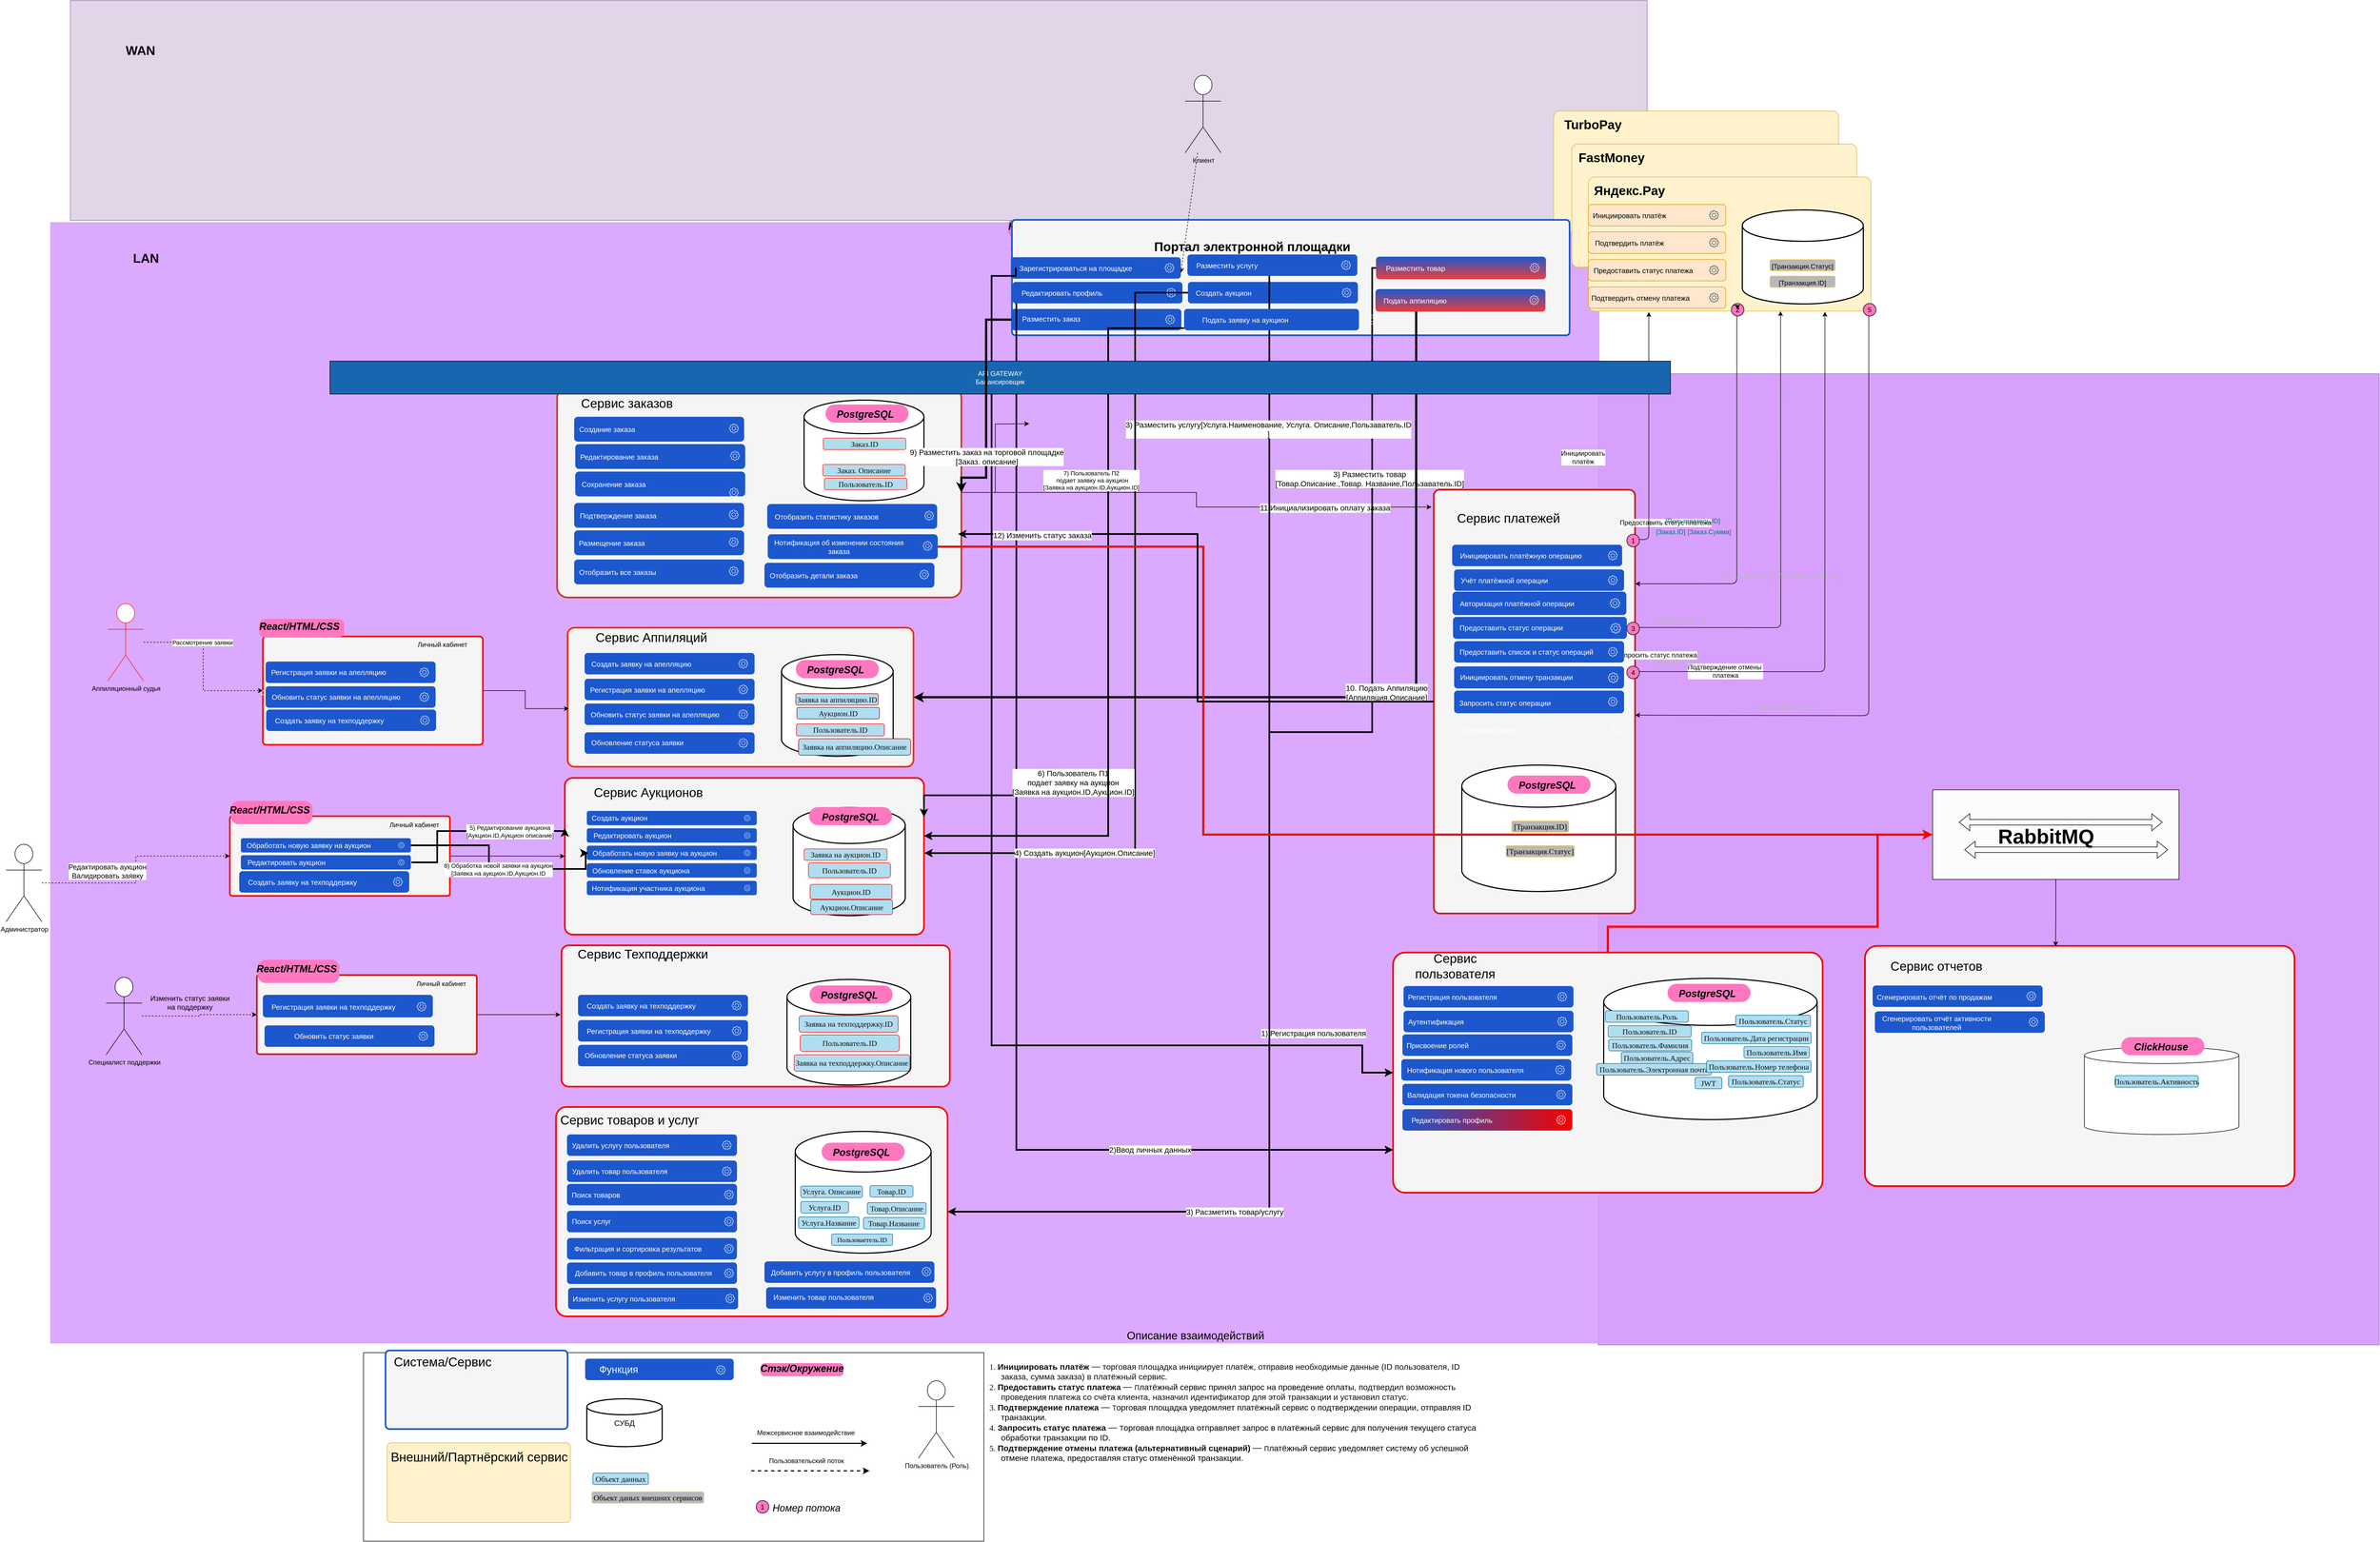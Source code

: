 <mxfile version="22.1.16" type="device">
  <diagram name="DF" id="BleSmaJVXqo2yb7Co1eL">
    <mxGraphModel dx="2823" dy="3149" grid="0" gridSize="10" guides="0" tooltips="0" connect="1" arrows="1" fold="1" page="0" pageScale="1" pageWidth="827" pageHeight="1169" math="0" shadow="0">
      <root>
        <mxCell id="0" />
        <mxCell id="1" parent="0" />
        <mxCell id="czvkMzjQlQFnrG0MEQ7g-285" value="" style="rounded=0;whiteSpace=wrap;html=1;fillColor=#D8A0FD;strokeColor=#9673a6;movable=1;resizable=1;rotatable=1;deletable=1;editable=1;locked=0;connectable=1;" vertex="1" parent="1">
          <mxGeometry x="2868" y="-102" width="1420" height="1767" as="geometry" />
        </mxCell>
        <mxCell id="czvkMzjQlQFnrG0MEQ7g-284" value="" style="rounded=0;whiteSpace=wrap;html=1;fillColor=#d8a0fd;strokeColor=#D8A0FD;movable=1;resizable=1;rotatable=1;deletable=1;editable=1;locked=0;connectable=1;opacity=90;strokeWidth=0;" vertex="1" parent="1">
          <mxGeometry x="53" y="-378" width="2817" height="2040" as="geometry" />
        </mxCell>
        <mxCell id="kQWFD41fJFxlXKQhT5sF-1" value="" style="group" parent="1" vertex="1" connectable="0">
          <mxGeometry x="1795" y="-397" width="155" height="49" as="geometry" />
        </mxCell>
        <mxCell id="cKbgiC5qh_IXnBO1eU4K-166" value="&lt;p style=&quot;margin: 0px 0px 0px 13px; text-indent: -13px; font-variant-numeric: normal; font-variant-east-asian: normal; font-variant-alternates: normal; font-kerning: auto; font-optical-sizing: auto; font-feature-settings: normal; font-variation-settings: normal; font-variant-position: normal; font-stretch: normal; font-size: 14px; line-height: normal; color: rgb(14, 14, 14); text-align: start;&quot; class=&quot;p1&quot;&gt;&lt;br&gt;&lt;/p&gt;" style="rounded=1;whiteSpace=wrap;html=1;fillColor=#FF77BF;strokeColor=none;arcSize=33;" parent="kQWFD41fJFxlXKQhT5sF-1" vertex="1">
          <mxGeometry y="13" width="155" height="34" as="geometry" />
        </mxCell>
        <mxCell id="cKbgiC5qh_IXnBO1eU4K-165" value="&lt;font style=&quot;font-size: 18px;&quot;&gt;&lt;i&gt;React/HTML/CSS&lt;/i&gt;&lt;/font&gt;" style="text;html=1;align=center;verticalAlign=middle;whiteSpace=wrap;rounded=1;shadow=0;fontSize=23;fontStyle=1" parent="kQWFD41fJFxlXKQhT5sF-1" vertex="1">
          <mxGeometry x="29" width="89" height="49" as="geometry" />
        </mxCell>
        <mxCell id="cKbgiC5qh_IXnBO1eU4K-98" value="" style="rounded=0;whiteSpace=wrap;html=1;fillColor=#e1d5e7;strokeColor=#9673a6;movable=1;resizable=1;rotatable=1;deletable=1;editable=1;locked=0;connectable=1;" parent="1" vertex="1">
          <mxGeometry x="90" y="-781" width="2867" height="400" as="geometry" />
        </mxCell>
        <mxCell id="ISwjRsLXD4yoOcMXPSiY-8" value="" style="group" parent="1" vertex="1" connectable="0">
          <mxGeometry x="2770" y="-580" width="535" height="220" as="geometry" />
        </mxCell>
        <mxCell id="Tz6aEU4ManMyac2rpAqn-102" value="" style="rounded=1;whiteSpace=wrap;html=1;arcSize=5;fillColor=#fff2cc;strokeColor=#d6b656;" parent="ISwjRsLXD4yoOcMXPSiY-8" vertex="1">
          <mxGeometry x="17" width="518" height="220" as="geometry" />
        </mxCell>
        <mxCell id="Tz6aEU4ManMyac2rpAqn-103" value="TurboPay" style="text;html=1;align=center;verticalAlign=middle;whiteSpace=wrap;rounded=1;shadow=0;fontSize=23;fontStyle=1" parent="ISwjRsLXD4yoOcMXPSiY-8" vertex="1">
          <mxGeometry width="177" height="49" as="geometry" />
        </mxCell>
        <mxCell id="ISwjRsLXD4yoOcMXPSiY-9" value="" style="group" parent="1" vertex="1" connectable="0">
          <mxGeometry x="2820" y="-520" width="518" height="224" as="geometry" />
        </mxCell>
        <mxCell id="Tz6aEU4ManMyac2rpAqn-100" value="" style="rounded=1;whiteSpace=wrap;html=1;arcSize=5;fillColor=#fff2cc;strokeColor=#d6b656;" parent="ISwjRsLXD4yoOcMXPSiY-9" vertex="1">
          <mxGeometry width="518" height="224" as="geometry" />
        </mxCell>
        <mxCell id="Tz6aEU4ManMyac2rpAqn-101" value="FastMoney" style="text;html=1;align=center;verticalAlign=middle;whiteSpace=wrap;rounded=1;shadow=0;fontSize=23;fontStyle=1" parent="ISwjRsLXD4yoOcMXPSiY-9" vertex="1">
          <mxGeometry x="2" width="141" height="49" as="geometry" />
        </mxCell>
        <mxCell id="ISwjRsLXD4yoOcMXPSiY-10" value="" style="group" parent="1" vertex="1" connectable="0">
          <mxGeometry x="2850" y="-460" width="514" height="244" as="geometry" />
        </mxCell>
        <mxCell id="Tz6aEU4ManMyac2rpAqn-104" value="" style="rounded=1;whiteSpace=wrap;html=1;arcSize=5;fillColor=#fff2cc;strokeColor=#d6b656;" parent="ISwjRsLXD4yoOcMXPSiY-10" vertex="1">
          <mxGeometry width="514" height="244" as="geometry" />
        </mxCell>
        <mxCell id="Tz6aEU4ManMyac2rpAqn-105" value="Яндекс.Pay" style="text;html=1;align=center;verticalAlign=middle;whiteSpace=wrap;rounded=1;shadow=0;fontSize=23;fontStyle=1" parent="ISwjRsLXD4yoOcMXPSiY-10" vertex="1">
          <mxGeometry width="150" height="49" as="geometry" />
        </mxCell>
        <mxCell id="aNh6FEuhw9lsT8rE3H5J-120" value="" style="rounded=1;whiteSpace=wrap;html=1;arcSize=3;movable=1;resizable=1;rotatable=1;deletable=1;editable=1;locked=0;connectable=1;fillColor=#f5f5f5;strokeColor=#ce1c1c;strokeWidth=3;fontColor=#333333;" parent="1" vertex="1">
          <mxGeometry x="2569" y="109" width="366" height="771" as="geometry" />
        </mxCell>
        <mxCell id="cKbgiC5qh_IXnBO1eU4K-100" value="WAN" style="text;html=1;align=center;verticalAlign=middle;whiteSpace=wrap;rounded=1;shadow=0;fontSize=23;fontStyle=1" parent="1" vertex="1">
          <mxGeometry x="175" y="-715" width="85" height="49" as="geometry" />
        </mxCell>
        <mxCell id="cKbgiC5qh_IXnBO1eU4K-101" value="LAN" style="text;html=1;align=center;verticalAlign=middle;whiteSpace=wrap;rounded=1;shadow=0;fontSize=23;fontStyle=1" parent="1" vertex="1">
          <mxGeometry x="185" y="-337" width="85" height="49" as="geometry" />
        </mxCell>
        <mxCell id="cKbgiC5qh_IXnBO1eU4K-103" value="" style="endArrow=classic;html=1;rounded=1;curved=0;entryX=1.001;entryY=0.222;entryDx=0;entryDy=0;entryPerimeter=0;" parent="1" target="aNh6FEuhw9lsT8rE3H5J-120" edge="1">
          <mxGeometry width="50" height="50" relative="1" as="geometry">
            <mxPoint x="3120" y="-210" as="sourcePoint" />
            <mxPoint x="3090" y="-15" as="targetPoint" />
            <Array as="points">
              <mxPoint x="3120" y="280" />
            </Array>
          </mxGeometry>
        </mxCell>
        <mxCell id="cKbgiC5qh_IXnBO1eU4K-104" value="&lt;p style=&quot;margin: 0px 0px 0px 21px; text-indent: -21px; font-variant-numeric: normal; font-variant-east-asian: normal; font-variant-alternates: normal; font-kerning: auto; font-optical-sizing: auto; font-feature-settings: normal; font-variation-settings: normal; font-variant-position: normal; font-stretch: normal; line-height: normal; color: rgb(14, 14, 14); text-align: start; text-wrap: wrap;&quot; class=&quot;p1&quot;&gt;&lt;font style=&quot;font-size: 12px;&quot; face=&quot;Helvetica&quot;&gt;Подтверждение платежа&lt;/font&gt;&lt;/p&gt;" style="edgeLabel;html=1;align=center;verticalAlign=middle;resizable=0;points=[];rounded=1;" parent="cKbgiC5qh_IXnBO1eU4K-103" vertex="1" connectable="0">
          <mxGeometry x="0.194" y="1" relative="1" as="geometry">
            <mxPoint x="-269" y="39" as="offset" />
          </mxGeometry>
        </mxCell>
        <mxCell id="cKbgiC5qh_IXnBO1eU4K-105" value="" style="endArrow=classic;html=1;rounded=1;exitX=1.001;exitY=0.325;exitDx=0;exitDy=0;exitPerimeter=0;curved=0;entryX=0.68;entryY=1.001;entryDx=0;entryDy=0;entryPerimeter=0;" parent="1" source="aNh6FEuhw9lsT8rE3H5J-120" target="Tz6aEU4ManMyac2rpAqn-104" edge="1">
          <mxGeometry width="50" height="50" relative="1" as="geometry">
            <mxPoint x="2900" y="486" as="sourcePoint" />
            <mxPoint x="3200" y="-20" as="targetPoint" />
            <Array as="points">
              <mxPoint x="3200" y="360" />
            </Array>
          </mxGeometry>
        </mxCell>
        <mxCell id="cKbgiC5qh_IXnBO1eU4K-106" value="&lt;font style=&quot;font-size: 12px;&quot;&gt;Предоставить статус платежа&lt;/font&gt;" style="edgeLabel;html=1;align=center;verticalAlign=middle;resizable=0;points=[];rounded=1;" parent="cKbgiC5qh_IXnBO1eU4K-105" vertex="1" connectable="0">
          <mxGeometry x="0.194" y="1" relative="1" as="geometry">
            <mxPoint x="-209" y="46" as="offset" />
          </mxGeometry>
        </mxCell>
        <mxCell id="cKbgiC5qh_IXnBO1eU4K-107" value="" style="endArrow=classic;html=1;rounded=1;curved=0;entryX=1;entryY=0.532;entryDx=0;entryDy=0;entryPerimeter=0;" parent="1" target="aNh6FEuhw9lsT8rE3H5J-120" edge="1">
          <mxGeometry width="50" height="50" relative="1" as="geometry">
            <mxPoint x="3360" y="-210" as="sourcePoint" />
            <mxPoint x="2740" y="520" as="targetPoint" />
            <Array as="points">
              <mxPoint x="3360" y="520" />
            </Array>
          </mxGeometry>
        </mxCell>
        <mxCell id="cKbgiC5qh_IXnBO1eU4K-108" value="&lt;font style=&quot;font-size: 12px;&quot;&gt;Подтверждение отмены&amp;nbsp;&lt;/font&gt;&lt;div&gt;&lt;font style=&quot;font-size: 12px;&quot;&gt;платежа&lt;/font&gt;&lt;/div&gt;" style="edgeLabel;html=1;align=center;verticalAlign=middle;resizable=0;points=[];rounded=1;" parent="cKbgiC5qh_IXnBO1eU4K-107" vertex="1" connectable="0">
          <mxGeometry x="0.194" y="1" relative="1" as="geometry">
            <mxPoint x="-262" y="-41" as="offset" />
          </mxGeometry>
        </mxCell>
        <mxCell id="cKbgiC5qh_IXnBO1eU4K-109" value="" style="endArrow=classic;html=1;rounded=1;exitX=1;exitY=0.117;exitDx=0;exitDy=0;exitPerimeter=0;curved=0;entryX=0.214;entryY=1.007;entryDx=0;entryDy=0;entryPerimeter=0;" parent="1" source="aNh6FEuhw9lsT8rE3H5J-120" target="Tz6aEU4ManMyac2rpAqn-104" edge="1">
          <mxGeometry width="50" height="50" relative="1" as="geometry">
            <mxPoint x="2610" y="206" as="sourcePoint" />
            <mxPoint x="2955" y="-179" as="targetPoint" />
            <Array as="points">
              <mxPoint x="2960" y="200" />
            </Array>
          </mxGeometry>
        </mxCell>
        <mxCell id="cKbgiC5qh_IXnBO1eU4K-110" value="&lt;span style=&quot;text-wrap: wrap;&quot;&gt;&lt;font style=&quot;font-size: 12px;&quot;&gt;Инициировать платёж&lt;/font&gt;&lt;/span&gt;" style="edgeLabel;html=1;align=center;verticalAlign=middle;resizable=0;points=[];rounded=1;" parent="cKbgiC5qh_IXnBO1eU4K-109" vertex="1" connectable="0">
          <mxGeometry x="0.194" y="1" relative="1" as="geometry">
            <mxPoint x="-119" y="87" as="offset" />
          </mxGeometry>
        </mxCell>
        <mxCell id="cKbgiC5qh_IXnBO1eU4K-114" value="&lt;font style=&quot;font-size: 12px;&quot;&gt;[Транзакция.ID]&lt;/font&gt;" style="text;html=1;align=center;verticalAlign=middle;whiteSpace=wrap;rounded=1;fontSize=13;labelBackgroundColor=none;fontColor=#B8B8B8;" parent="1" vertex="1">
          <mxGeometry x="3090" y="250" width="100" height="30" as="geometry" />
        </mxCell>
        <mxCell id="cKbgiC5qh_IXnBO1eU4K-120" value="&lt;font style=&quot;font-size: 12px;&quot;&gt;[Транзакция.Статус]&lt;/font&gt;" style="text;html=1;align=center;verticalAlign=middle;whiteSpace=wrap;rounded=1;fontSize=13;labelBackgroundColor=none;fontColor=#B8B8B8;" parent="1" vertex="1">
          <mxGeometry x="3170" y="250" width="160" height="30" as="geometry" />
        </mxCell>
        <mxCell id="cKbgiC5qh_IXnBO1eU4K-121" value="&lt;font style=&quot;font-size: 12px;&quot;&gt;[Пользователь.ID]&lt;/font&gt;" style="text;html=1;align=center;verticalAlign=middle;whiteSpace=wrap;rounded=1;fontSize=13;labelBackgroundColor=none;fontColor=#007575;" parent="1" vertex="1">
          <mxGeometry x="2960" y="150" width="160" height="30" as="geometry" />
        </mxCell>
        <mxCell id="cKbgiC5qh_IXnBO1eU4K-122" value="&lt;font style=&quot;font-size: 12px;&quot;&gt;[Заказ.ID]&lt;/font&gt;" style="text;html=1;align=center;verticalAlign=middle;whiteSpace=wrap;rounded=1;fontSize=13;labelBackgroundColor=none;fontColor=#007575;" parent="1" vertex="1">
          <mxGeometry x="2920" y="170" width="160" height="30" as="geometry" />
        </mxCell>
        <mxCell id="cKbgiC5qh_IXnBO1eU4K-123" value="&lt;font style=&quot;font-size: 12px;&quot;&gt;[Заказ.Сумма]&lt;/font&gt;" style="text;html=1;align=center;verticalAlign=middle;whiteSpace=wrap;rounded=1;fontSize=13;labelBackgroundColor=none;fontColor=#007575;" parent="1" vertex="1">
          <mxGeometry x="2990" y="170" width="160" height="30" as="geometry" />
        </mxCell>
        <mxCell id="cKbgiC5qh_IXnBO1eU4K-124" value="&lt;font style=&quot;font-size: 12px;&quot;&gt;[Транзакция.ID]&lt;/font&gt;" style="text;html=1;align=center;verticalAlign=middle;whiteSpace=wrap;rounded=1;fontSize=13;labelBackgroundColor=none;fontColor=#B8B8B8;" parent="1" vertex="1">
          <mxGeometry x="2970" y="330" width="100" height="30" as="geometry" />
        </mxCell>
        <mxCell id="cKbgiC5qh_IXnBO1eU4K-125" value="" style="endArrow=classic;html=1;rounded=1;exitX=1;exitY=0.429;exitDx=0;exitDy=0;exitPerimeter=0;curved=0;entryX=0.837;entryY=1.005;entryDx=0;entryDy=0;entryPerimeter=0;" parent="1" source="cKbgiC5qh_IXnBO1eU4K-140" target="Tz6aEU4ManMyac2rpAqn-104" edge="1">
          <mxGeometry width="50" height="50" relative="1" as="geometry">
            <mxPoint x="2740" y="444" as="sourcePoint" />
            <mxPoint x="3204" y="60" as="targetPoint" />
            <Array as="points">
              <mxPoint x="3280" y="440" />
            </Array>
          </mxGeometry>
        </mxCell>
        <mxCell id="cKbgiC5qh_IXnBO1eU4K-169" value="&lt;font style=&quot;font-size: 12px;&quot;&gt;Запросить статус платежа&lt;/font&gt;" style="edgeLabel;html=1;align=center;verticalAlign=middle;resizable=0;points=[];rounded=1;" parent="cKbgiC5qh_IXnBO1eU4K-125" vertex="1" connectable="0">
          <mxGeometry x="-0.441" y="-1" relative="1" as="geometry">
            <mxPoint x="-246" y="-31" as="offset" />
          </mxGeometry>
        </mxCell>
        <mxCell id="cKbgiC5qh_IXnBO1eU4K-127" value="&lt;font style=&quot;font-size: 12px;&quot;&gt;[Транзакция.ID]&lt;/font&gt;" style="text;html=1;align=center;verticalAlign=middle;whiteSpace=wrap;rounded=1;fontSize=13;labelBackgroundColor=none;fontColor=#B8B8B8;" parent="1" vertex="1">
          <mxGeometry x="2970" y="410" width="100" height="30" as="geometry" />
        </mxCell>
        <mxCell id="cKbgiC5qh_IXnBO1eU4K-128" value="&lt;font style=&quot;font-size: 12px;&quot;&gt;[Транзакция.Статус]&lt;/font&gt;" style="text;html=1;align=center;verticalAlign=middle;whiteSpace=wrap;rounded=1;fontSize=13;labelBackgroundColor=none;fontColor=#B8B8B8;" parent="1" vertex="1">
          <mxGeometry x="3130" y="490" width="160" height="30" as="geometry" />
        </mxCell>
        <mxCell id="aNh6FEuhw9lsT8rE3H5J-66" value="1" style="ellipse;whiteSpace=wrap;html=1;aspect=fixed;rounded=1;fillColor=#FF77BF;" parent="1" vertex="1">
          <mxGeometry x="2920" y="190" width="23" height="23" as="geometry" />
        </mxCell>
        <mxCell id="cKbgiC5qh_IXnBO1eU4K-138" value="2" style="ellipse;whiteSpace=wrap;html=1;aspect=fixed;rounded=1;fillColor=#FF77BF;" parent="1" vertex="1">
          <mxGeometry x="3110" y="-230" width="23" height="23" as="geometry" />
        </mxCell>
        <mxCell id="cKbgiC5qh_IXnBO1eU4K-139" value="3" style="ellipse;whiteSpace=wrap;html=1;aspect=fixed;rounded=1;fillColor=#ff77bf;" parent="1" vertex="1">
          <mxGeometry x="2920" y="350" width="23" height="23" as="geometry" />
        </mxCell>
        <mxCell id="cKbgiC5qh_IXnBO1eU4K-141" value="" style="endArrow=classic;html=1;rounded=1;exitX=1;exitY=0.429;exitDx=0;exitDy=0;exitPerimeter=0;curved=0;entryX=0.837;entryY=1.005;entryDx=0;entryDy=0;entryPerimeter=0;" parent="1" source="aNh6FEuhw9lsT8rE3H5J-120" target="cKbgiC5qh_IXnBO1eU4K-140" edge="1">
          <mxGeometry width="50" height="50" relative="1" as="geometry">
            <mxPoint x="2935" y="440" as="sourcePoint" />
            <mxPoint x="3480" y="-25" as="targetPoint" />
            <Array as="points" />
          </mxGeometry>
        </mxCell>
        <mxCell id="cKbgiC5qh_IXnBO1eU4K-140" value="4" style="ellipse;whiteSpace=wrap;html=1;aspect=fixed;rounded=1;fillColor=#FF77BF;" parent="1" vertex="1">
          <mxGeometry x="2920" y="430" width="23" height="23" as="geometry" />
        </mxCell>
        <mxCell id="cKbgiC5qh_IXnBO1eU4K-143" value="5" style="ellipse;whiteSpace=wrap;html=1;aspect=fixed;rounded=1;fillColor=#FF77BF;" parent="1" vertex="1">
          <mxGeometry x="3350" y="-230" width="23" height="23" as="geometry" />
        </mxCell>
        <mxCell id="cKbgiC5qh_IXnBO1eU4K-146" value="" style="strokeWidth=2;html=1;shape=mxgraph.flowchart.database;whiteSpace=wrap;rounded=1;movable=1;resizable=1;rotatable=1;deletable=1;editable=1;locked=0;connectable=1;" parent="1" vertex="1">
          <mxGeometry x="3130" y="-400" width="220" height="171" as="geometry" />
        </mxCell>
        <mxCell id="cKbgiC5qh_IXnBO1eU4K-152" value="&lt;p style=&quot;margin: 0px 0px 0px 13px; text-indent: -13px; font-variant-numeric: normal; font-variant-east-asian: normal; font-variant-alternates: normal; font-kerning: auto; font-optical-sizing: auto; font-feature-settings: normal; font-variation-settings: normal; font-variant-position: normal; font-stretch: normal; font-size: 14px; line-height: normal; text-align: start;&quot; class=&quot;p1&quot;&gt;&lt;span style=&quot;font-size: 12px; text-align: center; text-indent: 0px;&quot;&gt;[Транзакция.Статус]&lt;/span&gt;&lt;br&gt;&lt;/p&gt;" style="rounded=1;whiteSpace=wrap;html=1;fillColor=#B8B8B8;strokeColor=#FFD966;" parent="1" vertex="1">
          <mxGeometry x="3180" y="-310" width="119" height="21" as="geometry" />
        </mxCell>
        <mxCell id="cKbgiC5qh_IXnBO1eU4K-153" value="&lt;p style=&quot;margin: 0px 0px 0px 13px; text-indent: -13px; font-variant-numeric: normal; font-variant-east-asian: normal; font-variant-alternates: normal; font-kerning: auto; font-optical-sizing: auto; font-feature-settings: normal; font-variation-settings: normal; font-variant-position: normal; font-stretch: normal; font-size: 14px; line-height: normal; text-align: start;&quot; class=&quot;p1&quot;&gt;&lt;span style=&quot;font-size: 12px; text-align: center; text-indent: 0px;&quot;&gt;[Транзакция.ID]&lt;/span&gt;&lt;br&gt;&lt;/p&gt;" style="rounded=1;whiteSpace=wrap;html=1;fillColor=#B8B8B8;strokeColor=#FFD966;" parent="1" vertex="1">
          <mxGeometry x="3180" y="-280" width="119" height="21" as="geometry" />
        </mxCell>
        <mxCell id="czvkMzjQlQFnrG0MEQ7g-61" style="edgeStyle=orthogonalEdgeStyle;rounded=0;orthogonalLoop=1;jettySize=auto;html=1;dashed=1;" edge="1" parent="1" source="cKbgiC5qh_IXnBO1eU4K-157" target="czvkMzjQlQFnrG0MEQ7g-45">
          <mxGeometry relative="1" as="geometry" />
        </mxCell>
        <mxCell id="cKbgiC5qh_IXnBO1eU4K-157" value="Специалист поддержки" style="shape=umlActor;verticalLabelPosition=bottom;verticalAlign=top;html=1;outlineConnect=0;rounded=1;" parent="1" vertex="1">
          <mxGeometry x="155" y="996" width="65" height="141" as="geometry" />
        </mxCell>
        <mxCell id="cKbgiC5qh_IXnBO1eU4K-160" value="" style="endArrow=classic;html=1;rounded=1;exitX=1;exitY=0.5;exitDx=0;exitDy=0;" parent="1" edge="1" source="czvkMzjQlQFnrG0MEQ7g-45">
          <mxGeometry width="50" height="50" relative="1" as="geometry">
            <mxPoint x="766" y="1064.434" as="sourcePoint" />
            <mxPoint x="981" y="1064" as="targetPoint" />
            <Array as="points" />
          </mxGeometry>
        </mxCell>
        <mxCell id="cKbgiC5qh_IXnBO1eU4K-162" value="&lt;div&gt;Изменить статус заявки&lt;/div&gt;&lt;div&gt;на поддержку&lt;/div&gt;" style="text;html=1;align=center;verticalAlign=middle;whiteSpace=wrap;rounded=1;fontSize=13;" parent="1" vertex="1">
          <mxGeometry x="186" y="1027" width="243" height="30" as="geometry" />
        </mxCell>
        <mxCell id="cKbgiC5qh_IXnBO1eU4K-163" value="" style="rounded=1;whiteSpace=wrap;html=1;arcSize=3;fillColor=#f5f5f5;strokeColor=#1C57CD;strokeWidth=3;align=center;verticalAlign=middle;fontFamily=Helvetica;fontSize=12;fontColor=#333333;resizable=1;" parent="1" vertex="1">
          <mxGeometry x="1802" y="-382" width="1014" height="210" as="geometry" />
        </mxCell>
        <mxCell id="Tz6aEU4ManMyac2rpAqn-4" value="Клиент" style="shape=umlActor;verticalLabelPosition=bottom;verticalAlign=top;html=1;outlineConnect=0;rounded=1;" parent="1" vertex="1">
          <mxGeometry x="2117" y="-645" width="65" height="141" as="geometry" />
        </mxCell>
        <mxCell id="Tz6aEU4ManMyac2rpAqn-10" value="" style="endArrow=classic;html=1;rounded=1;dashed=1;entryX=0;entryY=0.5;entryDx=0;entryDy=0;fontSize=12;" parent="1" source="Tz6aEU4ManMyac2rpAqn-4" edge="1">
          <mxGeometry width="50" height="50" relative="1" as="geometry">
            <mxPoint x="1997" y="-598" as="sourcePoint" />
            <mxPoint x="2109" y="-285.5" as="targetPoint" />
            <Array as="points" />
          </mxGeometry>
        </mxCell>
        <mxCell id="BZBJQn5B5M7l6MrAMs_o-1" value="" style="group" parent="1" vertex="1" connectable="0">
          <mxGeometry x="1800" y="-314" width="309" height="39" as="geometry" />
        </mxCell>
        <mxCell id="BZBJQn5B5M7l6MrAMs_o-53" value="" style="group" parent="BZBJQn5B5M7l6MrAMs_o-1" vertex="1" connectable="0">
          <mxGeometry width="309" height="39" as="geometry" />
        </mxCell>
        <mxCell id="cKbgiC5qh_IXnBO1eU4K-175" value="" style="rounded=1;whiteSpace=wrap;html=1;fillColor=#1C57CD;strokeColor=none;" parent="BZBJQn5B5M7l6MrAMs_o-53" vertex="1">
          <mxGeometry width="309" height="39" as="geometry" />
        </mxCell>
        <mxCell id="cKbgiC5qh_IXnBO1eU4K-176" value="" style="sketch=0;outlineConnect=0;fontColor=#FFFFFF;gradientColor=none;fillColor=#FFFFFF;strokeColor=none;dashed=0;verticalLabelPosition=bottom;verticalAlign=top;align=center;html=1;fontSize=12;fontStyle=0;aspect=fixed;pointerEvents=1;shape=mxgraph.aws4.gear;rounded=1;" parent="BZBJQn5B5M7l6MrAMs_o-53" vertex="1">
          <mxGeometry x="280" y="11" width="17" height="17" as="geometry" />
        </mxCell>
        <mxCell id="cKbgiC5qh_IXnBO1eU4K-177" value="Зарегистрироваться на площадке" style="text;html=1;align=center;verticalAlign=middle;whiteSpace=wrap;rounded=1;fontSize=13;fontColor=#FFFFFF;" parent="BZBJQn5B5M7l6MrAMs_o-53" vertex="1">
          <mxGeometry x="9" y="4.5" width="218" height="30" as="geometry" />
        </mxCell>
        <mxCell id="BZBJQn5B5M7l6MrAMs_o-2" value="" style="group" parent="1" vertex="1" connectable="0">
          <mxGeometry x="1803" y="-269" width="309" height="39" as="geometry" />
        </mxCell>
        <mxCell id="BZBJQn5B5M7l6MrAMs_o-54" value="" style="group" parent="BZBJQn5B5M7l6MrAMs_o-2" vertex="1" connectable="0">
          <mxGeometry width="309" height="39" as="geometry" />
        </mxCell>
        <mxCell id="cKbgiC5qh_IXnBO1eU4K-178" value="" style="rounded=1;whiteSpace=wrap;html=1;fillColor=#1C57CD;strokeColor=none;" parent="BZBJQn5B5M7l6MrAMs_o-54" vertex="1">
          <mxGeometry width="309" height="39" as="geometry" />
        </mxCell>
        <mxCell id="cKbgiC5qh_IXnBO1eU4K-179" value="" style="sketch=0;outlineConnect=0;fontColor=#FFFFFF;gradientColor=none;fillColor=#FFFFFF;strokeColor=none;dashed=0;verticalLabelPosition=bottom;verticalAlign=top;align=center;html=1;fontSize=12;fontStyle=0;aspect=fixed;pointerEvents=1;shape=mxgraph.aws4.gear;rounded=1;" parent="BZBJQn5B5M7l6MrAMs_o-54" vertex="1">
          <mxGeometry x="280" y="11" width="17" height="17" as="geometry" />
        </mxCell>
        <mxCell id="cKbgiC5qh_IXnBO1eU4K-180" value="Редактировать профиль" style="text;html=1;align=center;verticalAlign=middle;whiteSpace=wrap;rounded=1;fontSize=13;fontColor=#FFFFFF;" parent="BZBJQn5B5M7l6MrAMs_o-54" vertex="1">
          <mxGeometry x="8" y="4.5" width="164" height="30" as="geometry" />
        </mxCell>
        <mxCell id="BZBJQn5B5M7l6MrAMs_o-3" value="" style="group" parent="1" vertex="1" connectable="0">
          <mxGeometry x="1801" y="-220" width="309" height="39" as="geometry" />
        </mxCell>
        <mxCell id="BZBJQn5B5M7l6MrAMs_o-55" value="" style="group" parent="BZBJQn5B5M7l6MrAMs_o-3" vertex="1" connectable="0">
          <mxGeometry width="309" height="39" as="geometry" />
        </mxCell>
        <mxCell id="cKbgiC5qh_IXnBO1eU4K-181" value="" style="rounded=1;whiteSpace=wrap;html=1;fillColor=#1C57CD;strokeColor=none;" parent="BZBJQn5B5M7l6MrAMs_o-55" vertex="1">
          <mxGeometry width="309" height="39" as="geometry" />
        </mxCell>
        <mxCell id="cKbgiC5qh_IXnBO1eU4K-182" value="" style="sketch=0;outlineConnect=0;fontColor=#FFFFFF;gradientColor=none;fillColor=#FFFFFF;strokeColor=none;dashed=0;verticalLabelPosition=bottom;verticalAlign=top;align=center;html=1;fontSize=12;fontStyle=0;aspect=fixed;pointerEvents=1;shape=mxgraph.aws4.gear;rounded=1;" parent="BZBJQn5B5M7l6MrAMs_o-55" vertex="1">
          <mxGeometry x="280" y="11" width="17" height="17" as="geometry" />
        </mxCell>
        <mxCell id="cKbgiC5qh_IXnBO1eU4K-183" value="Разместить заказ" style="text;html=1;align=center;verticalAlign=middle;whiteSpace=wrap;rounded=1;fontSize=13;fontColor=#FFFFFF;" parent="BZBJQn5B5M7l6MrAMs_o-55" vertex="1">
          <mxGeometry x="14" y="3" width="117" height="30" as="geometry" />
        </mxCell>
        <mxCell id="BZBJQn5B5M7l6MrAMs_o-4" value="" style="group" parent="1" vertex="1" connectable="0">
          <mxGeometry x="2121" y="-319" width="309" height="39" as="geometry" />
        </mxCell>
        <mxCell id="BZBJQn5B5M7l6MrAMs_o-56" value="" style="group" parent="BZBJQn5B5M7l6MrAMs_o-4" vertex="1" connectable="0">
          <mxGeometry width="309" height="39" as="geometry" />
        </mxCell>
        <mxCell id="cKbgiC5qh_IXnBO1eU4K-184" value="" style="rounded=1;whiteSpace=wrap;html=1;fillColor=#1C57CD;strokeColor=none;" parent="BZBJQn5B5M7l6MrAMs_o-56" vertex="1">
          <mxGeometry width="309" height="39" as="geometry" />
        </mxCell>
        <mxCell id="cKbgiC5qh_IXnBO1eU4K-185" value="" style="sketch=0;outlineConnect=0;fontColor=#FFFFFF;gradientColor=none;fillColor=#FFFFFF;strokeColor=none;dashed=0;verticalLabelPosition=bottom;verticalAlign=top;align=center;html=1;fontSize=12;fontStyle=0;aspect=fixed;pointerEvents=1;shape=mxgraph.aws4.gear;rounded=1;" parent="BZBJQn5B5M7l6MrAMs_o-56" vertex="1">
          <mxGeometry x="280" y="11" width="17" height="17" as="geometry" />
        </mxCell>
        <mxCell id="cKbgiC5qh_IXnBO1eU4K-186" value="Разместить услугу" style="text;html=1;align=center;verticalAlign=middle;whiteSpace=wrap;rounded=1;fontSize=13;fontColor=#FFFFFF;" parent="BZBJQn5B5M7l6MrAMs_o-56" vertex="1">
          <mxGeometry x="6" y="4.5" width="132" height="30" as="geometry" />
        </mxCell>
        <mxCell id="BZBJQn5B5M7l6MrAMs_o-5" value="" style="group" parent="1" vertex="1" connectable="0">
          <mxGeometry x="2122" y="-269" width="309" height="39" as="geometry" />
        </mxCell>
        <mxCell id="BZBJQn5B5M7l6MrAMs_o-57" value="" style="group" parent="BZBJQn5B5M7l6MrAMs_o-5" vertex="1" connectable="0">
          <mxGeometry width="309" height="39" as="geometry" />
        </mxCell>
        <mxCell id="cKbgiC5qh_IXnBO1eU4K-187" value="" style="rounded=1;whiteSpace=wrap;html=1;fillColor=#1C57CD;strokeColor=none;" parent="BZBJQn5B5M7l6MrAMs_o-57" vertex="1">
          <mxGeometry width="309" height="39" as="geometry" />
        </mxCell>
        <mxCell id="cKbgiC5qh_IXnBO1eU4K-188" value="" style="sketch=0;outlineConnect=0;fontColor=#FFFFFF;gradientColor=none;fillColor=#FFFFFF;strokeColor=none;dashed=0;verticalLabelPosition=bottom;verticalAlign=top;align=center;html=1;fontSize=12;fontStyle=0;aspect=fixed;pointerEvents=1;shape=mxgraph.aws4.gear;rounded=1;" parent="BZBJQn5B5M7l6MrAMs_o-57" vertex="1">
          <mxGeometry x="280" y="11" width="17" height="17" as="geometry" />
        </mxCell>
        <mxCell id="cKbgiC5qh_IXnBO1eU4K-189" value="Создать аукцион" style="text;html=1;align=center;verticalAlign=middle;whiteSpace=wrap;rounded=1;fontSize=13;fontColor=#FFFFFF;" parent="BZBJQn5B5M7l6MrAMs_o-57" vertex="1">
          <mxGeometry x="10" y="4.5" width="110" height="30" as="geometry" />
        </mxCell>
        <mxCell id="BZBJQn5B5M7l6MrAMs_o-14" value="" style="group" parent="1" vertex="1" connectable="0">
          <mxGeometry x="2610" y="527" width="309" height="39" as="geometry" />
        </mxCell>
        <mxCell id="Tz6aEU4ManMyac2rpAqn-76" value="" style="sketch=0;outlineConnect=0;fontColor=#232F3E;gradientColor=none;fillColor=default;strokeColor=none;dashed=0;verticalLabelPosition=bottom;verticalAlign=top;align=center;html=1;fontSize=12;fontStyle=0;aspect=fixed;pointerEvents=1;shape=mxgraph.aws4.gear;rounded=1;" parent="BZBJQn5B5M7l6MrAMs_o-14" vertex="1">
          <mxGeometry x="282" y="11" width="17" height="17" as="geometry" />
        </mxCell>
        <mxCell id="Tz6aEU4ManMyac2rpAqn-77" value="Создание заказа" style="text;html=1;align=center;verticalAlign=middle;whiteSpace=wrap;rounded=1;fontSize=13;fontColor=#FFFFFF;strokeColor=none;" parent="BZBJQn5B5M7l6MrAMs_o-14" vertex="1">
          <mxGeometry x="5" y="4.5" width="110" height="30" as="geometry" />
        </mxCell>
        <mxCell id="ISwjRsLXD4yoOcMXPSiY-1" value="" style="group" parent="1" vertex="1" connectable="0">
          <mxGeometry x="2840" y="-410" width="260" height="39" as="geometry" />
        </mxCell>
        <mxCell id="cKbgiC5qh_IXnBO1eU4K-172" value="" style="rounded=1;whiteSpace=wrap;html=1;fillColor=#ffe6cc;strokeColor=#d79b00;" parent="ISwjRsLXD4yoOcMXPSiY-1" vertex="1">
          <mxGeometry x="10" width="250" height="39" as="geometry" />
        </mxCell>
        <mxCell id="cKbgiC5qh_IXnBO1eU4K-173" value="" style="sketch=0;outlineConnect=0;fontColor=#232F3E;gradientColor=none;fillColor=#232F3D;strokeColor=none;dashed=0;verticalLabelPosition=bottom;verticalAlign=top;align=center;html=1;fontSize=12;fontStyle=0;aspect=fixed;pointerEvents=1;shape=mxgraph.aws4.gear;rounded=1;" parent="ISwjRsLXD4yoOcMXPSiY-1" vertex="1">
          <mxGeometry x="230" y="11" width="17" height="17" as="geometry" />
        </mxCell>
        <mxCell id="cKbgiC5qh_IXnBO1eU4K-174" value="Инициировать платёж" style="text;html=1;align=center;verticalAlign=middle;whiteSpace=wrap;rounded=1;fontSize=13;" parent="ISwjRsLXD4yoOcMXPSiY-1" vertex="1">
          <mxGeometry y="4.5" width="170" height="30" as="geometry" />
        </mxCell>
        <mxCell id="ISwjRsLXD4yoOcMXPSiY-2" value="" style="group" parent="1" vertex="1" connectable="0">
          <mxGeometry x="2840" y="-360" width="260" height="39" as="geometry" />
        </mxCell>
        <mxCell id="cKbgiC5qh_IXnBO1eU4K-129" value="" style="rounded=1;whiteSpace=wrap;html=1;fillColor=#ffe6cc;strokeColor=#d79b00;" parent="ISwjRsLXD4yoOcMXPSiY-2" vertex="1">
          <mxGeometry x="10" width="250" height="39" as="geometry" />
        </mxCell>
        <mxCell id="cKbgiC5qh_IXnBO1eU4K-130" value="" style="sketch=0;outlineConnect=0;fontColor=#232F3E;gradientColor=none;fillColor=#232F3D;strokeColor=none;dashed=0;verticalLabelPosition=bottom;verticalAlign=top;align=center;html=1;fontSize=12;fontStyle=0;aspect=fixed;pointerEvents=1;shape=mxgraph.aws4.gear;rounded=1;" parent="ISwjRsLXD4yoOcMXPSiY-2" vertex="1">
          <mxGeometry x="230" y="11" width="17" height="17" as="geometry" />
        </mxCell>
        <mxCell id="cKbgiC5qh_IXnBO1eU4K-131" value="Подтвердить платёж" style="text;html=1;align=center;verticalAlign=middle;whiteSpace=wrap;rounded=1;fontSize=13;" parent="ISwjRsLXD4yoOcMXPSiY-2" vertex="1">
          <mxGeometry y="4.5" width="170" height="30" as="geometry" />
        </mxCell>
        <mxCell id="ISwjRsLXD4yoOcMXPSiY-3" value="" style="group" parent="1" vertex="1" connectable="0">
          <mxGeometry x="2850" y="-310" width="250" height="39" as="geometry" />
        </mxCell>
        <mxCell id="cKbgiC5qh_IXnBO1eU4K-132" value="" style="rounded=1;whiteSpace=wrap;html=1;fillColor=#ffe6cc;strokeColor=#d79b00;" parent="ISwjRsLXD4yoOcMXPSiY-3" vertex="1">
          <mxGeometry width="250" height="39" as="geometry" />
        </mxCell>
        <mxCell id="cKbgiC5qh_IXnBO1eU4K-133" value="" style="sketch=0;outlineConnect=0;fontColor=#232F3E;gradientColor=none;fillColor=#232F3D;strokeColor=none;dashed=0;verticalLabelPosition=bottom;verticalAlign=top;align=center;html=1;fontSize=12;fontStyle=0;aspect=fixed;pointerEvents=1;shape=mxgraph.aws4.gear;rounded=1;" parent="ISwjRsLXD4yoOcMXPSiY-3" vertex="1">
          <mxGeometry x="220" y="11" width="17" height="17" as="geometry" />
        </mxCell>
        <mxCell id="cKbgiC5qh_IXnBO1eU4K-134" value="Предоставить статус платежа" style="text;html=1;align=center;verticalAlign=middle;whiteSpace=wrap;rounded=1;fontSize=13;" parent="ISwjRsLXD4yoOcMXPSiY-3" vertex="1">
          <mxGeometry y="4.5" width="200" height="30" as="geometry" />
        </mxCell>
        <mxCell id="ISwjRsLXD4yoOcMXPSiY-4" value="" style="group" parent="1" vertex="1" connectable="0">
          <mxGeometry x="2840" y="-260" width="260" height="39" as="geometry" />
        </mxCell>
        <mxCell id="cKbgiC5qh_IXnBO1eU4K-135" value="" style="rounded=1;whiteSpace=wrap;html=1;fillColor=#ffe6cc;strokeColor=#d79b00;" parent="ISwjRsLXD4yoOcMXPSiY-4" vertex="1">
          <mxGeometry x="10" width="250" height="39" as="geometry" />
        </mxCell>
        <mxCell id="cKbgiC5qh_IXnBO1eU4K-136" value="" style="sketch=0;outlineConnect=0;fontColor=#232F3E;gradientColor=none;fillColor=#232F3D;strokeColor=none;dashed=0;verticalLabelPosition=bottom;verticalAlign=top;align=center;html=1;fontSize=12;fontStyle=0;aspect=fixed;pointerEvents=1;shape=mxgraph.aws4.gear;rounded=1;" parent="ISwjRsLXD4yoOcMXPSiY-4" vertex="1">
          <mxGeometry x="230" y="11" width="17" height="17" as="geometry" />
        </mxCell>
        <mxCell id="cKbgiC5qh_IXnBO1eU4K-137" value="Подтвердить отмену платежа" style="text;html=1;align=center;verticalAlign=middle;whiteSpace=wrap;rounded=1;fontSize=13;" parent="ISwjRsLXD4yoOcMXPSiY-4" vertex="1">
          <mxGeometry y="4.5" width="210" height="30" as="geometry" />
        </mxCell>
        <mxCell id="mZ2evrnKWYILLcXBNsm6-99" value="&lt;font style=&quot;font-size: 23px;&quot;&gt;Сервис платежей&lt;/font&gt;" style="text;html=1;align=center;verticalAlign=middle;whiteSpace=wrap;rounded=1;fontSize=13;" parent="1" vertex="1">
          <mxGeometry x="2564.997" y="120.004" width="280.06" height="81.816" as="geometry" />
        </mxCell>
        <mxCell id="mZ2evrnKWYILLcXBNsm6-100" value="" style="strokeWidth=2;html=1;shape=mxgraph.flowchart.database;whiteSpace=wrap;rounded=1;movable=1;resizable=1;rotatable=1;deletable=1;editable=1;locked=0;connectable=1;" parent="1" vertex="1">
          <mxGeometry x="2620" y="610.0" width="280" height="230" as="geometry" />
        </mxCell>
        <mxCell id="mZ2evrnKWYILLcXBNsm6-101" value="" style="group" parent="1" vertex="1" connectable="0">
          <mxGeometry x="2700" y="620.0" width="151" height="49" as="geometry" />
        </mxCell>
        <mxCell id="mZ2evrnKWYILLcXBNsm6-102" value="&lt;p style=&quot;margin: 0px 0px 0px 13px; text-indent: -13px; font-variant-numeric: normal; font-variant-east-asian: normal; font-variant-alternates: normal; font-kerning: auto; font-optical-sizing: auto; font-feature-settings: normal; font-variation-settings: normal; font-variant-position: normal; font-stretch: normal; font-size: 14px; line-height: normal; color: rgb(14, 14, 14); text-align: start;&quot; class=&quot;p1&quot;&gt;&lt;br&gt;&lt;/p&gt;" style="rounded=1;whiteSpace=wrap;html=1;fillColor=#FF77BF;strokeColor=none;arcSize=50;" parent="mZ2evrnKWYILLcXBNsm6-101" vertex="1">
          <mxGeometry x="3" y="9" width="151" height="33" as="geometry" />
        </mxCell>
        <mxCell id="mZ2evrnKWYILLcXBNsm6-103" value="&lt;font style=&quot;font-size: 18px;&quot;&gt;&lt;i&gt;PostgreSQL&lt;/i&gt;&lt;/font&gt;" style="text;html=1;align=center;verticalAlign=middle;whiteSpace=wrap;rounded=1;shadow=0;fontSize=23;fontStyle=1" parent="mZ2evrnKWYILLcXBNsm6-101" vertex="1">
          <mxGeometry x="31" width="89" height="49" as="geometry" />
        </mxCell>
        <mxCell id="mZ2evrnKWYILLcXBNsm6-104" value="&lt;p style=&quot;margin: 0px 0px 0px 13px; text-indent: -13px; font-variant-numeric: normal; font-variant-east-asian: normal; font-variant-alternates: normal; font-kerning: auto; font-optical-sizing: auto; font-feature-settings: normal; font-variation-settings: normal; font-variant-position: normal; font-stretch: normal; line-height: normal; text-align: start;&quot; class=&quot;p1&quot;&gt;&lt;span style=&quot;text-align: center; text-indent: 0px;&quot;&gt;&lt;font style=&quot;font-size: 14px;&quot; face=&quot;Times New Roman&quot;&gt;[Транзакция.ID]&lt;/font&gt;&lt;/span&gt;&lt;br&gt;&lt;/p&gt;" style="rounded=1;whiteSpace=wrap;html=1;fillColor=#B8B8B8;strokeColor=#FFD966;" parent="1" vertex="1">
          <mxGeometry x="2710.5" y="711.36" width="104" height="21" as="geometry" />
        </mxCell>
        <mxCell id="mZ2evrnKWYILLcXBNsm6-105" value="&lt;p style=&quot;margin: 0px 0px 0px 13px; text-indent: -13px; font-variant-numeric: normal; font-variant-east-asian: normal; font-variant-alternates: normal; font-kerning: auto; font-optical-sizing: auto; font-feature-settings: normal; font-variation-settings: normal; font-variant-position: normal; font-stretch: normal; line-height: normal; text-align: start;&quot; class=&quot;p1&quot;&gt;&lt;span style=&quot;text-align: center; text-indent: 0px;&quot;&gt;&lt;font style=&quot;font-size: 14px;&quot; face=&quot;Times New Roman&quot;&gt;[Транзакция.Статус]&lt;/font&gt;&lt;/span&gt;&lt;br&gt;&lt;/p&gt;" style="rounded=1;whiteSpace=wrap;html=1;fillColor=#B8B8B8;strokeColor=#FFD966;" parent="1" vertex="1">
          <mxGeometry x="2700" y="756.36" width="125" height="21" as="geometry" />
        </mxCell>
        <mxCell id="mZ2evrnKWYILLcXBNsm6-106" value="" style="rounded=1;whiteSpace=wrap;html=1;arcSize=0;" parent="1" vertex="1">
          <mxGeometry x="623" y="1679" width="1128" height="343" as="geometry" />
        </mxCell>
        <mxCell id="mZ2evrnKWYILLcXBNsm6-107" value="&lt;p style=&quot;margin: 0px 0px 0px 13px; text-indent: -13px; font-variant-numeric: normal; font-variant-east-asian: normal; font-variant-alternates: normal; font-kerning: auto; font-optical-sizing: auto; font-feature-settings: normal; font-variation-settings: normal; font-variant-position: normal; font-stretch: normal; font-size: 14px; line-height: normal; color: rgb(14, 14, 14); text-align: start;&quot; class=&quot;p1&quot;&gt;&lt;font face=&quot;Times New Roman&quot;&gt;Объект данных&lt;/font&gt;&lt;/p&gt;" style="rounded=1;whiteSpace=wrap;html=1;fillColor=#b1ddf0;strokeColor=#10739e;" parent="1" vertex="1">
          <mxGeometry x="1040" y="1898" width="101" height="21" as="geometry" />
        </mxCell>
        <mxCell id="mZ2evrnKWYILLcXBNsm6-108" value="&lt;font style=&quot;font-size: 14px;&quot;&gt;СУБД&lt;/font&gt;" style="strokeWidth=2;html=1;shape=mxgraph.flowchart.database;whiteSpace=wrap;rounded=1;movable=1;resizable=1;rotatable=1;deletable=1;editable=1;locked=0;connectable=1;" parent="1" vertex="1">
          <mxGeometry x="1029" y="1763" width="137" height="87" as="geometry" />
        </mxCell>
        <mxCell id="mZ2evrnKWYILLcXBNsm6-109" value="Пользователь (Роль)" style="shape=umlActor;verticalLabelPosition=bottom;verticalAlign=top;html=1;outlineConnect=0;rounded=1;" parent="1" vertex="1">
          <mxGeometry x="1632" y="1730" width="65" height="141" as="geometry" />
        </mxCell>
        <mxCell id="mZ2evrnKWYILLcXBNsm6-110" value="&lt;p style=&quot;margin: 0px 0px 0px 13px; text-indent: -13px; font-variant-numeric: normal; font-variant-east-asian: normal; font-variant-alternates: normal; font-kerning: auto; font-optical-sizing: auto; font-feature-settings: normal; font-variation-settings: normal; font-variant-position: normal; font-stretch: normal; line-height: normal; text-align: start;&quot; class=&quot;p1&quot;&gt;&lt;span style=&quot;text-align: center; text-indent: 0px;&quot;&gt;&lt;font style=&quot;font-size: 14px;&quot; face=&quot;Times New Roman&quot;&gt;Объект даных внешних сервисов&lt;/font&gt;&lt;/span&gt;&lt;br&gt;&lt;/p&gt;" style="rounded=1;whiteSpace=wrap;html=1;fillColor=#B8B8B8;strokeColor=#FFD966;" parent="1" vertex="1">
          <mxGeometry x="1038" y="1932" width="204" height="21" as="geometry" />
        </mxCell>
        <mxCell id="mZ2evrnKWYILLcXBNsm6-111" value="" style="endArrow=classic;html=1;rounded=1;curved=0;strokeWidth=2;" parent="1" edge="1">
          <mxGeometry width="50" height="50" relative="1" as="geometry">
            <mxPoint x="1329" y="1844" as="sourcePoint" />
            <mxPoint x="1539" y="1844" as="targetPoint" />
            <Array as="points">
              <mxPoint x="1329" y="1844" />
            </Array>
          </mxGeometry>
        </mxCell>
        <mxCell id="mZ2evrnKWYILLcXBNsm6-112" value="&lt;span style=&quot;font-size: 12px;&quot;&gt;Межсервисное взаимодействие&lt;/span&gt;" style="edgeLabel;html=1;align=center;verticalAlign=middle;resizable=0;points=[];rounded=1;" parent="mZ2evrnKWYILLcXBNsm6-111" vertex="1" connectable="0">
          <mxGeometry x="0.194" y="1" relative="1" as="geometry">
            <mxPoint x="-28" y="-18" as="offset" />
          </mxGeometry>
        </mxCell>
        <mxCell id="mZ2evrnKWYILLcXBNsm6-114" value="" style="endArrow=classic;html=1;rounded=1;dashed=1;strokeWidth=2;" parent="1" edge="1">
          <mxGeometry width="50" height="50" relative="1" as="geometry">
            <mxPoint x="1328" y="1894" as="sourcePoint" />
            <mxPoint x="1543" y="1894" as="targetPoint" />
            <Array as="points" />
          </mxGeometry>
        </mxCell>
        <mxCell id="mZ2evrnKWYILLcXBNsm6-115" value="&lt;span style=&quot;font-size: 12px;&quot;&gt;Пользовательский поток&lt;/span&gt;" style="edgeLabel;html=1;align=center;verticalAlign=middle;resizable=0;points=[];rounded=1;" parent="1" vertex="1" connectable="0">
          <mxGeometry x="1429.995" y="1923" as="geometry">
            <mxPoint x="-2" y="-47" as="offset" />
          </mxGeometry>
        </mxCell>
        <mxCell id="mZ2evrnKWYILLcXBNsm6-116" value="1" style="ellipse;whiteSpace=wrap;html=1;aspect=fixed;rounded=1;fillColor=#FF77BF;" parent="1" vertex="1">
          <mxGeometry x="1337" y="1948" width="23" height="23" as="geometry" />
        </mxCell>
        <mxCell id="mZ2evrnKWYILLcXBNsm6-117" value="&lt;span style=&quot;font-size: 18px;&quot;&gt;&lt;i&gt;Номер потока&lt;/i&gt;&lt;/span&gt;" style="text;html=1;align=center;verticalAlign=middle;whiteSpace=wrap;rounded=1;shadow=0;fontSize=23;fontStyle=0" parent="1" vertex="1">
          <mxGeometry x="1348" y="1935" width="161" height="49" as="geometry" />
        </mxCell>
        <mxCell id="mZ2evrnKWYILLcXBNsm6-118" value="&lt;h1 style=&quot;margin-top: 0px; font-size: 15px;&quot;&gt;&lt;p class=&quot;p1&quot; style=&quot;margin: 0px 0px 0px 21px; text-indent: -21px; font-variant-numeric: normal; font-variant-east-asian: normal; font-variant-alternates: normal; font-kerning: auto; font-optical-sizing: auto; font-feature-settings: normal; font-variation-settings: normal; font-variant-position: normal; font-stretch: normal; font-size: 15px; line-height: normal; color: rgb(14, 14, 14);&quot;&gt;&lt;span class=&quot;s1&quot; style=&quot;font-weight: 400; font-variant-numeric: normal; font-variant-east-asian: normal; font-variant-alternates: normal; font-kerning: auto; font-optical-sizing: auto; font-feature-settings: normal; font-variation-settings: normal; font-variant-position: normal; font-stretch: normal; line-height: normal; font-family: &amp;quot;Times New Roman&amp;quot;; font-size: 15px;&quot;&gt;1.&amp;nbsp;&lt;/span&gt;&lt;b style=&quot;font-size: 15px;&quot;&gt;Инициировать платёж&lt;/b&gt;&lt;b style=&quot;font-weight: 400; font-size: 15px;&quot;&gt;&amp;nbsp;&lt;/b&gt;&lt;span style=&quot;background-color: initial; color: rgb(51, 51, 51); font-family: &amp;quot;YS Text&amp;quot;, -apple-system, BlinkMacSystemFont, Arial, Helvetica, sans-serif; font-size: 16px; font-weight: 400;&quot;&gt;—&lt;/span&gt;&lt;span style=&quot;background-color: initial; color: rgb(0, 0, 0); font-weight: normal;&quot;&gt;&amp;nbsp;т&lt;/span&gt;&lt;span style=&quot;background-color: initial; font-weight: 400;&quot;&gt;орговая площадка инициирует платёж, отправив необходимые данные (ID пользователя, ID заказа, сумма заказа) в платёжный сервис.&lt;/span&gt;&lt;/p&gt;&lt;p class=&quot;p1&quot; style=&quot;margin: 0px 0px 0px 21px; text-indent: -21px; font-variant-numeric: normal; font-variant-east-asian: normal; font-variant-alternates: normal; font-kerning: auto; font-optical-sizing: auto; font-feature-settings: normal; font-variation-settings: normal; font-variant-position: normal; font-weight: 400; font-stretch: normal; font-size: 15px; line-height: normal; color: rgb(14, 14, 14);&quot;&gt;&lt;span class=&quot;s1&quot; style=&quot;font-variant-numeric: normal; font-variant-east-asian: normal; font-variant-alternates: normal; font-kerning: auto; font-optical-sizing: auto; font-feature-settings: normal; font-variation-settings: normal; font-variant-position: normal; font-stretch: normal; line-height: normal; font-family: &amp;quot;Times New Roman&amp;quot;; font-size: 15px;&quot;&gt;2.&amp;nbsp;&lt;/span&gt;&lt;b style=&quot;font-size: 15px;&quot;&gt;Предоставить статус платежа&amp;nbsp;&lt;/b&gt;&lt;span style=&quot;background-color: initial; color: rgb(51, 51, 51); font-family: &amp;quot;YS Text&amp;quot;, -apple-system, BlinkMacSystemFont, Arial, Helvetica, sans-serif; font-size: 16px;&quot;&gt;— п&lt;/span&gt;&lt;span style=&quot;background-color: initial; color: rgb(0, 0, 0);&quot;&gt;латё&lt;/span&gt;&lt;span style=&quot;background-color: initial; color: rgb(0, 0, 0);&quot;&gt;жный сервис принял запрос на проведение оплаты,&lt;/span&gt;&lt;span style=&quot;background-color: initial;&quot; class=&quot;Apple-converted-space&quot;&gt;&amp;nbsp;&lt;/span&gt;&lt;span style=&quot;background-color: initial;&quot;&gt;подтвердил возможность проведения платежа со счёта клиента, назначил идентификатор для этой транзакции и установил статус.&lt;/span&gt;&lt;/p&gt;&lt;p class=&quot;p1&quot; style=&quot;margin: 0px 0px 0px 21px; text-indent: -21px; font-variant-numeric: normal; font-variant-east-asian: normal; font-variant-alternates: normal; font-kerning: auto; font-optical-sizing: auto; font-feature-settings: normal; font-variation-settings: normal; font-variant-position: normal; font-weight: 400; font-stretch: normal; font-size: 15px; line-height: normal; color: rgb(14, 14, 14);&quot;&gt;&lt;span class=&quot;s1&quot; style=&quot;font-variant-numeric: normal; font-variant-east-asian: normal; font-variant-alternates: normal; font-kerning: auto; font-optical-sizing: auto; font-feature-settings: normal; font-variation-settings: normal; font-variant-position: normal; font-stretch: normal; line-height: normal; font-family: &amp;quot;Times New Roman&amp;quot;; font-size: 15px;&quot;&gt;3.&amp;nbsp;&lt;/span&gt;&lt;b style=&quot;font-size: 15px;&quot;&gt;Подтверждение платежа&amp;nbsp;&lt;/b&gt;&lt;span style=&quot;background-color: initial; color: rgb(51, 51, 51); font-family: &amp;quot;YS Text&amp;quot;, -apple-system, BlinkMacSystemFont, Arial, Helvetica, sans-serif; font-size: 16px;&quot;&gt;— т&lt;/span&gt;&lt;span style=&quot;background-color: initial; color: rgb(0, 0, 0);&quot;&gt;орговая площадка уведомляет платёжный сервис о подтверждении операции, отправляя ID транзакции.&lt;/span&gt;&lt;/p&gt;&lt;p class=&quot;p1&quot; style=&quot;margin: 0px 0px 0px 21px; text-indent: -21px; font-variant-numeric: normal; font-variant-east-asian: normal; font-variant-alternates: normal; font-kerning: auto; font-optical-sizing: auto; font-feature-settings: normal; font-variation-settings: normal; font-variant-position: normal; font-weight: 400; font-stretch: normal; font-size: 15px; line-height: normal; color: rgb(14, 14, 14);&quot;&gt;&lt;span class=&quot;s1&quot; style=&quot;font-variant-numeric: normal; font-variant-east-asian: normal; font-variant-alternates: normal; font-kerning: auto; font-optical-sizing: auto; font-feature-settings: normal; font-variation-settings: normal; font-variant-position: normal; font-stretch: normal; line-height: normal; font-family: &amp;quot;Times New Roman&amp;quot;; font-size: 15px;&quot;&gt;4.&amp;nbsp;&lt;/span&gt;&lt;b style=&quot;font-size: 15px;&quot;&gt;Запросить статус платежа&lt;/b&gt;&amp;nbsp;&lt;span style=&quot;background-color: initial; color: rgb(51, 51, 51); font-family: &amp;quot;YS Text&amp;quot;, -apple-system, BlinkMacSystemFont, Arial, Helvetica, sans-serif; font-size: 16px;&quot;&gt;— т&lt;/span&gt;&lt;span style=&quot;background-color: initial; color: rgb(0, 0, 0);&quot;&gt;орговая площадка отправляет запрос в платёжный сервис для получения текущего статуса обработки транзакции по ID.&lt;/span&gt;&lt;/p&gt;&lt;p class=&quot;p1&quot; style=&quot;margin: 0px 0px 0px 21px; text-indent: -21px; font-variant-numeric: normal; font-variant-east-asian: normal; font-variant-alternates: normal; font-kerning: auto; font-optical-sizing: auto; font-feature-settings: normal; font-variation-settings: normal; font-variant-position: normal; font-weight: 400; font-stretch: normal; font-size: 15px; line-height: normal; color: rgb(14, 14, 14);&quot;&gt;&lt;span class=&quot;s1&quot; style=&quot;font-variant-numeric: normal; font-variant-east-asian: normal; font-variant-alternates: normal; font-kerning: auto; font-optical-sizing: auto; font-feature-settings: normal; font-variation-settings: normal; font-variant-position: normal; font-stretch: normal; line-height: normal; font-family: &amp;quot;Times New Roman&amp;quot;; font-size: 15px;&quot;&gt;5.&amp;nbsp;&lt;/span&gt;&lt;b style=&quot;font-size: 15px;&quot;&gt;Подтверждение отмены платежа (альтернативный сценарий)&amp;nbsp;&lt;/b&gt;&lt;span style=&quot;background-color: initial; color: rgb(51, 51, 51); font-family: &amp;quot;YS Text&amp;quot;, -apple-system, BlinkMacSystemFont, Arial, Helvetica, sans-serif; font-size: 16px;&quot;&gt;— п&lt;/span&gt;&lt;span style=&quot;background-color: initial; color: rgb(0, 0, 0);&quot;&gt;латёжный сервис уведомляет систему об успешной отмене платежа, предоставляя статус отменённой транзакции.&lt;/span&gt;&lt;/p&gt;&lt;/h1&gt;" style="text;html=1;whiteSpace=wrap;overflow=hidden;rounded=0;fontSize=15;" parent="1" vertex="1">
          <mxGeometry x="1759" y="1687" width="904" height="189" as="geometry" />
        </mxCell>
        <mxCell id="mZ2evrnKWYILLcXBNsm6-119" value="&lt;font style=&quot;font-size: 20px;&quot;&gt;Описание взаимодействий&lt;/font&gt;" style="text;html=1;align=center;verticalAlign=middle;whiteSpace=wrap;rounded=0;" parent="1" vertex="1">
          <mxGeometry x="1981" y="1632" width="310" height="30" as="geometry" />
        </mxCell>
        <mxCell id="mZ2evrnKWYILLcXBNsm6-120" value="" style="group" parent="1" vertex="1" connectable="0">
          <mxGeometry x="1026" y="1690" width="270" height="39" as="geometry" />
        </mxCell>
        <mxCell id="mZ2evrnKWYILLcXBNsm6-121" value="" style="rounded=1;whiteSpace=wrap;html=1;strokeColor=none;fillColor=#1C57CD;" parent="mZ2evrnKWYILLcXBNsm6-120" vertex="1">
          <mxGeometry width="270" height="39" as="geometry" />
        </mxCell>
        <mxCell id="mZ2evrnKWYILLcXBNsm6-122" value="" style="sketch=0;outlineConnect=0;fontColor=#FFFFFF;gradientColor=none;fillColor=#FFFFFF;strokeColor=none;dashed=0;verticalLabelPosition=bottom;verticalAlign=top;align=center;html=1;fontSize=12;fontStyle=0;aspect=fixed;pointerEvents=1;shape=mxgraph.aws4.gear;rounded=1;" parent="mZ2evrnKWYILLcXBNsm6-120" vertex="1">
          <mxGeometry x="238" y="12" width="17" height="17" as="geometry" />
        </mxCell>
        <mxCell id="mZ2evrnKWYILLcXBNsm6-123" value="&lt;font style=&quot;font-size: 18px;&quot;&gt;Функция&lt;/font&gt;" style="text;html=1;align=center;verticalAlign=middle;whiteSpace=wrap;rounded=1;fontSize=13;fontColor=#FFFFFF;" parent="mZ2evrnKWYILLcXBNsm6-120" vertex="1">
          <mxGeometry x="22" y="5" width="78" height="30" as="geometry" />
        </mxCell>
        <mxCell id="mZ2evrnKWYILLcXBNsm6-124" value="" style="group" parent="1" vertex="1" connectable="0">
          <mxGeometry x="1342" y="1697" width="157" height="25" as="geometry" />
        </mxCell>
        <mxCell id="mZ2evrnKWYILLcXBNsm6-125" value="&lt;p style=&quot;margin: 0px 0px 0px 13px; text-indent: -13px; font-variant-numeric: normal; font-variant-east-asian: normal; font-variant-alternates: normal; font-kerning: auto; font-optical-sizing: auto; font-feature-settings: normal; font-variation-settings: normal; font-variant-position: normal; font-stretch: normal; font-size: 14px; line-height: normal; color: rgb(14, 14, 14); text-align: start;&quot; class=&quot;p1&quot;&gt;&lt;br&gt;&lt;/p&gt;" style="rounded=1;whiteSpace=wrap;html=1;fillColor=#FF77BF;strokeColor=none;arcSize=33;" parent="mZ2evrnKWYILLcXBNsm6-124" vertex="1">
          <mxGeometry x="3" y="1" width="151" height="24" as="geometry" />
        </mxCell>
        <mxCell id="mZ2evrnKWYILLcXBNsm6-126" value="&lt;span style=&quot;font-size: 18px;&quot;&gt;&lt;i&gt;Стэк/Окружение&lt;/i&gt;&lt;/span&gt;" style="text;html=1;align=center;verticalAlign=middle;whiteSpace=wrap;rounded=1;shadow=0;fontSize=23;fontStyle=1" parent="mZ2evrnKWYILLcXBNsm6-124" vertex="1">
          <mxGeometry width="157" height="17" as="geometry" />
        </mxCell>
        <mxCell id="mZ2evrnKWYILLcXBNsm6-127" value="" style="group" parent="1" vertex="1" connectable="0">
          <mxGeometry x="666" y="1843" width="333" height="145" as="geometry" />
        </mxCell>
        <mxCell id="mZ2evrnKWYILLcXBNsm6-128" value="" style="rounded=1;whiteSpace=wrap;html=1;arcSize=5;fillColor=#fff2cc;strokeColor=#d6b656;" parent="mZ2evrnKWYILLcXBNsm6-127" vertex="1">
          <mxGeometry width="333" height="145" as="geometry" />
        </mxCell>
        <mxCell id="mZ2evrnKWYILLcXBNsm6-129" value="&lt;span style=&quot;font-weight: normal;&quot;&gt;Внешний/Партнёрский сервис&lt;/span&gt;" style="text;html=1;align=center;verticalAlign=middle;whiteSpace=wrap;rounded=1;shadow=0;fontSize=23;fontStyle=1" parent="mZ2evrnKWYILLcXBNsm6-127" vertex="1">
          <mxGeometry x="2" y="1" width="331" height="49" as="geometry" />
        </mxCell>
        <mxCell id="mZ2evrnKWYILLcXBNsm6-130" value="" style="group" parent="1" vertex="1" connectable="0">
          <mxGeometry x="663" y="1675" width="331" height="143" as="geometry" />
        </mxCell>
        <mxCell id="mZ2evrnKWYILLcXBNsm6-131" value="" style="rounded=1;whiteSpace=wrap;html=1;arcSize=5;fillColor=#f5f5f5;strokeColor=#1C57CD;strokeWidth=3;" parent="mZ2evrnKWYILLcXBNsm6-130" vertex="1">
          <mxGeometry width="331" height="143" as="geometry" />
        </mxCell>
        <mxCell id="mZ2evrnKWYILLcXBNsm6-132" value="&lt;font style=&quot;font-size: 23px;&quot;&gt;Система/Сервис&lt;/font&gt;" style="text;html=1;align=center;verticalAlign=middle;whiteSpace=wrap;rounded=1;fontSize=13;" parent="mZ2evrnKWYILLcXBNsm6-130" vertex="1">
          <mxGeometry x="1" y="6" width="206" height="30" as="geometry" />
        </mxCell>
        <mxCell id="mZ2evrnKWYILLcXBNsm6-133" value="" style="sketch=0;outlineConnect=0;fontColor=#232F3E;gradientColor=none;fillColor=#FFFFFF;strokeColor=none;dashed=0;verticalLabelPosition=bottom;verticalAlign=top;align=center;html=1;fontSize=12;fontStyle=0;aspect=fixed;pointerEvents=1;shape=mxgraph.aws4.gear;rounded=1;" parent="1" vertex="1">
          <mxGeometry x="2869.182" y="192.998" width="10.192" height="10.192" as="geometry" />
        </mxCell>
        <mxCell id="mZ2evrnKWYILLcXBNsm6-134" value="" style="group" parent="1" vertex="1" connectable="0">
          <mxGeometry x="2596" y="294.498" width="323.18" height="42.467" as="geometry" />
        </mxCell>
        <mxCell id="mZ2evrnKWYILLcXBNsm6-135" value="" style="rounded=1;whiteSpace=wrap;html=1;fillColor=#1C57CD;strokeColor=none;" parent="mZ2evrnKWYILLcXBNsm6-134" vertex="1">
          <mxGeometry x="7.159" width="316.021" height="42.467" as="geometry" />
        </mxCell>
        <mxCell id="mZ2evrnKWYILLcXBNsm6-136" value="" style="sketch=0;outlineConnect=0;fontColor=#232F3E;gradientColor=none;fillColor=#FFFFFF;strokeColor=none;dashed=0;verticalLabelPosition=bottom;verticalAlign=top;align=center;html=1;fontSize=12;fontStyle=0;aspect=fixed;pointerEvents=1;shape=mxgraph.aws4.gear;rounded=1;" parent="mZ2evrnKWYILLcXBNsm6-134" vertex="1">
          <mxGeometry x="293.52" y="11.98" width="18.02" height="18.02" as="geometry" />
        </mxCell>
        <mxCell id="mZ2evrnKWYILLcXBNsm6-137" value="Авторизация платёжной операции" style="text;html=1;align=center;verticalAlign=middle;whiteSpace=wrap;rounded=1;fontSize=13;fontColor=#FFFFFF;strokeColor=none;" parent="mZ2evrnKWYILLcXBNsm6-134" vertex="1">
          <mxGeometry y="4.9" width="248.521" height="32.667" as="geometry" />
        </mxCell>
        <mxCell id="mZ2evrnKWYILLcXBNsm6-138" value="" style="sketch=0;outlineConnect=0;fontColor=#232F3E;gradientColor=none;fillColor=#FFFFFF;strokeColor=none;dashed=0;verticalLabelPosition=bottom;verticalAlign=top;align=center;html=1;fontSize=12;fontStyle=0;aspect=fixed;pointerEvents=1;shape=mxgraph.aws4.gear;rounded=1;" parent="1" vertex="1">
          <mxGeometry x="2859.46" y="254.06" width="20.44" height="20.44" as="geometry" />
        </mxCell>
        <mxCell id="mZ2evrnKWYILLcXBNsm6-139" value="" style="group" parent="1" vertex="1" connectable="0">
          <mxGeometry x="2606" y="254.06" width="309" height="39" as="geometry" />
        </mxCell>
        <mxCell id="mZ2evrnKWYILLcXBNsm6-140" value="" style="rounded=1;whiteSpace=wrap;html=1;fillColor=#1C57CD;strokeColor=none;" parent="mZ2evrnKWYILLcXBNsm6-139" vertex="1">
          <mxGeometry width="309" height="39" as="geometry" />
        </mxCell>
        <mxCell id="mZ2evrnKWYILLcXBNsm6-141" value="" style="sketch=0;outlineConnect=0;fontColor=#232F3E;gradientColor=none;fillColor=#FFFFFF;strokeColor=none;dashed=0;verticalLabelPosition=bottom;verticalAlign=top;align=center;html=1;fontSize=12;fontStyle=0;aspect=fixed;pointerEvents=1;shape=mxgraph.aws4.gear;rounded=1;" parent="mZ2evrnKWYILLcXBNsm6-139" vertex="1">
          <mxGeometry x="280" y="11" width="17" height="17" as="geometry" />
        </mxCell>
        <mxCell id="mZ2evrnKWYILLcXBNsm6-142" value="Учёт платёжной операции" style="text;html=1;align=center;verticalAlign=middle;whiteSpace=wrap;rounded=1;fontSize=13;fontColor=#FFFFFF;strokeColor=none;" parent="mZ2evrnKWYILLcXBNsm6-139" vertex="1">
          <mxGeometry x="5" y="4.5" width="173" height="30" as="geometry" />
        </mxCell>
        <mxCell id="mZ2evrnKWYILLcXBNsm6-143" value="" style="sketch=0;outlineConnect=0;fontColor=#232F3E;gradientColor=none;fillColor=#FFFFFF;strokeColor=none;dashed=0;verticalLabelPosition=bottom;verticalAlign=top;align=center;html=1;fontSize=12;fontStyle=0;aspect=fixed;pointerEvents=1;shape=mxgraph.aws4.gear;rounded=1;" parent="1" vertex="1">
          <mxGeometry x="2863.045" y="229.308" width="10.192" height="10.192" as="geometry" />
        </mxCell>
        <mxCell id="mZ2evrnKWYILLcXBNsm6-144" value="" style="group" parent="1" vertex="1" connectable="0">
          <mxGeometry x="2606.0" y="209.14" width="309" height="39" as="geometry" />
        </mxCell>
        <mxCell id="mZ2evrnKWYILLcXBNsm6-145" value="" style="rounded=1;whiteSpace=wrap;html=1;fillColor=#1C57CD;strokeColor=none;" parent="mZ2evrnKWYILLcXBNsm6-144" vertex="1">
          <mxGeometry x="-3.5" width="309" height="39" as="geometry" />
        </mxCell>
        <mxCell id="mZ2evrnKWYILLcXBNsm6-146" value="" style="sketch=0;outlineConnect=0;fontColor=#232F3E;gradientColor=none;fillColor=#FFFFFF;strokeColor=none;dashed=0;verticalLabelPosition=bottom;verticalAlign=top;align=center;html=1;fontSize=12;fontStyle=0;aspect=fixed;pointerEvents=1;shape=mxgraph.aws4.gear;rounded=1;" parent="mZ2evrnKWYILLcXBNsm6-144" vertex="1">
          <mxGeometry x="280" y="11" width="17" height="17" as="geometry" />
        </mxCell>
        <mxCell id="mZ2evrnKWYILLcXBNsm6-147" value="Инициировать платёжную операцию" style="text;html=1;align=center;verticalAlign=middle;whiteSpace=wrap;rounded=1;fontSize=13;fontColor=#FFFFFF;strokeColor=none;" parent="mZ2evrnKWYILLcXBNsm6-144" vertex="1">
          <mxGeometry y="4.5" width="243" height="30" as="geometry" />
        </mxCell>
        <mxCell id="mZ2evrnKWYILLcXBNsm6-148" value="" style="group" parent="1" vertex="1" connectable="0">
          <mxGeometry x="2604" y="340.505" width="316.02" height="39.8" as="geometry" />
        </mxCell>
        <mxCell id="mZ2evrnKWYILLcXBNsm6-149" value="" style="rounded=1;whiteSpace=wrap;html=1;fillColor=#1C57CD;strokeColor=none;" parent="mZ2evrnKWYILLcXBNsm6-148" vertex="1">
          <mxGeometry width="316.02" height="39.8" as="geometry" />
        </mxCell>
        <mxCell id="mZ2evrnKWYILLcXBNsm6-150" value="" style="sketch=0;outlineConnect=0;fontColor=#232F3E;gradientColor=none;fillColor=#FFFFFF;strokeColor=none;dashed=0;verticalLabelPosition=bottom;verticalAlign=top;align=center;html=1;fontSize=12;fontStyle=0;aspect=fixed;pointerEvents=1;shape=mxgraph.aws4.gear;rounded=1;" parent="mZ2evrnKWYILLcXBNsm6-148" vertex="1">
          <mxGeometry x="286.36" y="11.23" width="18.77" height="18.77" as="geometry" />
        </mxCell>
        <mxCell id="mZ2evrnKWYILLcXBNsm6-151" value="Предоставить статус операции" style="text;html=1;align=center;verticalAlign=middle;whiteSpace=wrap;rounded=1;fontSize=13;fontColor=#FFFFFF;strokeColor=none;" parent="mZ2evrnKWYILLcXBNsm6-148" vertex="1">
          <mxGeometry y="4.592" width="211.703" height="30.615" as="geometry" />
        </mxCell>
        <mxCell id="mZ2evrnKWYILLcXBNsm6-152" value="" style="group" parent="1" vertex="1" connectable="0">
          <mxGeometry x="2605.997" y="474.501" width="309" height="41.107" as="geometry" />
        </mxCell>
        <mxCell id="mZ2evrnKWYILLcXBNsm6-153" value="" style="rounded=1;whiteSpace=wrap;html=1;fillColor=#1C57CD;strokeColor=none;" parent="mZ2evrnKWYILLcXBNsm6-152" vertex="1">
          <mxGeometry width="309" height="41.107" as="geometry" />
        </mxCell>
        <mxCell id="mZ2evrnKWYILLcXBNsm6-154" value="" style="sketch=0;outlineConnect=0;fontColor=#232F3E;gradientColor=none;fillColor=#FFFFFF;strokeColor=none;dashed=0;verticalLabelPosition=bottom;verticalAlign=top;align=center;html=1;fontSize=12;fontStyle=0;aspect=fixed;pointerEvents=1;shape=mxgraph.aws4.gear;rounded=1;" parent="mZ2evrnKWYILLcXBNsm6-152" vertex="1">
          <mxGeometry x="280" y="11.594" width="17" height="17" as="geometry" />
        </mxCell>
        <mxCell id="mZ2evrnKWYILLcXBNsm6-155" value="Запросить статус операции" style="text;html=1;align=center;verticalAlign=middle;whiteSpace=wrap;rounded=1;fontSize=13;fontColor=#FFFFFF;strokeColor=none;" parent="mZ2evrnKWYILLcXBNsm6-152" vertex="1">
          <mxGeometry x="3" y="6.324" width="179" height="31.621" as="geometry" />
        </mxCell>
        <mxCell id="mZ2evrnKWYILLcXBNsm6-156" value="" style="group" parent="1" vertex="1" connectable="0">
          <mxGeometry x="2606" y="430.5" width="309" height="40" as="geometry" />
        </mxCell>
        <mxCell id="mZ2evrnKWYILLcXBNsm6-157" value="" style="rounded=1;whiteSpace=wrap;html=1;fillColor=#1C57CD;strokeColor=none;" parent="mZ2evrnKWYILLcXBNsm6-156" vertex="1">
          <mxGeometry width="309" height="40" as="geometry" />
        </mxCell>
        <mxCell id="mZ2evrnKWYILLcXBNsm6-158" value="" style="sketch=0;outlineConnect=0;fontColor=#232F3E;gradientColor=none;fillColor=#FFFFFF;strokeColor=none;dashed=0;verticalLabelPosition=bottom;verticalAlign=top;align=center;html=1;fontSize=12;fontStyle=0;aspect=fixed;pointerEvents=1;shape=mxgraph.aws4.gear;rounded=1;" parent="mZ2evrnKWYILLcXBNsm6-156" vertex="1">
          <mxGeometry x="280" y="11.28" width="18.72" height="18.72" as="geometry" />
        </mxCell>
        <mxCell id="mZ2evrnKWYILLcXBNsm6-159" value="Инициировать отмену транзакции" style="text;html=1;align=center;verticalAlign=middle;whiteSpace=wrap;rounded=1;fontSize=13;fontColor=#FFFFFF;strokeColor=none;" parent="mZ2evrnKWYILLcXBNsm6-156" vertex="1">
          <mxGeometry x="2" y="4.103" width="223" height="30.769" as="geometry" />
        </mxCell>
        <mxCell id="mZ2evrnKWYILLcXBNsm6-160" value="" style="group" parent="1" vertex="1" connectable="0">
          <mxGeometry x="2606" y="384.5" width="309" height="39" as="geometry" />
        </mxCell>
        <mxCell id="mZ2evrnKWYILLcXBNsm6-161" value="&lt;h2&gt;&lt;br&gt;&lt;/h2&gt;" style="rounded=1;whiteSpace=wrap;html=1;fillColor=#1C57CD;strokeColor=none;" parent="mZ2evrnKWYILLcXBNsm6-160" vertex="1">
          <mxGeometry width="309" height="39" as="geometry" />
        </mxCell>
        <mxCell id="mZ2evrnKWYILLcXBNsm6-162" value="" style="sketch=0;outlineConnect=0;fontColor=#232F3E;gradientColor=none;fillColor=#FFFFFF;strokeColor=none;dashed=0;verticalLabelPosition=bottom;verticalAlign=top;align=center;html=1;fontSize=12;fontStyle=0;aspect=fixed;pointerEvents=1;shape=mxgraph.aws4.gear;rounded=1;" parent="mZ2evrnKWYILLcXBNsm6-160" vertex="1">
          <mxGeometry x="280" y="11" width="17" height="17" as="geometry" />
        </mxCell>
        <mxCell id="mZ2evrnKWYILLcXBNsm6-163" value="Предоставить список и статус операций" style="text;html=1;align=center;verticalAlign=middle;whiteSpace=wrap;rounded=1;fontSize=13;fontColor=#FFFFFF;strokeColor=none;" parent="mZ2evrnKWYILLcXBNsm6-160" vertex="1">
          <mxGeometry y="4.5" width="263" height="30" as="geometry" />
        </mxCell>
        <mxCell id="czvkMzjQlQFnrG0MEQ7g-279" style="edgeStyle=orthogonalEdgeStyle;rounded=0;orthogonalLoop=1;jettySize=auto;html=1;" edge="1" parent="1" source="mZ2evrnKWYILLcXBNsm6-164">
          <mxGeometry relative="1" as="geometry">
            <mxPoint x="1833.474" y="-11" as="targetPoint" />
          </mxGeometry>
        </mxCell>
        <mxCell id="czvkMzjQlQFnrG0MEQ7g-280" style="edgeStyle=orthogonalEdgeStyle;rounded=0;orthogonalLoop=1;jettySize=auto;html=1;entryX=0;entryY=0.25;entryDx=0;entryDy=0;" edge="1" parent="1" source="mZ2evrnKWYILLcXBNsm6-164" target="mZ2evrnKWYILLcXBNsm6-99">
          <mxGeometry relative="1" as="geometry" />
        </mxCell>
        <mxCell id="czvkMzjQlQFnrG0MEQ7g-281" value="&lt;font style=&quot;font-size: 14px;&quot;&gt;11 Инициализировать оплату заказа&lt;/font&gt;" style="edgeLabel;html=1;align=center;verticalAlign=middle;resizable=0;points=[];" vertex="1" connectable="0" parent="czvkMzjQlQFnrG0MEQ7g-280">
          <mxGeometry x="0.878" relative="1" as="geometry">
            <mxPoint x="-140" y="1" as="offset" />
          </mxGeometry>
        </mxCell>
        <mxCell id="mZ2evrnKWYILLcXBNsm6-164" value="" style="rounded=1;whiteSpace=wrap;html=1;arcSize=5;fillColor=#f5f5f5;strokeColor=#ce371c;strokeWidth=3;" parent="1" vertex="1">
          <mxGeometry x="975" y="-77" width="735" height="382" as="geometry" />
        </mxCell>
        <mxCell id="mZ2evrnKWYILLcXBNsm6-165" value="&lt;span style=&quot;font-size: 23px;&quot;&gt;Сервис заказов&lt;br&gt;&lt;/span&gt;" style="text;html=1;align=center;verticalAlign=middle;whiteSpace=wrap;rounded=1;fontSize=13;" parent="1" vertex="1">
          <mxGeometry x="965.002" y="-116.998" width="274.459" height="138.462" as="geometry" />
        </mxCell>
        <mxCell id="mZ2evrnKWYILLcXBNsm6-166" value="" style="group" parent="1" vertex="1" connectable="0">
          <mxGeometry x="1006" y="-23.693" width="309" height="45.158" as="geometry" />
        </mxCell>
        <mxCell id="mZ2evrnKWYILLcXBNsm6-167" value="" style="rounded=1;whiteSpace=wrap;html=1;fillColor=#1C57CD;strokeColor=none;" parent="mZ2evrnKWYILLcXBNsm6-166" vertex="1">
          <mxGeometry width="309" height="45.158" as="geometry" />
        </mxCell>
        <mxCell id="mZ2evrnKWYILLcXBNsm6-168" value="" style="sketch=0;outlineConnect=0;fontColor=#232F3E;gradientColor=none;fillColor=default;strokeColor=none;dashed=0;verticalLabelPosition=bottom;verticalAlign=top;align=center;html=1;fontSize=12;fontStyle=0;aspect=fixed;pointerEvents=1;shape=mxgraph.aws4.gear;rounded=1;" parent="mZ2evrnKWYILLcXBNsm6-166" vertex="1">
          <mxGeometry x="282" y="12.737" width="17" height="17" as="geometry" />
        </mxCell>
        <mxCell id="mZ2evrnKWYILLcXBNsm6-169" value="Создание заказа" style="text;html=1;align=center;verticalAlign=middle;whiteSpace=wrap;rounded=1;fontSize=13;fontColor=#FFFFFF;strokeColor=none;" parent="mZ2evrnKWYILLcXBNsm6-166" vertex="1">
          <mxGeometry x="5" y="5.211" width="110" height="34.737" as="geometry" />
        </mxCell>
        <mxCell id="mZ2evrnKWYILLcXBNsm6-170" value="" style="group" parent="1" vertex="1" connectable="0">
          <mxGeometry x="1008" y="25.996" width="309" height="45.158" as="geometry" />
        </mxCell>
        <mxCell id="mZ2evrnKWYILLcXBNsm6-171" value="" style="rounded=1;whiteSpace=wrap;html=1;fillColor=#1C57CD;strokeColor=none;" parent="mZ2evrnKWYILLcXBNsm6-170" vertex="1">
          <mxGeometry width="309" height="45.158" as="geometry" />
        </mxCell>
        <mxCell id="mZ2evrnKWYILLcXBNsm6-172" value="" style="sketch=0;outlineConnect=0;fontColor=#232F3E;gradientColor=none;fillColor=default;strokeColor=none;dashed=0;verticalLabelPosition=bottom;verticalAlign=top;align=center;html=1;fontSize=12;fontStyle=0;aspect=fixed;pointerEvents=1;shape=mxgraph.aws4.gear;rounded=1;" parent="mZ2evrnKWYILLcXBNsm6-170" vertex="1">
          <mxGeometry x="282" y="12.737" width="17" height="17" as="geometry" />
        </mxCell>
        <mxCell id="mZ2evrnKWYILLcXBNsm6-173" value="Редактирование заказа" style="text;html=1;align=center;verticalAlign=middle;whiteSpace=wrap;rounded=1;fontSize=13;fontColor=#FFFFFF;strokeColor=none;" parent="mZ2evrnKWYILLcXBNsm6-170" vertex="1">
          <mxGeometry x="3" y="5.211" width="154" height="34.737" as="geometry" />
        </mxCell>
        <mxCell id="mZ2evrnKWYILLcXBNsm6-174" value="" style="group" parent="1" vertex="1" connectable="0">
          <mxGeometry x="1006" y="92.995" width="309" height="45.158" as="geometry" />
        </mxCell>
        <mxCell id="mZ2evrnKWYILLcXBNsm6-175" value="" style="rounded=1;whiteSpace=wrap;html=1;fillColor=#1C57CD;strokeColor=none;" parent="mZ2evrnKWYILLcXBNsm6-174" vertex="1">
          <mxGeometry x="2" y="-17" width="309" height="45.158" as="geometry" />
        </mxCell>
        <mxCell id="mZ2evrnKWYILLcXBNsm6-176" value="" style="sketch=0;outlineConnect=0;fontColor=#232F3E;gradientColor=none;fillColor=default;strokeColor=none;dashed=0;verticalLabelPosition=bottom;verticalAlign=top;align=center;html=1;fontSize=12;fontStyle=0;aspect=fixed;pointerEvents=1;shape=mxgraph.aws4.gear;rounded=1;" parent="mZ2evrnKWYILLcXBNsm6-174" vertex="1">
          <mxGeometry x="282" y="12.737" width="17" height="17" as="geometry" />
        </mxCell>
        <mxCell id="mZ2evrnKWYILLcXBNsm6-177" value="Сохранение заказа" style="text;html=1;align=center;verticalAlign=middle;whiteSpace=wrap;rounded=1;fontSize=13;fontColor=#FFFFFF;strokeColor=none;" parent="mZ2evrnKWYILLcXBNsm6-174" vertex="1">
          <mxGeometry x="9" y="-11.788" width="126" height="34.737" as="geometry" />
        </mxCell>
        <mxCell id="mZ2evrnKWYILLcXBNsm6-178" value="" style="group" parent="1" vertex="1" connectable="0">
          <mxGeometry x="1006" y="133.002" width="309" height="45.158" as="geometry" />
        </mxCell>
        <mxCell id="mZ2evrnKWYILLcXBNsm6-179" value="" style="rounded=1;whiteSpace=wrap;html=1;fillColor=#1C57CD;strokeColor=none;" parent="mZ2evrnKWYILLcXBNsm6-178" vertex="1">
          <mxGeometry width="309" height="45.158" as="geometry" />
        </mxCell>
        <mxCell id="mZ2evrnKWYILLcXBNsm6-180" value="" style="sketch=0;outlineConnect=0;fontColor=#232F3E;gradientColor=none;fillColor=default;strokeColor=none;dashed=0;verticalLabelPosition=bottom;verticalAlign=top;align=center;html=1;fontSize=12;fontStyle=0;aspect=fixed;pointerEvents=1;shape=mxgraph.aws4.gear;rounded=1;" parent="mZ2evrnKWYILLcXBNsm6-178" vertex="1">
          <mxGeometry x="281.5" y="12.737" width="17" height="17" as="geometry" />
        </mxCell>
        <mxCell id="mZ2evrnKWYILLcXBNsm6-181" value="Подтверждение заказа" style="text;html=1;align=center;verticalAlign=middle;whiteSpace=wrap;rounded=1;fontSize=13;fontColor=#FFFFFF;strokeColor=none;" parent="mZ2evrnKWYILLcXBNsm6-178" vertex="1">
          <mxGeometry x="4" y="5.211" width="152" height="34.737" as="geometry" />
        </mxCell>
        <mxCell id="mZ2evrnKWYILLcXBNsm6-182" value="" style="group" parent="1" vertex="1" connectable="0">
          <mxGeometry x="1006" y="183.001" width="309" height="45.158" as="geometry" />
        </mxCell>
        <mxCell id="mZ2evrnKWYILLcXBNsm6-183" value="" style="rounded=1;whiteSpace=wrap;html=1;fillColor=#1C57CD;strokeColor=none;" parent="mZ2evrnKWYILLcXBNsm6-182" vertex="1">
          <mxGeometry width="309" height="45.158" as="geometry" />
        </mxCell>
        <mxCell id="mZ2evrnKWYILLcXBNsm6-184" value="" style="sketch=0;outlineConnect=0;fontColor=#232F3E;gradientColor=none;fillColor=default;strokeColor=none;dashed=0;verticalLabelPosition=bottom;verticalAlign=top;align=center;html=1;fontSize=12;fontStyle=0;aspect=fixed;pointerEvents=1;shape=mxgraph.aws4.gear;rounded=1;" parent="mZ2evrnKWYILLcXBNsm6-182" vertex="1">
          <mxGeometry x="281.5" y="12.737" width="17" height="17" as="geometry" />
        </mxCell>
        <mxCell id="mZ2evrnKWYILLcXBNsm6-185" value="Размещение заказа" style="text;html=1;align=center;verticalAlign=middle;whiteSpace=wrap;rounded=1;fontSize=13;fontColor=#FFFFFF;strokeColor=none;" parent="mZ2evrnKWYILLcXBNsm6-182" vertex="1">
          <mxGeometry x="3" y="5.211" width="130.5" height="34.737" as="geometry" />
        </mxCell>
        <mxCell id="mZ2evrnKWYILLcXBNsm6-186" value="" style="group" parent="1" vertex="1" connectable="0">
          <mxGeometry x="1358" y="190.001" width="309" height="45.158" as="geometry" />
        </mxCell>
        <mxCell id="mZ2evrnKWYILLcXBNsm6-187" value="" style="rounded=1;whiteSpace=wrap;html=1;fillColor=#1C57CD;strokeColor=none;gradientColor=none;" parent="mZ2evrnKWYILLcXBNsm6-186" vertex="1">
          <mxGeometry width="309" height="45.158" as="geometry" />
        </mxCell>
        <mxCell id="mZ2evrnKWYILLcXBNsm6-188" value="" style="sketch=0;outlineConnect=0;fontColor=#232F3E;gradientColor=none;fillColor=default;strokeColor=none;dashed=0;verticalLabelPosition=bottom;verticalAlign=top;align=center;html=1;fontSize=12;fontStyle=0;aspect=fixed;pointerEvents=1;shape=mxgraph.aws4.gear;rounded=1;" parent="mZ2evrnKWYILLcXBNsm6-186" vertex="1">
          <mxGeometry x="282" y="12.737" width="17" height="17" as="geometry" />
        </mxCell>
        <mxCell id="mZ2evrnKWYILLcXBNsm6-189" value="Нотификация об изменении состояния заказа" style="text;html=1;align=center;verticalAlign=middle;whiteSpace=wrap;rounded=1;fontSize=13;fontColor=#FFFFFF;strokeColor=none;" parent="mZ2evrnKWYILLcXBNsm6-186" vertex="1">
          <mxGeometry x="6" y="5.211" width="247" height="34.737" as="geometry" />
        </mxCell>
        <mxCell id="mZ2evrnKWYILLcXBNsm6-190" value="" style="group" parent="1" vertex="1" connectable="0">
          <mxGeometry x="1006" y="235.996" width="309" height="45.158" as="geometry" />
        </mxCell>
        <mxCell id="mZ2evrnKWYILLcXBNsm6-191" value="" style="rounded=1;whiteSpace=wrap;html=1;fillColor=#1C57CD;strokeColor=none;gradientColor=none;" parent="mZ2evrnKWYILLcXBNsm6-190" vertex="1">
          <mxGeometry width="309" height="45.158" as="geometry" />
        </mxCell>
        <mxCell id="mZ2evrnKWYILLcXBNsm6-192" value="" style="sketch=0;outlineConnect=0;fontColor=#232F3E;gradientColor=none;fillColor=default;strokeColor=none;dashed=0;verticalLabelPosition=bottom;verticalAlign=top;align=center;html=1;fontSize=12;fontStyle=0;aspect=fixed;pointerEvents=1;shape=mxgraph.aws4.gear;rounded=1;" parent="mZ2evrnKWYILLcXBNsm6-190" vertex="1">
          <mxGeometry x="281.5" y="12.737" width="17" height="17" as="geometry" />
        </mxCell>
        <mxCell id="mZ2evrnKWYILLcXBNsm6-193" value="Отобразить все заказы" style="text;html=1;align=center;verticalAlign=middle;whiteSpace=wrap;rounded=1;fontSize=13;fontColor=#FFFFFF;strokeColor=none;" parent="mZ2evrnKWYILLcXBNsm6-190" vertex="1">
          <mxGeometry x="3" y="5.211" width="152" height="34.737" as="geometry" />
        </mxCell>
        <mxCell id="mZ2evrnKWYILLcXBNsm6-194" value="" style="group" parent="1" vertex="1" connectable="0">
          <mxGeometry x="1352" y="241.997" width="309" height="45.158" as="geometry" />
        </mxCell>
        <mxCell id="mZ2evrnKWYILLcXBNsm6-195" value="" style="rounded=1;whiteSpace=wrap;html=1;fillColor=#1C57CD;strokeColor=none;gradientColor=none;" parent="mZ2evrnKWYILLcXBNsm6-194" vertex="1">
          <mxGeometry width="309" height="45.158" as="geometry" />
        </mxCell>
        <mxCell id="mZ2evrnKWYILLcXBNsm6-196" value="" style="sketch=0;outlineConnect=0;fontColor=#232F3E;gradientColor=none;fillColor=default;strokeColor=none;dashed=0;verticalLabelPosition=bottom;verticalAlign=top;align=center;html=1;fontSize=12;fontStyle=0;aspect=fixed;pointerEvents=1;shape=mxgraph.aws4.gear;rounded=1;" parent="mZ2evrnKWYILLcXBNsm6-194" vertex="1">
          <mxGeometry x="282" y="12.737" width="17" height="17" as="geometry" />
        </mxCell>
        <mxCell id="mZ2evrnKWYILLcXBNsm6-197" value="Отобразить детали заказа" style="text;html=1;align=center;verticalAlign=middle;whiteSpace=wrap;rounded=1;fontSize=13;fontColor=#FFFFFF;strokeColor=none;" parent="mZ2evrnKWYILLcXBNsm6-194" vertex="1">
          <mxGeometry x="5" y="5.789" width="169" height="34.737" as="geometry" />
        </mxCell>
        <mxCell id="mZ2evrnKWYILLcXBNsm6-198" value="" style="group" parent="1" vertex="1" connectable="0">
          <mxGeometry x="1357" y="134.995" width="309" height="45.158" as="geometry" />
        </mxCell>
        <mxCell id="mZ2evrnKWYILLcXBNsm6-199" value="" style="rounded=1;whiteSpace=wrap;html=1;fillColor=#1C57CD;strokeColor=none;" parent="mZ2evrnKWYILLcXBNsm6-198" vertex="1">
          <mxGeometry width="309" height="45.158" as="geometry" />
        </mxCell>
        <mxCell id="mZ2evrnKWYILLcXBNsm6-200" value="" style="sketch=0;outlineConnect=0;fontColor=#232F3E;gradientColor=none;fillColor=#FFFFFF;strokeColor=none;dashed=0;verticalLabelPosition=bottom;verticalAlign=top;align=center;html=1;fontSize=12;fontStyle=0;aspect=fixed;pointerEvents=1;shape=mxgraph.aws4.gear;rounded=1;" parent="mZ2evrnKWYILLcXBNsm6-198" vertex="1">
          <mxGeometry x="286" y="12.737" width="17" height="17" as="geometry" />
        </mxCell>
        <mxCell id="mZ2evrnKWYILLcXBNsm6-201" value="Отобразить статистику заказов" style="text;html=1;align=center;verticalAlign=middle;whiteSpace=wrap;rounded=1;fontSize=13;fontColor=#FFFFFF;strokeColor=none;" parent="mZ2evrnKWYILLcXBNsm6-198" vertex="1">
          <mxGeometry x="6.5" y="5.211" width="202" height="34.737" as="geometry" />
        </mxCell>
        <mxCell id="mZ2evrnKWYILLcXBNsm6-202" value="" style="strokeWidth=2;html=1;shape=mxgraph.flowchart.database;whiteSpace=wrap;rounded=1;movable=1;resizable=1;rotatable=1;deletable=1;editable=1;locked=0;connectable=1;" parent="1" vertex="1">
          <mxGeometry x="1424" y="-54" width="218" height="183" as="geometry" />
        </mxCell>
        <mxCell id="mZ2evrnKWYILLcXBNsm6-203" value="" style="group" parent="1" vertex="1" connectable="0">
          <mxGeometry x="1460" y="-55.0" width="151" height="49" as="geometry" />
        </mxCell>
        <mxCell id="mZ2evrnKWYILLcXBNsm6-204" value="&lt;p style=&quot;margin: 0px 0px 0px 13px; text-indent: -13px; font-variant-numeric: normal; font-variant-east-asian: normal; font-variant-alternates: normal; font-kerning: auto; font-optical-sizing: auto; font-feature-settings: normal; font-variation-settings: normal; font-variant-position: normal; font-stretch: normal; font-size: 14px; line-height: normal; color: rgb(14, 14, 14); text-align: start;&quot; class=&quot;p1&quot;&gt;&lt;br&gt;&lt;/p&gt;" style="rounded=1;whiteSpace=wrap;html=1;fillColor=#FF77BF;strokeColor=none;arcSize=50;" parent="mZ2evrnKWYILLcXBNsm6-203" vertex="1">
          <mxGeometry x="3" y="9" width="151" height="33" as="geometry" />
        </mxCell>
        <mxCell id="mZ2evrnKWYILLcXBNsm6-205" value="&lt;font style=&quot;font-size: 18px;&quot;&gt;&lt;i&gt;PostgreSQL&lt;/i&gt;&lt;/font&gt;" style="text;html=1;align=center;verticalAlign=middle;whiteSpace=wrap;rounded=1;shadow=0;fontSize=23;fontStyle=1" parent="mZ2evrnKWYILLcXBNsm6-203" vertex="1">
          <mxGeometry x="31" width="89" height="49" as="geometry" />
        </mxCell>
        <mxCell id="mZ2evrnKWYILLcXBNsm6-206" value="&lt;p style=&quot;margin: 0px 0px 0px 13px; text-indent: -13px; font-variant-numeric: normal; font-variant-east-asian: normal; font-variant-alternates: normal; font-kerning: auto; font-optical-sizing: auto; font-feature-settings: normal; font-variation-settings: normal; font-variant-position: normal; font-stretch: normal; line-height: normal; color: rgb(14, 14, 14); text-align: start;&quot; class=&quot;p1&quot;&gt;&lt;font style=&quot;font-size: 14px;&quot; face=&quot;Times New Roman&quot;&gt;Заказ.ID&lt;/font&gt;&lt;/p&gt;" style="rounded=1;whiteSpace=wrap;html=1;fillColor=#b1ddf0;strokeColor=#ff1900;" parent="1" vertex="1">
          <mxGeometry x="1459" y="15.0" width="150" height="21" as="geometry" />
        </mxCell>
        <mxCell id="mZ2evrnKWYILLcXBNsm6-235" value="" style="group;strokeColor=none;" parent="1" vertex="1" connectable="0">
          <mxGeometry x="1119" y="348" width="870" height="340" as="geometry" />
        </mxCell>
        <mxCell id="mZ2evrnKWYILLcXBNsm6-236" value="" style="rounded=1;whiteSpace=wrap;html=1;arcSize=5;fillColor=#f5f5f5;strokeColor=#ff2600;strokeWidth=3;" parent="mZ2evrnKWYILLcXBNsm6-235" vertex="1">
          <mxGeometry x="-125" y="12" width="629" height="253" as="geometry" />
        </mxCell>
        <mxCell id="mZ2evrnKWYILLcXBNsm6-237" value="&lt;font style=&quot;font-size: 23px;&quot;&gt;Сервис Аппиляций&lt;/font&gt;" style="text;html=1;align=center;verticalAlign=middle;whiteSpace=wrap;rounded=1;fontSize=13;" parent="mZ2evrnKWYILLcXBNsm6-235" vertex="1">
          <mxGeometry x="-127.999" y="-6.004" width="311.178" height="71.329" as="geometry" />
        </mxCell>
        <mxCell id="mZ2evrnKWYILLcXBNsm6-238" value="" style="group" parent="mZ2evrnKWYILLcXBNsm6-235" vertex="1" connectable="0">
          <mxGeometry x="-94" y="150.0" width="309" height="39" as="geometry" />
        </mxCell>
        <mxCell id="mZ2evrnKWYILLcXBNsm6-239" value="" style="rounded=1;whiteSpace=wrap;html=1;fillColor=#1C57CD;strokeColor=none;" parent="mZ2evrnKWYILLcXBNsm6-238" vertex="1">
          <mxGeometry width="309" height="39" as="geometry" />
        </mxCell>
        <mxCell id="mZ2evrnKWYILLcXBNsm6-240" value="" style="sketch=0;outlineConnect=0;fontColor=#232F3E;gradientColor=none;fillColor=#FFFFFF;strokeColor=none;dashed=0;verticalLabelPosition=bottom;verticalAlign=top;align=center;html=1;fontSize=12;fontStyle=0;aspect=fixed;pointerEvents=1;shape=mxgraph.aws4.gear;rounded=1;" parent="mZ2evrnKWYILLcXBNsm6-238" vertex="1">
          <mxGeometry x="280" y="11" width="17" height="17" as="geometry" />
        </mxCell>
        <mxCell id="mZ2evrnKWYILLcXBNsm6-241" value="Обновить статус заявки на апелляцию" style="text;html=1;align=center;verticalAlign=middle;whiteSpace=wrap;rounded=1;fontSize=13;fontColor=#FFFFFF;strokeColor=none;" parent="mZ2evrnKWYILLcXBNsm6-238" vertex="1">
          <mxGeometry x="3" y="4.5" width="250" height="30" as="geometry" />
        </mxCell>
        <mxCell id="mZ2evrnKWYILLcXBNsm6-242" value="" style="group" parent="mZ2evrnKWYILLcXBNsm6-235" vertex="1" connectable="0">
          <mxGeometry x="-94" y="105.0" width="309" height="39" as="geometry" />
        </mxCell>
        <mxCell id="mZ2evrnKWYILLcXBNsm6-243" value="" style="rounded=1;whiteSpace=wrap;html=1;fillColor=#1C57CD;strokeColor=none;" parent="mZ2evrnKWYILLcXBNsm6-242" vertex="1">
          <mxGeometry width="309" height="39" as="geometry" />
        </mxCell>
        <mxCell id="mZ2evrnKWYILLcXBNsm6-244" value="" style="sketch=0;outlineConnect=0;fontColor=#232F3E;gradientColor=none;fillColor=#FFFFFF;strokeColor=none;dashed=0;verticalLabelPosition=bottom;verticalAlign=top;align=center;html=1;fontSize=12;fontStyle=0;aspect=fixed;pointerEvents=1;shape=mxgraph.aws4.gear;rounded=1;" parent="mZ2evrnKWYILLcXBNsm6-242" vertex="1">
          <mxGeometry x="280" y="11" width="17" height="17" as="geometry" />
        </mxCell>
        <mxCell id="mZ2evrnKWYILLcXBNsm6-245" value="Регистрация заявки на апелляцию" style="text;html=1;align=center;verticalAlign=middle;whiteSpace=wrap;rounded=1;fontSize=13;fontColor=#FFFFFF;strokeColor=none;" parent="mZ2evrnKWYILLcXBNsm6-242" vertex="1">
          <mxGeometry x="1" y="4.5" width="227" height="30" as="geometry" />
        </mxCell>
        <mxCell id="mZ2evrnKWYILLcXBNsm6-246" value="" style="group" parent="mZ2evrnKWYILLcXBNsm6-235" vertex="1" connectable="0">
          <mxGeometry x="-94" y="58.0" width="309" height="39" as="geometry" />
        </mxCell>
        <mxCell id="mZ2evrnKWYILLcXBNsm6-247" value="" style="rounded=1;whiteSpace=wrap;html=1;fillColor=#1C57CD;strokeColor=none;" parent="mZ2evrnKWYILLcXBNsm6-246" vertex="1">
          <mxGeometry width="309" height="39" as="geometry" />
        </mxCell>
        <mxCell id="mZ2evrnKWYILLcXBNsm6-248" value="" style="sketch=0;outlineConnect=0;fontColor=#232F3E;gradientColor=none;fillColor=#FFFFFF;strokeColor=none;dashed=0;verticalLabelPosition=bottom;verticalAlign=top;align=center;html=1;fontSize=12;fontStyle=0;aspect=fixed;pointerEvents=1;shape=mxgraph.aws4.gear;rounded=1;" parent="mZ2evrnKWYILLcXBNsm6-246" vertex="1">
          <mxGeometry x="280" y="11" width="17" height="17" as="geometry" />
        </mxCell>
        <mxCell id="mZ2evrnKWYILLcXBNsm6-249" value="Создать заявку на апелляцию&amp;nbsp;" style="text;html=1;align=center;verticalAlign=middle;whiteSpace=wrap;rounded=1;fontSize=13;fontColor=#FFFFFF;strokeColor=none;" parent="mZ2evrnKWYILLcXBNsm6-246" vertex="1">
          <mxGeometry x="4" y="4.5" width="202" height="30" as="geometry" />
        </mxCell>
        <mxCell id="mZ2evrnKWYILLcXBNsm6-250" value="" style="group" parent="mZ2evrnKWYILLcXBNsm6-235" vertex="1" connectable="0">
          <mxGeometry x="-94" y="202.41" width="309" height="39" as="geometry" />
        </mxCell>
        <mxCell id="mZ2evrnKWYILLcXBNsm6-251" value="" style="rounded=1;whiteSpace=wrap;html=1;fillColor=#1C57CD;strokeColor=none;" parent="mZ2evrnKWYILLcXBNsm6-250" vertex="1">
          <mxGeometry width="309" height="39" as="geometry" />
        </mxCell>
        <mxCell id="mZ2evrnKWYILLcXBNsm6-252" value="" style="sketch=0;outlineConnect=0;fontColor=#232F3E;gradientColor=none;fillColor=#FFFFFF;strokeColor=none;dashed=0;verticalLabelPosition=bottom;verticalAlign=top;align=center;html=1;fontSize=12;fontStyle=0;aspect=fixed;pointerEvents=1;shape=mxgraph.aws4.gear;rounded=1;" parent="mZ2evrnKWYILLcXBNsm6-250" vertex="1">
          <mxGeometry x="280" y="11" width="17" height="17" as="geometry" />
        </mxCell>
        <mxCell id="mZ2evrnKWYILLcXBNsm6-253" value="Обновление статуса заявки" style="text;html=1;align=center;verticalAlign=middle;whiteSpace=wrap;rounded=1;fontSize=13;fontColor=#FFFFFF;strokeColor=none;" parent="mZ2evrnKWYILLcXBNsm6-250" vertex="1">
          <mxGeometry x="8" y="4" width="176" height="30" as="geometry" />
        </mxCell>
        <mxCell id="mZ2evrnKWYILLcXBNsm6-254" value="" style="strokeWidth=2;html=1;shape=mxgraph.flowchart.database;whiteSpace=wrap;rounded=1;movable=1;resizable=1;rotatable=1;deletable=1;editable=1;locked=0;connectable=1;" parent="mZ2evrnKWYILLcXBNsm6-235" vertex="1">
          <mxGeometry x="264" y="61" width="203" height="185" as="geometry" />
        </mxCell>
        <mxCell id="mZ2evrnKWYILLcXBNsm6-255" value="&lt;p style=&quot;margin: 0px 0px 0px 13px; text-indent: -13px; font-variant-numeric: normal; font-variant-east-asian: normal; font-variant-alternates: normal; font-kerning: auto; font-optical-sizing: auto; font-feature-settings: normal; font-variation-settings: normal; font-variant-position: normal; font-stretch: normal; line-height: normal; color: rgb(14, 14, 14); text-align: start;&quot; class=&quot;p1&quot;&gt;&lt;font style=&quot;font-size: 14px;&quot; face=&quot;Times New Roman&quot;&gt;Заявка на аппиляцию.ID&lt;/font&gt;&lt;/p&gt;" style="rounded=1;whiteSpace=wrap;html=1;fillColor=#b1ddf0;strokeColor=#9e1010;" parent="mZ2evrnKWYILLcXBNsm6-235" vertex="1">
          <mxGeometry x="290" y="132" width="150" height="21" as="geometry" />
        </mxCell>
        <mxCell id="mZ2evrnKWYILLcXBNsm6-256" value="" style="group" parent="mZ2evrnKWYILLcXBNsm6-235" vertex="1" connectable="0">
          <mxGeometry x="287" y="62" width="151" height="49" as="geometry" />
        </mxCell>
        <mxCell id="mZ2evrnKWYILLcXBNsm6-257" value="&lt;p style=&quot;margin: 0px 0px 0px 13px; text-indent: -13px; font-variant-numeric: normal; font-variant-east-asian: normal; font-variant-alternates: normal; font-kerning: auto; font-optical-sizing: auto; font-feature-settings: normal; font-variation-settings: normal; font-variant-position: normal; font-stretch: normal; font-size: 14px; line-height: normal; color: rgb(14, 14, 14); text-align: start;&quot; class=&quot;p1&quot;&gt;&lt;br&gt;&lt;/p&gt;" style="rounded=1;whiteSpace=wrap;html=1;fillColor=#FF77BF;strokeColor=none;arcSize=50;" parent="mZ2evrnKWYILLcXBNsm6-256" vertex="1">
          <mxGeometry x="3" y="9" width="151" height="33" as="geometry" />
        </mxCell>
        <mxCell id="mZ2evrnKWYILLcXBNsm6-258" value="&lt;font style=&quot;font-size: 18px;&quot;&gt;&lt;i&gt;PostgreSQL&lt;/i&gt;&lt;/font&gt;" style="text;html=1;align=center;verticalAlign=middle;whiteSpace=wrap;rounded=1;shadow=0;fontSize=23;fontStyle=1" parent="mZ2evrnKWYILLcXBNsm6-256" vertex="1">
          <mxGeometry x="31" width="89" height="49" as="geometry" />
        </mxCell>
        <mxCell id="czvkMzjQlQFnrG0MEQ7g-4" value="&lt;p style=&quot;margin: 0px 0px 0px 13px; text-indent: -13px; font-variant-numeric: normal; font-variant-east-asian: normal; font-variant-alternates: normal; font-kerning: auto; font-optical-sizing: auto; font-feature-settings: normal; font-variation-settings: normal; font-variant-position: normal; font-stretch: normal; line-height: normal; color: rgb(14, 14, 14); text-align: start;&quot; class=&quot;p1&quot;&gt;&lt;font style=&quot;font-size: 14px;&quot; face=&quot;Times New Roman&quot;&gt;Аукцион.ID&lt;/font&gt;&lt;/p&gt;" style="rounded=1;whiteSpace=wrap;html=1;fillColor=#b1ddf0;strokeColor=#9e1010;" vertex="1" parent="mZ2evrnKWYILLcXBNsm6-235">
          <mxGeometry x="292" y="157" width="150" height="21" as="geometry" />
        </mxCell>
        <mxCell id="czvkMzjQlQFnrG0MEQ7g-9" value="&lt;p style=&quot;margin: 0px 0px 0px 13px; text-indent: -13px; font-variant-numeric: normal; font-variant-east-asian: normal; font-variant-alternates: normal; font-kerning: auto; font-optical-sizing: auto; font-feature-settings: normal; font-variation-settings: normal; font-variant-position: normal; font-stretch: normal; line-height: normal; color: rgb(14, 14, 14); text-align: start;&quot; class=&quot;p1&quot;&gt;&lt;font style=&quot;font-size: 14px;&quot; face=&quot;Times New Roman&quot;&gt;Пользователь.ID&lt;/font&gt;&lt;/p&gt;" style="rounded=1;whiteSpace=wrap;html=1;fillColor=#b1ddf0;strokeColor=#f50a0a;" vertex="1" parent="mZ2evrnKWYILLcXBNsm6-235">
          <mxGeometry x="291" y="187" width="160" height="22" as="geometry" />
        </mxCell>
        <mxCell id="czvkMzjQlQFnrG0MEQ7g-218" value="&lt;p style=&quot;margin: 0px 0px 0px 13px; text-indent: -13px; font-variant-numeric: normal; font-variant-east-asian: normal; font-variant-alternates: normal; font-kerning: auto; font-optical-sizing: auto; font-feature-settings: normal; font-variation-settings: normal; font-variant-position: normal; font-stretch: normal; line-height: normal; color: rgb(14, 14, 14); text-align: start;&quot; class=&quot;p1&quot;&gt;&lt;font style=&quot;font-size: 14px;&quot; face=&quot;Times New Roman&quot;&gt;Заявка на аппиляцию.Описание&lt;/font&gt;&lt;/p&gt;" style="rounded=1;whiteSpace=wrap;html=1;fillColor=#b1ddf0;strokeColor=#9e1010;" vertex="1" parent="mZ2evrnKWYILLcXBNsm6-235">
          <mxGeometry x="295" y="214" width="204" height="30" as="geometry" />
        </mxCell>
        <mxCell id="mZ2evrnKWYILLcXBNsm6-259" value="" style="group" parent="1" vertex="1" connectable="0">
          <mxGeometry x="973" y="1232" width="800" height="381" as="geometry" />
        </mxCell>
        <mxCell id="mZ2evrnKWYILLcXBNsm6-260" value="" style="rounded=1;whiteSpace=wrap;html=1;arcSize=5;fillColor=#f5f5f5;strokeColor=#ff0000;strokeWidth=3;" parent="mZ2evrnKWYILLcXBNsm6-259" vertex="1">
          <mxGeometry width="712" height="381" as="geometry" />
        </mxCell>
        <mxCell id="mZ2evrnKWYILLcXBNsm6-261" value="&lt;font style=&quot;font-size: 23px;&quot;&gt;Сервис товаров и услуг&lt;/font&gt;" style="text;html=1;align=center;verticalAlign=middle;whiteSpace=wrap;rounded=1;fontSize=13;" parent="mZ2evrnKWYILLcXBNsm6-259" vertex="1">
          <mxGeometry x="-0.001" y="-11.528" width="267.613" height="71.329" as="geometry" />
        </mxCell>
        <mxCell id="mZ2evrnKWYILLcXBNsm6-262" value="" style="group" parent="mZ2evrnKWYILLcXBNsm6-259" vertex="1" connectable="0">
          <mxGeometry x="20" y="73.475" width="309" height="63.025" as="geometry" />
        </mxCell>
        <mxCell id="mZ2evrnKWYILLcXBNsm6-263" value="" style="sketch=0;outlineConnect=0;fontColor=#232F3E;gradientColor=none;fillColor=default;strokeColor=none;dashed=0;verticalLabelPosition=bottom;verticalAlign=top;align=center;html=1;fontSize=12;fontStyle=0;aspect=fixed;pointerEvents=1;shape=mxgraph.aws4.gear;rounded=1;" parent="mZ2evrnKWYILLcXBNsm6-262" vertex="1">
          <mxGeometry x="282" y="6.339" width="9.797" height="9.797" as="geometry" />
        </mxCell>
        <mxCell id="mZ2evrnKWYILLcXBNsm6-264" value="Удалить товар пользователя" style="text;html=1;align=center;verticalAlign=middle;whiteSpace=wrap;rounded=1;fontSize=13;fontColor=#FFFFFF;strokeColor=none;" parent="mZ2evrnKWYILLcXBNsm6-262" vertex="1">
          <mxGeometry x="2" y="2.593" width="188" height="17.288" as="geometry" />
        </mxCell>
        <mxCell id="mZ2evrnKWYILLcXBNsm6-265" value="" style="group" parent="mZ2evrnKWYILLcXBNsm6-262" vertex="1" connectable="0">
          <mxGeometry y="-23.475" width="309" height="39" as="geometry" />
        </mxCell>
        <mxCell id="mZ2evrnKWYILLcXBNsm6-266" value="" style="rounded=1;whiteSpace=wrap;html=1;fillColor=#1C57CD;strokeColor=none;" parent="mZ2evrnKWYILLcXBNsm6-265" vertex="1">
          <mxGeometry width="309" height="39" as="geometry" />
        </mxCell>
        <mxCell id="mZ2evrnKWYILLcXBNsm6-267" value="" style="sketch=0;outlineConnect=0;fontColor=#232F3E;gradientColor=none;fillColor=default;strokeColor=none;dashed=0;verticalLabelPosition=bottom;verticalAlign=top;align=center;html=1;fontSize=12;fontStyle=0;aspect=fixed;pointerEvents=1;shape=mxgraph.aws4.gear;rounded=1;" parent="mZ2evrnKWYILLcXBNsm6-265" vertex="1">
          <mxGeometry x="282" y="11" width="17" height="17" as="geometry" />
        </mxCell>
        <mxCell id="mZ2evrnKWYILLcXBNsm6-268" value="Удалить услугу пользователя" style="text;html=1;align=center;verticalAlign=middle;whiteSpace=wrap;rounded=1;fontSize=13;fontColor=#FFFFFF;strokeColor=none;" parent="mZ2evrnKWYILLcXBNsm6-265" vertex="1">
          <mxGeometry x="3" y="4.5" width="189" height="30" as="geometry" />
        </mxCell>
        <mxCell id="mZ2evrnKWYILLcXBNsm6-269" value="" style="group" parent="mZ2evrnKWYILLcXBNsm6-262" vertex="1" connectable="0">
          <mxGeometry y="24.025" width="309" height="39" as="geometry" />
        </mxCell>
        <mxCell id="mZ2evrnKWYILLcXBNsm6-270" value="" style="rounded=1;whiteSpace=wrap;html=1;fillColor=#1C57CD;strokeColor=none;" parent="mZ2evrnKWYILLcXBNsm6-269" vertex="1">
          <mxGeometry width="309" height="39" as="geometry" />
        </mxCell>
        <mxCell id="mZ2evrnKWYILLcXBNsm6-271" value="" style="sketch=0;outlineConnect=0;fontColor=#232F3E;gradientColor=none;fillColor=default;strokeColor=none;dashed=0;verticalLabelPosition=bottom;verticalAlign=top;align=center;html=1;fontSize=12;fontStyle=0;aspect=fixed;pointerEvents=1;shape=mxgraph.aws4.gear;rounded=1;" parent="mZ2evrnKWYILLcXBNsm6-269" vertex="1">
          <mxGeometry x="282" y="11" width="17" height="17" as="geometry" />
        </mxCell>
        <mxCell id="mZ2evrnKWYILLcXBNsm6-272" value="Удалить товар пользователя" style="text;html=1;align=center;verticalAlign=middle;whiteSpace=wrap;rounded=1;fontSize=13;fontColor=#FFFFFF;strokeColor=none;" parent="mZ2evrnKWYILLcXBNsm6-269" vertex="1">
          <mxGeometry x="2" y="4.5" width="188" height="30" as="geometry" />
        </mxCell>
        <mxCell id="mZ2evrnKWYILLcXBNsm6-273" value="" style="group" parent="mZ2evrnKWYILLcXBNsm6-259" vertex="1" connectable="0">
          <mxGeometry x="20" y="238.5" width="309" height="39" as="geometry" />
        </mxCell>
        <mxCell id="mZ2evrnKWYILLcXBNsm6-274" value="" style="rounded=1;whiteSpace=wrap;html=1;fillColor=#1C57CD;strokeColor=none;fontStyle=3" parent="mZ2evrnKWYILLcXBNsm6-273" vertex="1">
          <mxGeometry width="309" height="39" as="geometry" />
        </mxCell>
        <mxCell id="mZ2evrnKWYILLcXBNsm6-275" value="" style="sketch=0;outlineConnect=0;fontColor=#232F3E;gradientColor=none;fillColor=#FFFFFF;strokeColor=none;dashed=0;verticalLabelPosition=bottom;verticalAlign=top;align=center;html=1;fontSize=12;fontStyle=0;aspect=fixed;pointerEvents=1;shape=mxgraph.aws4.gear;rounded=1;" parent="mZ2evrnKWYILLcXBNsm6-273" vertex="1">
          <mxGeometry x="286" y="11" width="17" height="17" as="geometry" />
        </mxCell>
        <mxCell id="mZ2evrnKWYILLcXBNsm6-276" value="Фильтрация и сортировка результатов" style="text;html=1;align=center;verticalAlign=middle;whiteSpace=wrap;rounded=1;fontSize=13;fontColor=#FFFFFF;strokeColor=none;" parent="mZ2evrnKWYILLcXBNsm6-273" vertex="1">
          <mxGeometry x="5" y="4.5" width="248" height="30" as="geometry" />
        </mxCell>
        <mxCell id="mZ2evrnKWYILLcXBNsm6-277" value="" style="group" parent="mZ2evrnKWYILLcXBNsm6-259" vertex="1" connectable="0">
          <mxGeometry x="20" y="140" width="309" height="39" as="geometry" />
        </mxCell>
        <mxCell id="mZ2evrnKWYILLcXBNsm6-278" value="" style="rounded=1;whiteSpace=wrap;html=1;fillColor=#1C57CD;strokeColor=none;" parent="mZ2evrnKWYILLcXBNsm6-277" vertex="1">
          <mxGeometry width="309" height="39" as="geometry" />
        </mxCell>
        <mxCell id="mZ2evrnKWYILLcXBNsm6-279" value="" style="sketch=0;outlineConnect=0;fontColor=#232F3E;gradientColor=none;fillColor=#FFFFFF;strokeColor=none;dashed=0;verticalLabelPosition=bottom;verticalAlign=top;align=center;html=1;fontSize=12;fontStyle=0;aspect=fixed;pointerEvents=1;shape=mxgraph.aws4.gear;rounded=1;" parent="mZ2evrnKWYILLcXBNsm6-277" vertex="1">
          <mxGeometry x="286" y="11" width="17" height="17" as="geometry" />
        </mxCell>
        <mxCell id="mZ2evrnKWYILLcXBNsm6-280" value="Поиск товаров" style="text;html=1;align=center;verticalAlign=middle;whiteSpace=wrap;rounded=1;fontSize=13;fontColor=#FFFFFF;strokeColor=none;" parent="mZ2evrnKWYILLcXBNsm6-277" vertex="1">
          <mxGeometry x="3" y="4.5" width="99" height="30" as="geometry" />
        </mxCell>
        <mxCell id="mZ2evrnKWYILLcXBNsm6-281" value="" style="group" parent="mZ2evrnKWYILLcXBNsm6-259" vertex="1" connectable="0">
          <mxGeometry x="20" y="189" width="309" height="39" as="geometry" />
        </mxCell>
        <mxCell id="mZ2evrnKWYILLcXBNsm6-282" value="" style="rounded=1;whiteSpace=wrap;html=1;fillColor=#1C57CD;strokeColor=none;" parent="mZ2evrnKWYILLcXBNsm6-281" vertex="1">
          <mxGeometry width="309" height="39" as="geometry" />
        </mxCell>
        <mxCell id="mZ2evrnKWYILLcXBNsm6-283" value="" style="sketch=0;outlineConnect=0;fontColor=#232F3E;gradientColor=none;fillColor=#FFFFFF;strokeColor=none;dashed=0;verticalLabelPosition=bottom;verticalAlign=top;align=center;html=1;fontSize=12;fontStyle=0;aspect=fixed;pointerEvents=1;shape=mxgraph.aws4.gear;rounded=1;" parent="mZ2evrnKWYILLcXBNsm6-281" vertex="1">
          <mxGeometry x="286" y="11" width="17" height="17" as="geometry" />
        </mxCell>
        <mxCell id="mZ2evrnKWYILLcXBNsm6-284" value="Поиск услуг" style="text;html=1;align=center;verticalAlign=middle;whiteSpace=wrap;rounded=1;fontSize=13;fontColor=#FFFFFF;strokeColor=none;" parent="mZ2evrnKWYILLcXBNsm6-281" vertex="1">
          <mxGeometry x="4" y="4" width="81" height="30" as="geometry" />
        </mxCell>
        <mxCell id="mZ2evrnKWYILLcXBNsm6-285" value="" style="group" parent="mZ2evrnKWYILLcXBNsm6-259" vertex="1" connectable="0">
          <mxGeometry x="501" y="59" width="151" height="49" as="geometry" />
        </mxCell>
        <mxCell id="mZ2evrnKWYILLcXBNsm6-286" value="&lt;p style=&quot;margin: 0px 0px 0px 13px; text-indent: -13px; font-variant-numeric: normal; font-variant-east-asian: normal; font-variant-alternates: normal; font-kerning: auto; font-optical-sizing: auto; font-feature-settings: normal; font-variation-settings: normal; font-variant-position: normal; font-stretch: normal; font-size: 14px; line-height: normal; color: rgb(14, 14, 14); text-align: start;&quot; class=&quot;p1&quot;&gt;&lt;br&gt;&lt;/p&gt;" style="rounded=1;whiteSpace=wrap;html=1;fillColor=#FF77BF;strokeColor=none;arcSize=50;" parent="mZ2evrnKWYILLcXBNsm6-285" vertex="1">
          <mxGeometry x="3" y="9" width="151" height="33" as="geometry" />
        </mxCell>
        <mxCell id="mZ2evrnKWYILLcXBNsm6-287" value="&lt;font style=&quot;font-size: 18px;&quot;&gt;&lt;i&gt;PostgreSQL&lt;/i&gt;&lt;/font&gt;" style="text;html=1;align=center;verticalAlign=middle;whiteSpace=wrap;rounded=1;shadow=0;fontSize=23;fontStyle=1" parent="mZ2evrnKWYILLcXBNsm6-285" vertex="1">
          <mxGeometry x="31" width="89" height="49" as="geometry" />
        </mxCell>
        <mxCell id="mZ2evrnKWYILLcXBNsm6-288" value="" style="strokeWidth=2;html=1;shape=mxgraph.flowchart.database;whiteSpace=wrap;rounded=1;movable=1;resizable=1;rotatable=1;deletable=1;editable=1;locked=0;connectable=1;" parent="mZ2evrnKWYILLcXBNsm6-259" vertex="1">
          <mxGeometry x="435" y="44.5" width="247" height="221.5" as="geometry" />
        </mxCell>
        <mxCell id="mZ2evrnKWYILLcXBNsm6-289" value="" style="group" parent="mZ2evrnKWYILLcXBNsm6-259" vertex="1" connectable="0">
          <mxGeometry x="480" y="56" width="151" height="49" as="geometry" />
        </mxCell>
        <mxCell id="mZ2evrnKWYILLcXBNsm6-290" value="&lt;p style=&quot;margin: 0px 0px 0px 13px; text-indent: -13px; font-variant-numeric: normal; font-variant-east-asian: normal; font-variant-alternates: normal; font-kerning: auto; font-optical-sizing: auto; font-feature-settings: normal; font-variation-settings: normal; font-variant-position: normal; font-stretch: normal; font-size: 14px; line-height: normal; color: rgb(14, 14, 14); text-align: start;&quot; class=&quot;p1&quot;&gt;&lt;br&gt;&lt;/p&gt;" style="rounded=1;whiteSpace=wrap;html=1;fillColor=#FF77BF;strokeColor=none;arcSize=50;" parent="mZ2evrnKWYILLcXBNsm6-289" vertex="1">
          <mxGeometry x="3" y="9" width="151" height="33" as="geometry" />
        </mxCell>
        <mxCell id="mZ2evrnKWYILLcXBNsm6-291" value="&lt;font style=&quot;font-size: 18px;&quot;&gt;&lt;i&gt;PostgreSQL&lt;/i&gt;&lt;/font&gt;" style="text;html=1;align=center;verticalAlign=middle;whiteSpace=wrap;rounded=1;shadow=0;fontSize=23;fontStyle=1" parent="mZ2evrnKWYILLcXBNsm6-289" vertex="1">
          <mxGeometry x="31" width="89" height="49" as="geometry" />
        </mxCell>
        <mxCell id="mZ2evrnKWYILLcXBNsm6-292" value="&lt;p style=&quot;margin: 0px 0px 0px 13px; text-indent: -13px; font-variant-numeric: normal; font-variant-east-asian: normal; font-variant-alternates: normal; font-kerning: auto; font-optical-sizing: auto; font-feature-settings: normal; font-variation-settings: normal; font-variant-position: normal; font-stretch: normal; font-size: 14px; line-height: normal; color: rgb(14, 14, 14); text-align: start;&quot; class=&quot;p1&quot;&gt;&lt;font face=&quot;Times New Roman&quot;&gt;Услуга. Описание&lt;/font&gt;&lt;/p&gt;" style="rounded=1;whiteSpace=wrap;html=1;fillColor=#b1ddf0;strokeColor=#10739e;" parent="mZ2evrnKWYILLcXBNsm6-259" vertex="1">
          <mxGeometry x="445" y="143.83" width="112" height="21" as="geometry" />
        </mxCell>
        <mxCell id="mZ2evrnKWYILLcXBNsm6-293" value="&lt;p style=&quot;margin: 0px 0px 0px 13px; text-indent: -13px; font-variant-numeric: normal; font-variant-east-asian: normal; font-variant-alternates: normal; font-kerning: auto; font-optical-sizing: auto; font-feature-settings: normal; font-variation-settings: normal; font-variant-position: normal; font-stretch: normal; font-size: 14px; line-height: normal; color: rgb(14, 14, 14); text-align: start;&quot; class=&quot;p1&quot;&gt;&lt;font face=&quot;Times New Roman&quot;&gt;Товар.Название&lt;/font&gt;&lt;/p&gt;" style="rounded=1;whiteSpace=wrap;html=1;fillColor=#b1ddf0;strokeColor=#10739e;" parent="mZ2evrnKWYILLcXBNsm6-259" vertex="1">
          <mxGeometry x="559" y="201" width="111" height="21" as="geometry" />
        </mxCell>
        <mxCell id="mZ2evrnKWYILLcXBNsm6-294" value="&lt;p style=&quot;margin: 0px 0px 0px 13px; text-indent: -13px; font-variant-numeric: normal; font-variant-east-asian: normal; font-variant-alternates: normal; font-kerning: auto; font-optical-sizing: auto; font-feature-settings: normal; font-variation-settings: normal; font-variant-position: normal; font-stretch: normal; font-size: 14px; line-height: normal; color: rgb(14, 14, 14); text-align: start;&quot; class=&quot;p1&quot;&gt;&lt;font face=&quot;Times New Roman&quot;&gt;Услуга.ID&lt;/font&gt;&lt;/p&gt;" style="rounded=1;whiteSpace=wrap;html=1;fillColor=#b1ddf0;strokeColor=#10739e;" parent="mZ2evrnKWYILLcXBNsm6-259" vertex="1">
          <mxGeometry x="445" y="172.0" width="87" height="21" as="geometry" />
        </mxCell>
        <mxCell id="mZ2evrnKWYILLcXBNsm6-295" value="&lt;p style=&quot;margin: 0px 0px 0px 13px; text-indent: -13px; font-variant-numeric: normal; font-variant-east-asian: normal; font-variant-alternates: normal; font-kerning: auto; font-optical-sizing: auto; font-feature-settings: normal; font-variation-settings: normal; font-variant-position: normal; font-stretch: normal; font-size: 14px; line-height: normal; color: rgb(14, 14, 14); text-align: start;&quot; class=&quot;p1&quot;&gt;&lt;font face=&quot;Times New Roman&quot;&gt;Услуга.Название&lt;/font&gt;&lt;/p&gt;" style="rounded=1;whiteSpace=wrap;html=1;fillColor=#b1ddf0;strokeColor=#10739e;" parent="mZ2evrnKWYILLcXBNsm6-259" vertex="1">
          <mxGeometry x="441" y="200" width="110" height="21" as="geometry" />
        </mxCell>
        <mxCell id="mZ2evrnKWYILLcXBNsm6-296" value="&lt;p style=&quot;margin: 0px 0px 0px 13px; text-indent: -13px; font-variant-numeric: normal; font-variant-east-asian: normal; font-variant-alternates: normal; font-kerning: auto; font-optical-sizing: auto; font-feature-settings: normal; font-variation-settings: normal; font-variant-position: normal; font-stretch: normal; font-size: 14px; line-height: normal; color: rgb(14, 14, 14); text-align: start;&quot; class=&quot;p1&quot;&gt;&lt;font face=&quot;Times New Roman&quot;&gt;Товар.ID&lt;/font&gt;&lt;/p&gt;" style="rounded=1;whiteSpace=wrap;html=1;fillColor=#b1ddf0;strokeColor=#10739e;" parent="mZ2evrnKWYILLcXBNsm6-259" vertex="1">
          <mxGeometry x="571" y="143" width="78" height="21" as="geometry" />
        </mxCell>
        <mxCell id="mZ2evrnKWYILLcXBNsm6-297" value="&lt;p style=&quot;margin: 0px 0px 0px 13px; text-indent: -13px; font-variant-numeric: normal; font-variant-east-asian: normal; font-variant-alternates: normal; font-kerning: auto; font-optical-sizing: auto; font-feature-settings: normal; font-variation-settings: normal; font-variant-position: normal; font-stretch: normal; font-size: 14px; line-height: normal; color: rgb(14, 14, 14); text-align: start;&quot; class=&quot;p1&quot;&gt;&lt;font face=&quot;Times New Roman&quot;&gt;Товар.Описание&lt;/font&gt;&lt;/p&gt;" style="rounded=1;whiteSpace=wrap;html=1;fillColor=#b1ddf0;strokeColor=#10739e;" parent="mZ2evrnKWYILLcXBNsm6-259" vertex="1">
          <mxGeometry x="566" y="174" width="107" height="21" as="geometry" />
        </mxCell>
        <mxCell id="mZ2evrnKWYILLcXBNsm6-469" value="" style="group" parent="mZ2evrnKWYILLcXBNsm6-259" vertex="1" connectable="0">
          <mxGeometry x="382" y="328" width="309" height="39" as="geometry" />
        </mxCell>
        <mxCell id="mZ2evrnKWYILLcXBNsm6-470" value="" style="rounded=1;whiteSpace=wrap;html=1;fillColor=#1C57CD;strokeColor=none;" parent="mZ2evrnKWYILLcXBNsm6-469" vertex="1">
          <mxGeometry width="309" height="39" as="geometry" />
        </mxCell>
        <mxCell id="mZ2evrnKWYILLcXBNsm6-471" value="" style="sketch=0;outlineConnect=0;fontColor=#232F3E;gradientColor=none;fillColor=#FFFFFF;strokeColor=none;dashed=0;verticalLabelPosition=bottom;verticalAlign=top;align=center;html=1;fontSize=12;fontStyle=0;aspect=fixed;pointerEvents=1;shape=mxgraph.aws4.gear;rounded=1;" parent="mZ2evrnKWYILLcXBNsm6-469" vertex="1">
          <mxGeometry x="286" y="11" width="17" height="17" as="geometry" />
        </mxCell>
        <mxCell id="mZ2evrnKWYILLcXBNsm6-472" value="Изменить товар пользователя" style="text;html=1;align=center;verticalAlign=middle;whiteSpace=wrap;rounded=1;fontSize=13;fontColor=#FFFFFF;strokeColor=none;" parent="mZ2evrnKWYILLcXBNsm6-469" vertex="1">
          <mxGeometry x="7" y="3" width="195" height="30" as="geometry" />
        </mxCell>
        <mxCell id="mZ2evrnKWYILLcXBNsm6-473" value="" style="group" parent="mZ2evrnKWYILLcXBNsm6-259" vertex="1" connectable="0">
          <mxGeometry x="22" y="329" width="309" height="39" as="geometry" />
        </mxCell>
        <mxCell id="mZ2evrnKWYILLcXBNsm6-474" value="" style="rounded=1;whiteSpace=wrap;html=1;fillColor=#1C57CD;strokeColor=none;" parent="mZ2evrnKWYILLcXBNsm6-473" vertex="1">
          <mxGeometry width="309" height="39" as="geometry" />
        </mxCell>
        <mxCell id="mZ2evrnKWYILLcXBNsm6-475" value="" style="sketch=0;outlineConnect=0;fontColor=#232F3E;gradientColor=none;fillColor=#FFFFFF;strokeColor=none;dashed=0;verticalLabelPosition=bottom;verticalAlign=top;align=center;html=1;fontSize=12;fontStyle=0;aspect=fixed;pointerEvents=1;shape=mxgraph.aws4.gear;rounded=1;" parent="mZ2evrnKWYILLcXBNsm6-473" vertex="1">
          <mxGeometry x="286" y="11" width="17" height="17" as="geometry" />
        </mxCell>
        <mxCell id="mZ2evrnKWYILLcXBNsm6-476" value="Изменить услугу пользователя" style="text;html=1;align=center;verticalAlign=middle;whiteSpace=wrap;rounded=1;fontSize=13;fontColor=#FFFFFF;strokeColor=none;" parent="mZ2evrnKWYILLcXBNsm6-473" vertex="1">
          <mxGeometry x="4" y="4.5" width="195" height="30" as="geometry" />
        </mxCell>
        <mxCell id="czvkMzjQlQFnrG0MEQ7g-5" value="&lt;font face=&quot;Times New Roman&quot;&gt;Пользоваетель.ID&lt;/font&gt;" style="rounded=1;whiteSpace=wrap;html=1;fillColor=#b1ddf0;strokeColor=#10739e;" vertex="1" parent="mZ2evrnKWYILLcXBNsm6-259">
          <mxGeometry x="501" y="231" width="111" height="21" as="geometry" />
        </mxCell>
        <mxCell id="mZ2evrnKWYILLcXBNsm6-298" value="" style="group" parent="1" vertex="1" connectable="0">
          <mxGeometry x="983" y="938" width="910" height="330" as="geometry" />
        </mxCell>
        <mxCell id="mZ2evrnKWYILLcXBNsm6-299" value="" style="rounded=1;whiteSpace=wrap;html=1;arcSize=5;fillColor=#f5f5f5;strokeColor=#ff0000;strokeWidth=3;" parent="mZ2evrnKWYILLcXBNsm6-298" vertex="1">
          <mxGeometry width="706" height="257" as="geometry" />
        </mxCell>
        <mxCell id="mZ2evrnKWYILLcXBNsm6-300" value="&lt;font style=&quot;font-size: 23px;&quot;&gt;Сервис Техподдержки&lt;/font&gt;" style="text;html=1;align=center;verticalAlign=middle;whiteSpace=wrap;rounded=1;fontSize=13;" parent="mZ2evrnKWYILLcXBNsm6-298" vertex="1">
          <mxGeometry x="5.0" y="-19.004" width="286.284" height="69.231" as="geometry" />
        </mxCell>
        <mxCell id="mZ2evrnKWYILLcXBNsm6-301" value="" style="group" parent="mZ2evrnKWYILLcXBNsm6-298" vertex="1" connectable="0">
          <mxGeometry x="30" y="181" width="309" height="39" as="geometry" />
        </mxCell>
        <mxCell id="mZ2evrnKWYILLcXBNsm6-302" value="" style="rounded=1;whiteSpace=wrap;html=1;fillColor=#1C57CD;strokeColor=none;" parent="mZ2evrnKWYILLcXBNsm6-301" vertex="1">
          <mxGeometry width="309" height="39" as="geometry" />
        </mxCell>
        <mxCell id="mZ2evrnKWYILLcXBNsm6-303" value="" style="sketch=0;outlineConnect=0;fontColor=#232F3E;gradientColor=none;fillColor=#FFFFFF;strokeColor=none;dashed=0;verticalLabelPosition=bottom;verticalAlign=top;align=center;html=1;fontSize=12;fontStyle=0;aspect=fixed;pointerEvents=1;shape=mxgraph.aws4.gear;rounded=1;" parent="mZ2evrnKWYILLcXBNsm6-301" vertex="1">
          <mxGeometry x="280" y="11" width="17" height="17" as="geometry" />
        </mxCell>
        <mxCell id="mZ2evrnKWYILLcXBNsm6-304" value="Обновление статуса заявки" style="text;html=1;align=center;verticalAlign=middle;whiteSpace=wrap;rounded=1;fontSize=13;fontColor=#FFFFFF;strokeColor=none;" parent="mZ2evrnKWYILLcXBNsm6-301" vertex="1">
          <mxGeometry x="8" y="4" width="176" height="30" as="geometry" />
        </mxCell>
        <mxCell id="mZ2evrnKWYILLcXBNsm6-305" value="" style="group" parent="mZ2evrnKWYILLcXBNsm6-298" vertex="1" connectable="0">
          <mxGeometry x="30" y="136" width="309" height="39" as="geometry" />
        </mxCell>
        <mxCell id="mZ2evrnKWYILLcXBNsm6-306" value="" style="rounded=1;whiteSpace=wrap;html=1;fillColor=#1C57CD;strokeColor=none;" parent="mZ2evrnKWYILLcXBNsm6-305" vertex="1">
          <mxGeometry width="309" height="39" as="geometry" />
        </mxCell>
        <mxCell id="mZ2evrnKWYILLcXBNsm6-307" value="" style="sketch=0;outlineConnect=0;fontColor=#232F3E;gradientColor=none;fillColor=#FFFFFF;strokeColor=none;dashed=0;verticalLabelPosition=bottom;verticalAlign=top;align=center;html=1;fontSize=12;fontStyle=0;aspect=fixed;pointerEvents=1;shape=mxgraph.aws4.gear;rounded=1;" parent="mZ2evrnKWYILLcXBNsm6-305" vertex="1">
          <mxGeometry x="280" y="11" width="17" height="17" as="geometry" />
        </mxCell>
        <mxCell id="mZ2evrnKWYILLcXBNsm6-308" value="Регистрация заявки на техподдержку" style="text;html=1;align=center;verticalAlign=middle;whiteSpace=wrap;rounded=1;fontSize=13;fontColor=#FFFFFF;strokeColor=none;" parent="mZ2evrnKWYILLcXBNsm6-305" vertex="1">
          <mxGeometry x="4" y="4.5" width="249" height="30" as="geometry" />
        </mxCell>
        <mxCell id="mZ2evrnKWYILLcXBNsm6-309" value="" style="group" parent="mZ2evrnKWYILLcXBNsm6-298" vertex="1" connectable="0">
          <mxGeometry x="30" y="90" width="309" height="39" as="geometry" />
        </mxCell>
        <mxCell id="mZ2evrnKWYILLcXBNsm6-310" value="" style="rounded=1;whiteSpace=wrap;html=1;fillColor=#1C57CD;strokeColor=none;" parent="mZ2evrnKWYILLcXBNsm6-309" vertex="1">
          <mxGeometry width="309" height="39" as="geometry" />
        </mxCell>
        <mxCell id="mZ2evrnKWYILLcXBNsm6-311" value="" style="sketch=0;outlineConnect=0;fontColor=#232F3E;gradientColor=none;fillColor=#FFFFFF;strokeColor=none;dashed=0;verticalLabelPosition=bottom;verticalAlign=top;align=center;html=1;fontSize=12;fontStyle=0;aspect=fixed;pointerEvents=1;shape=mxgraph.aws4.gear;rounded=1;" parent="mZ2evrnKWYILLcXBNsm6-309" vertex="1">
          <mxGeometry x="280" y="11" width="17" height="17" as="geometry" />
        </mxCell>
        <mxCell id="mZ2evrnKWYILLcXBNsm6-312" value="Создать заявку на техподдержку" style="text;html=1;align=center;verticalAlign=middle;whiteSpace=wrap;rounded=1;fontSize=13;fontColor=#FFFFFF;strokeColor=none;" parent="mZ2evrnKWYILLcXBNsm6-309" vertex="1">
          <mxGeometry y="4.5" width="230" height="30" as="geometry" />
        </mxCell>
        <mxCell id="mZ2evrnKWYILLcXBNsm6-313" value="" style="strokeWidth=2;html=1;shape=mxgraph.flowchart.database;whiteSpace=wrap;rounded=1;movable=1;resizable=1;rotatable=1;deletable=1;editable=1;locked=0;connectable=1;" parent="mZ2evrnKWYILLcXBNsm6-298" vertex="1">
          <mxGeometry x="410" y="62" width="225" height="192" as="geometry" />
        </mxCell>
        <mxCell id="mZ2evrnKWYILLcXBNsm6-314" value="" style="group" parent="mZ2evrnKWYILLcXBNsm6-298" vertex="1" connectable="0">
          <mxGeometry x="570" y="57" width="151" height="49" as="geometry" />
        </mxCell>
        <mxCell id="mZ2evrnKWYILLcXBNsm6-315" value="&lt;p style=&quot;margin: 0px 0px 0px 13px; text-indent: -13px; font-variant-numeric: normal; font-variant-east-asian: normal; font-variant-alternates: normal; font-kerning: auto; font-optical-sizing: auto; font-feature-settings: normal; font-variation-settings: normal; font-variant-position: normal; font-stretch: normal; font-size: 14px; line-height: normal; color: rgb(14, 14, 14); text-align: start;&quot; class=&quot;p1&quot;&gt;&lt;br&gt;&lt;/p&gt;" style="rounded=1;whiteSpace=wrap;html=1;fillColor=#FF77BF;strokeColor=none;arcSize=50;" parent="mZ2evrnKWYILLcXBNsm6-314" vertex="1">
          <mxGeometry x="-119" y="16" width="151" height="33" as="geometry" />
        </mxCell>
        <mxCell id="mZ2evrnKWYILLcXBNsm6-316" value="&lt;font style=&quot;font-size: 18px;&quot;&gt;&lt;i&gt;PostgreSQL&lt;/i&gt;&lt;/font&gt;" style="text;html=1;align=center;verticalAlign=middle;whiteSpace=wrap;rounded=1;shadow=0;fontSize=23;fontStyle=1" parent="mZ2evrnKWYILLcXBNsm6-314" vertex="1">
          <mxGeometry x="-91" y="7" width="89" height="49" as="geometry" />
        </mxCell>
        <mxCell id="mZ2evrnKWYILLcXBNsm6-317" value="&lt;p style=&quot;margin: 0px 0px 0px 13px; text-indent: -13px; font-variant-numeric: normal; font-variant-east-asian: normal; font-variant-alternates: normal; font-kerning: auto; font-optical-sizing: auto; font-feature-settings: normal; font-variation-settings: normal; font-variant-position: normal; font-stretch: normal; line-height: normal; color: rgb(14, 14, 14); text-align: start;&quot; class=&quot;p1&quot;&gt;&lt;font style=&quot;font-size: 14px;&quot; face=&quot;Times New Roman&quot;&gt;Заявка на техподдержку.ID&lt;/font&gt;&lt;/p&gt;" style="rounded=1;whiteSpace=wrap;html=1;fillColor=#b1ddf0;strokeColor=#f50a0a;" parent="mZ2evrnKWYILLcXBNsm6-298" vertex="1">
          <mxGeometry x="432" y="128" width="180" height="30" as="geometry" />
        </mxCell>
        <mxCell id="czvkMzjQlQFnrG0MEQ7g-6" value="&lt;p style=&quot;margin: 0px 0px 0px 13px; text-indent: -13px; font-variant-numeric: normal; font-variant-east-asian: normal; font-variant-alternates: normal; font-kerning: auto; font-optical-sizing: auto; font-feature-settings: normal; font-variation-settings: normal; font-variant-position: normal; font-stretch: normal; line-height: normal; color: rgb(14, 14, 14); text-align: start;&quot; class=&quot;p1&quot;&gt;&lt;font style=&quot;font-size: 14px;&quot; face=&quot;Times New Roman&quot;&gt;Пользователь.ID&lt;/font&gt;&lt;/p&gt;" style="rounded=1;whiteSpace=wrap;html=1;fillColor=#b1ddf0;strokeColor=#f50a0a;" vertex="1" parent="mZ2evrnKWYILLcXBNsm6-298">
          <mxGeometry x="434" y="163" width="180" height="30" as="geometry" />
        </mxCell>
        <mxCell id="czvkMzjQlQFnrG0MEQ7g-217" value="&lt;p style=&quot;margin: 0px 0px 0px 13px; text-indent: -13px; font-variant-numeric: normal; font-variant-east-asian: normal; font-variant-alternates: normal; font-kerning: auto; font-optical-sizing: auto; font-feature-settings: normal; font-variation-settings: normal; font-variant-position: normal; font-stretch: normal; line-height: normal; color: rgb(14, 14, 14); text-align: start;&quot; class=&quot;p1&quot;&gt;&lt;font style=&quot;font-size: 14px;&quot; face=&quot;Times New Roman&quot;&gt;Заявка на техподдержку.Описание&lt;/font&gt;&lt;/p&gt;" style="rounded=1;whiteSpace=wrap;html=1;fillColor=#b1ddf0;strokeColor=#f50a0a;" vertex="1" parent="mZ2evrnKWYILLcXBNsm6-298">
          <mxGeometry x="423" y="199" width="210" height="30" as="geometry" />
        </mxCell>
        <mxCell id="mZ2evrnKWYILLcXBNsm6-322" value="" style="group" parent="1" vertex="1" connectable="0">
          <mxGeometry x="2610" y="527" width="309" height="39" as="geometry" />
        </mxCell>
        <mxCell id="mZ2evrnKWYILLcXBNsm6-323" value="" style="sketch=0;outlineConnect=0;fontColor=#232F3E;gradientColor=none;fillColor=default;strokeColor=none;dashed=0;verticalLabelPosition=bottom;verticalAlign=top;align=center;html=1;fontSize=12;fontStyle=0;aspect=fixed;pointerEvents=1;shape=mxgraph.aws4.gear;rounded=1;" parent="mZ2evrnKWYILLcXBNsm6-322" vertex="1">
          <mxGeometry x="282" y="11" width="17" height="17" as="geometry" />
        </mxCell>
        <mxCell id="mZ2evrnKWYILLcXBNsm6-324" value="Создание заказа" style="text;html=1;align=center;verticalAlign=middle;whiteSpace=wrap;rounded=1;fontSize=13;fontColor=#FFFFFF;strokeColor=none;" parent="mZ2evrnKWYILLcXBNsm6-322" vertex="1">
          <mxGeometry x="5" y="4.5" width="110" height="30" as="geometry" />
        </mxCell>
        <mxCell id="czvkMzjQlQFnrG0MEQ7g-62" style="edgeStyle=orthogonalEdgeStyle;rounded=0;orthogonalLoop=1;jettySize=auto;html=1;entryX=0;entryY=0.5;entryDx=0;entryDy=0;dashed=1;" edge="1" parent="1" source="cKbgiC5qh_IXnBO1eU4K-95" target="czvkMzjQlQFnrG0MEQ7g-29">
          <mxGeometry relative="1" as="geometry" />
        </mxCell>
        <mxCell id="czvkMzjQlQFnrG0MEQ7g-63" value="&lt;font style=&quot;font-size: 13px;&quot;&gt;Редактировать аукцион&lt;/font&gt;&lt;div style=&quot;border-color: var(--border-color); font-size: 13px;&quot;&gt;&lt;font style=&quot;font-size: 13px;&quot;&gt;Валидировать заявку&lt;/font&gt;&lt;br&gt;&lt;/div&gt;" style="edgeLabel;html=1;align=center;verticalAlign=middle;resizable=0;points=[];" vertex="1" connectable="0" parent="czvkMzjQlQFnrG0MEQ7g-62">
          <mxGeometry x="-0.399" y="1" relative="1" as="geometry">
            <mxPoint x="1" y="-21" as="offset" />
          </mxGeometry>
        </mxCell>
        <mxCell id="cKbgiC5qh_IXnBO1eU4K-95" value="Администратор" style="shape=umlActor;verticalLabelPosition=bottom;verticalAlign=top;html=1;outlineConnect=0;rounded=1;" parent="1" vertex="1">
          <mxGeometry x="-27" y="754" width="65" height="141" as="geometry" />
        </mxCell>
        <mxCell id="mZ2evrnKWYILLcXBNsm6-208" value="" style="rounded=1;whiteSpace=wrap;html=1;arcSize=5;fillColor=#f5f5f5;strokeColor=#fa0000;strokeWidth=3;" parent="1" vertex="1">
          <mxGeometry x="989" y="633.34" width="653" height="285" as="geometry" />
        </mxCell>
        <mxCell id="mZ2evrnKWYILLcXBNsm6-209" value="&lt;font style=&quot;font-size: 23px;&quot;&gt;Сервис Аукционов&lt;/font&gt;" style="text;html=1;align=center;verticalAlign=middle;whiteSpace=wrap;rounded=1;fontSize=13;" parent="1" vertex="1">
          <mxGeometry x="979.001" y="620.004" width="323.625" height="79.72" as="geometry" />
        </mxCell>
        <mxCell id="mZ2evrnKWYILLcXBNsm6-210" value="" style="group" parent="1" vertex="1" connectable="0">
          <mxGeometry x="1029" y="693.34" width="309" height="26" as="geometry" />
        </mxCell>
        <mxCell id="mZ2evrnKWYILLcXBNsm6-211" value="" style="rounded=1;whiteSpace=wrap;html=1;fillColor=#1C57CD;strokeColor=none;" parent="mZ2evrnKWYILLcXBNsm6-210" vertex="1">
          <mxGeometry width="309" height="26" as="geometry" />
        </mxCell>
        <mxCell id="mZ2evrnKWYILLcXBNsm6-212" value="" style="sketch=0;outlineConnect=0;fontColor=#232F3E;gradientColor=none;fillColor=#FFFFFF;strokeColor=none;dashed=0;verticalLabelPosition=bottom;verticalAlign=top;align=center;html=1;fontSize=12;fontStyle=0;aspect=fixed;pointerEvents=1;shape=mxgraph.aws4.gear;rounded=1;" parent="mZ2evrnKWYILLcXBNsm6-210" vertex="1">
          <mxGeometry x="286" y="7.333" width="11.333" height="11.333" as="geometry" />
        </mxCell>
        <mxCell id="mZ2evrnKWYILLcXBNsm6-213" value="Создать аукцион" style="text;html=1;align=center;verticalAlign=middle;whiteSpace=wrap;rounded=1;fontSize=13;fontColor=#FFFFFF;strokeColor=none;" parent="mZ2evrnKWYILLcXBNsm6-210" vertex="1">
          <mxGeometry x="3" y="3" width="113" height="20" as="geometry" />
        </mxCell>
        <mxCell id="mZ2evrnKWYILLcXBNsm6-214" value="" style="group" parent="1" vertex="1" connectable="0">
          <mxGeometry x="1029" y="725.007" width="309" height="26" as="geometry" />
        </mxCell>
        <mxCell id="mZ2evrnKWYILLcXBNsm6-215" value="" style="rounded=1;whiteSpace=wrap;html=1;fillColor=#1C57CD;strokeColor=none;" parent="mZ2evrnKWYILLcXBNsm6-214" vertex="1">
          <mxGeometry width="309" height="26" as="geometry" />
        </mxCell>
        <mxCell id="mZ2evrnKWYILLcXBNsm6-216" value="" style="sketch=0;outlineConnect=0;fontColor=#232F3E;gradientColor=none;fillColor=#FFFFFF;strokeColor=none;dashed=0;verticalLabelPosition=bottom;verticalAlign=top;align=center;html=1;fontSize=12;fontStyle=0;aspect=fixed;pointerEvents=1;shape=mxgraph.aws4.gear;rounded=1;" parent="mZ2evrnKWYILLcXBNsm6-214" vertex="1">
          <mxGeometry x="286" y="7.333" width="11.333" height="11.333" as="geometry" />
        </mxCell>
        <mxCell id="mZ2evrnKWYILLcXBNsm6-217" value="Редактировать аукцион" style="text;html=1;align=center;verticalAlign=middle;whiteSpace=wrap;rounded=1;fontSize=13;fontColor=#FFFFFF;strokeColor=none;" parent="mZ2evrnKWYILLcXBNsm6-214" vertex="1">
          <mxGeometry x="3" y="3" width="160" height="20" as="geometry" />
        </mxCell>
        <mxCell id="mZ2evrnKWYILLcXBNsm6-218" value="" style="group" parent="1" vertex="1" connectable="0">
          <mxGeometry x="1029" y="756.673" width="309" height="26" as="geometry" />
        </mxCell>
        <mxCell id="mZ2evrnKWYILLcXBNsm6-219" value="" style="rounded=1;whiteSpace=wrap;html=1;fillColor=#1C57CD;strokeColor=none;" parent="mZ2evrnKWYILLcXBNsm6-218" vertex="1">
          <mxGeometry width="309" height="26" as="geometry" />
        </mxCell>
        <mxCell id="mZ2evrnKWYILLcXBNsm6-220" value="" style="sketch=0;outlineConnect=0;fontColor=#232F3E;gradientColor=none;fillColor=#FFFFFF;strokeColor=none;dashed=0;verticalLabelPosition=bottom;verticalAlign=top;align=center;html=1;fontSize=12;fontStyle=0;aspect=fixed;pointerEvents=1;shape=mxgraph.aws4.gear;rounded=1;" parent="mZ2evrnKWYILLcXBNsm6-218" vertex="1">
          <mxGeometry x="286" y="7.333" width="11.333" height="11.333" as="geometry" />
        </mxCell>
        <mxCell id="mZ2evrnKWYILLcXBNsm6-221" value="Обработать новую заявку на аукцион" style="text;html=1;align=center;verticalAlign=middle;whiteSpace=wrap;rounded=1;fontSize=13;fontColor=#FFFFFF;strokeColor=none;" parent="mZ2evrnKWYILLcXBNsm6-218" vertex="1">
          <mxGeometry x="3" y="3" width="241" height="20" as="geometry" />
        </mxCell>
        <mxCell id="mZ2evrnKWYILLcXBNsm6-222" value="" style="group" parent="1" vertex="1" connectable="0">
          <mxGeometry x="1029" y="788.673" width="309" height="26" as="geometry" />
        </mxCell>
        <mxCell id="mZ2evrnKWYILLcXBNsm6-223" value="" style="rounded=1;whiteSpace=wrap;html=1;fillColor=#1C57CD;strokeColor=none;" parent="mZ2evrnKWYILLcXBNsm6-222" vertex="1">
          <mxGeometry width="309" height="26" as="geometry" />
        </mxCell>
        <mxCell id="mZ2evrnKWYILLcXBNsm6-224" value="" style="sketch=0;outlineConnect=0;fontColor=#232F3E;gradientColor=none;fillColor=#FFFFFF;strokeColor=none;dashed=0;verticalLabelPosition=bottom;verticalAlign=top;align=center;html=1;fontSize=12;fontStyle=0;aspect=fixed;pointerEvents=1;shape=mxgraph.aws4.gear;rounded=1;" parent="mZ2evrnKWYILLcXBNsm6-222" vertex="1">
          <mxGeometry x="286" y="7.333" width="11.333" height="11.333" as="geometry" />
        </mxCell>
        <mxCell id="mZ2evrnKWYILLcXBNsm6-225" value="Обновление ставок аукциона" style="text;html=1;align=center;verticalAlign=middle;whiteSpace=wrap;rounded=1;fontSize=13;fontColor=#FFFFFF;strokeColor=none;" parent="mZ2evrnKWYILLcXBNsm6-222" vertex="1">
          <mxGeometry x="4" y="3" width="189" height="20" as="geometry" />
        </mxCell>
        <mxCell id="mZ2evrnKWYILLcXBNsm6-226" value="" style="group" parent="1" vertex="1" connectable="0">
          <mxGeometry x="1029" y="820.673" width="309" height="26" as="geometry" />
        </mxCell>
        <mxCell id="mZ2evrnKWYILLcXBNsm6-227" value="" style="rounded=1;whiteSpace=wrap;html=1;fillColor=#1C57CD;strokeColor=none;" parent="mZ2evrnKWYILLcXBNsm6-226" vertex="1">
          <mxGeometry width="309" height="26" as="geometry" />
        </mxCell>
        <mxCell id="mZ2evrnKWYILLcXBNsm6-228" value="" style="sketch=0;outlineConnect=0;fontColor=#232F3E;gradientColor=none;fillColor=#FFFFFF;strokeColor=none;dashed=0;verticalLabelPosition=bottom;verticalAlign=top;align=center;html=1;fontSize=12;fontStyle=0;aspect=fixed;pointerEvents=1;shape=mxgraph.aws4.gear;rounded=1;" parent="mZ2evrnKWYILLcXBNsm6-226" vertex="1">
          <mxGeometry x="286" y="7.333" width="11.333" height="11.333" as="geometry" />
        </mxCell>
        <mxCell id="mZ2evrnKWYILLcXBNsm6-229" value="Нотификация участника аукциона" style="text;html=1;align=center;verticalAlign=middle;whiteSpace=wrap;rounded=1;fontSize=13;fontColor=#FFFFFF;strokeColor=none;" parent="mZ2evrnKWYILLcXBNsm6-226" vertex="1">
          <mxGeometry x="3" y="3" width="218" height="20" as="geometry" />
        </mxCell>
        <mxCell id="mZ2evrnKWYILLcXBNsm6-230" value="" style="strokeWidth=2;html=1;shape=mxgraph.flowchart.database;whiteSpace=wrap;rounded=1;movable=1;resizable=1;rotatable=1;deletable=1;editable=1;locked=0;connectable=1;" parent="1" vertex="1">
          <mxGeometry x="1404" y="687" width="204" height="197" as="geometry" />
        </mxCell>
        <mxCell id="mZ2evrnKWYILLcXBNsm6-231" value="&lt;p style=&quot;margin: 0px 0px 0px 13px; text-indent: -13px; font-variant-numeric: normal; font-variant-east-asian: normal; font-variant-alternates: normal; font-kerning: auto; font-optical-sizing: auto; font-feature-settings: normal; font-variation-settings: normal; font-variant-position: normal; font-stretch: normal; font-size: 14px; line-height: normal; color: rgb(14, 14, 14); text-align: start;&quot; class=&quot;p1&quot;&gt;&lt;font face=&quot;Times New Roman&quot;&gt;Заявка на аукцион.ID&lt;/font&gt;&lt;/p&gt;" style="rounded=1;whiteSpace=wrap;html=1;fillColor=#b1ddf0;strokeColor=#ff2600;" parent="1" vertex="1">
          <mxGeometry x="1424" y="762.34" width="151" height="21" as="geometry" />
        </mxCell>
        <mxCell id="mZ2evrnKWYILLcXBNsm6-232" value="" style="group" parent="1" vertex="1" connectable="0">
          <mxGeometry x="1433" y="678.34" width="151" height="49" as="geometry" />
        </mxCell>
        <mxCell id="mZ2evrnKWYILLcXBNsm6-233" value="&lt;p style=&quot;margin: 0px 0px 0px 13px; text-indent: -13px; font-variant-numeric: normal; font-variant-east-asian: normal; font-variant-alternates: normal; font-kerning: auto; font-optical-sizing: auto; font-feature-settings: normal; font-variation-settings: normal; font-variant-position: normal; font-stretch: normal; font-size: 14px; line-height: normal; color: rgb(14, 14, 14); text-align: start;&quot; class=&quot;p1&quot;&gt;&lt;br&gt;&lt;/p&gt;" style="rounded=1;whiteSpace=wrap;html=1;fillColor=#FF77BF;strokeColor=none;arcSize=50;" parent="mZ2evrnKWYILLcXBNsm6-232" vertex="1">
          <mxGeometry y="8" width="151" height="33" as="geometry" />
        </mxCell>
        <mxCell id="mZ2evrnKWYILLcXBNsm6-234" value="&lt;font style=&quot;font-size: 18px;&quot;&gt;&lt;i&gt;PostgreSQL&lt;/i&gt;&lt;/font&gt;" style="text;html=1;align=center;verticalAlign=middle;whiteSpace=wrap;rounded=1;shadow=0;fontSize=23;fontStyle=1" parent="mZ2evrnKWYILLcXBNsm6-232" vertex="1">
          <mxGeometry x="31" width="89" height="49" as="geometry" />
        </mxCell>
        <mxCell id="mZ2evrnKWYILLcXBNsm6-372" value="" style="rounded=1;whiteSpace=wrap;html=1;arcSize=5;fillColor=#f5f5f5;strokeColor=#f00000;strokeWidth=3;" parent="1" vertex="1">
          <mxGeometry x="2495" y="951" width="781" height="437" as="geometry" />
        </mxCell>
        <mxCell id="mZ2evrnKWYILLcXBNsm6-373" value="" style="group" parent="1" vertex="1" connectable="0">
          <mxGeometry x="2514" y="1012" width="309" height="39" as="geometry" />
        </mxCell>
        <mxCell id="mZ2evrnKWYILLcXBNsm6-374" value="" style="group" parent="mZ2evrnKWYILLcXBNsm6-373" vertex="1" connectable="0">
          <mxGeometry width="309" height="39" as="geometry" />
        </mxCell>
        <mxCell id="mZ2evrnKWYILLcXBNsm6-375" value="" style="rounded=1;whiteSpace=wrap;html=1;gradientColor=none;fillColor=#1C57CD;strokeColor=none;movable=1;resizable=1;rotatable=1;deletable=1;editable=1;locked=0;connectable=1;" parent="mZ2evrnKWYILLcXBNsm6-374" vertex="1">
          <mxGeometry width="309" height="39" as="geometry" />
        </mxCell>
        <mxCell id="mZ2evrnKWYILLcXBNsm6-376" value="" style="sketch=0;outlineConnect=0;dashed=0;verticalLabelPosition=bottom;verticalAlign=top;align=center;html=1;fontSize=12;fontStyle=0;aspect=fixed;pointerEvents=1;shape=mxgraph.aws4.gear;rounded=1;strokeColor=none;fillColor=default;" parent="mZ2evrnKWYILLcXBNsm6-374" vertex="1">
          <mxGeometry x="280" y="11" width="17" height="17" as="geometry" />
        </mxCell>
        <mxCell id="mZ2evrnKWYILLcXBNsm6-377" value="Регистрация пользователя" style="text;html=1;align=center;verticalAlign=middle;whiteSpace=wrap;rounded=1;fontSize=13;fontColor=#FFFFFF;strokeColor=none;movable=1;resizable=1;rotatable=1;deletable=1;editable=1;locked=0;connectable=1;" parent="mZ2evrnKWYILLcXBNsm6-374" vertex="1">
          <mxGeometry x="3" y="4.5" width="172" height="30" as="geometry" />
        </mxCell>
        <mxCell id="mZ2evrnKWYILLcXBNsm6-378" value="" style="group" parent="1" vertex="1" connectable="0">
          <mxGeometry x="2514" y="1057" width="309" height="39" as="geometry" />
        </mxCell>
        <mxCell id="mZ2evrnKWYILLcXBNsm6-379" value="" style="rounded=1;whiteSpace=wrap;html=1;fillColor=#1C57CD;strokeColor=none;" parent="mZ2evrnKWYILLcXBNsm6-378" vertex="1">
          <mxGeometry width="309" height="39" as="geometry" />
        </mxCell>
        <mxCell id="mZ2evrnKWYILLcXBNsm6-380" value="" style="sketch=0;outlineConnect=0;fontColor=#232F3E;gradientColor=none;fillColor=default;strokeColor=none;dashed=0;verticalLabelPosition=bottom;verticalAlign=top;align=center;html=1;fontSize=12;fontStyle=0;aspect=fixed;pointerEvents=1;shape=mxgraph.aws4.gear;rounded=1;" parent="mZ2evrnKWYILLcXBNsm6-378" vertex="1">
          <mxGeometry x="280" y="11" width="17" height="17" as="geometry" />
        </mxCell>
        <mxCell id="mZ2evrnKWYILLcXBNsm6-381" value="Аутентификация" style="text;html=1;align=center;verticalAlign=middle;whiteSpace=wrap;rounded=1;fontSize=13;fontColor=#FFFFFF;strokeColor=none;" parent="mZ2evrnKWYILLcXBNsm6-378" vertex="1">
          <mxGeometry x="2" y="4.5" width="114" height="30" as="geometry" />
        </mxCell>
        <mxCell id="mZ2evrnKWYILLcXBNsm6-382" value="" style="group" parent="1" vertex="1" connectable="0">
          <mxGeometry x="2512" y="1100" width="309" height="39" as="geometry" />
        </mxCell>
        <mxCell id="mZ2evrnKWYILLcXBNsm6-383" value="" style="rounded=1;whiteSpace=wrap;html=1;fillColor=#1C57CD;strokeColor=none;" parent="mZ2evrnKWYILLcXBNsm6-382" vertex="1">
          <mxGeometry width="309" height="39" as="geometry" />
        </mxCell>
        <mxCell id="mZ2evrnKWYILLcXBNsm6-384" value="" style="sketch=0;outlineConnect=0;fontColor=#232F3E;gradientColor=none;fillColor=default;strokeColor=none;dashed=0;verticalLabelPosition=bottom;verticalAlign=top;align=center;html=1;fontSize=12;fontStyle=0;aspect=fixed;pointerEvents=1;shape=mxgraph.aws4.gear;rounded=1;" parent="mZ2evrnKWYILLcXBNsm6-382" vertex="1">
          <mxGeometry x="280" y="11" width="17" height="17" as="geometry" />
        </mxCell>
        <mxCell id="mZ2evrnKWYILLcXBNsm6-385" value="Присвоение ролей" style="text;html=1;align=center;verticalAlign=middle;whiteSpace=wrap;rounded=1;fontSize=13;fontColor=#FFFFFF;strokeColor=none;" parent="mZ2evrnKWYILLcXBNsm6-382" vertex="1">
          <mxGeometry x="3" y="5" width="122" height="30" as="geometry" />
        </mxCell>
        <mxCell id="mZ2evrnKWYILLcXBNsm6-386" value="" style="group" parent="1" vertex="1" connectable="0">
          <mxGeometry x="2510" y="1145" width="309" height="39" as="geometry" />
        </mxCell>
        <mxCell id="mZ2evrnKWYILLcXBNsm6-387" value="" style="rounded=1;whiteSpace=wrap;html=1;fillColor=#1C57CD;strokeColor=none;" parent="mZ2evrnKWYILLcXBNsm6-386" vertex="1">
          <mxGeometry width="309" height="39" as="geometry" />
        </mxCell>
        <mxCell id="mZ2evrnKWYILLcXBNsm6-388" value="" style="sketch=0;outlineConnect=0;fontColor=#232F3E;gradientColor=none;fillColor=default;strokeColor=none;dashed=0;verticalLabelPosition=bottom;verticalAlign=top;align=center;html=1;fontSize=12;fontStyle=0;aspect=fixed;pointerEvents=1;shape=mxgraph.aws4.gear;rounded=1;" parent="mZ2evrnKWYILLcXBNsm6-386" vertex="1">
          <mxGeometry x="280" y="11" width="17" height="17" as="geometry" />
        </mxCell>
        <mxCell id="mZ2evrnKWYILLcXBNsm6-389" value="Нотификация нового пользователя" style="text;html=1;align=center;verticalAlign=middle;whiteSpace=wrap;rounded=1;fontSize=13;fontColor=#FFFFFF;strokeColor=none;" parent="mZ2evrnKWYILLcXBNsm6-386" vertex="1">
          <mxGeometry x="3" y="4.5" width="227" height="30" as="geometry" />
        </mxCell>
        <mxCell id="mZ2evrnKWYILLcXBNsm6-390" value="" style="group" parent="1" vertex="1" connectable="0">
          <mxGeometry x="2512" y="1190" width="309" height="39" as="geometry" />
        </mxCell>
        <mxCell id="mZ2evrnKWYILLcXBNsm6-391" value="" style="rounded=1;whiteSpace=wrap;html=1;fillColor=#1C57CD;strokeColor=none;" parent="mZ2evrnKWYILLcXBNsm6-390" vertex="1">
          <mxGeometry width="309" height="39" as="geometry" />
        </mxCell>
        <mxCell id="mZ2evrnKWYILLcXBNsm6-392" value="" style="sketch=0;outlineConnect=0;fontColor=#232F3E;gradientColor=none;fillColor=default;strokeColor=none;dashed=0;verticalLabelPosition=bottom;verticalAlign=top;align=center;html=1;fontSize=12;fontStyle=0;aspect=fixed;pointerEvents=1;shape=mxgraph.aws4.gear;rounded=1;" parent="mZ2evrnKWYILLcXBNsm6-390" vertex="1">
          <mxGeometry x="280" y="11" width="17" height="17" as="geometry" />
        </mxCell>
        <mxCell id="mZ2evrnKWYILLcXBNsm6-393" value="Валидация токена безопасности" style="text;html=1;align=center;verticalAlign=middle;whiteSpace=wrap;rounded=1;fontSize=13;fontColor=#FFFFFF;strokeColor=none;" parent="mZ2evrnKWYILLcXBNsm6-390" vertex="1">
          <mxGeometry x="3" y="4.5" width="209" height="30" as="geometry" />
        </mxCell>
        <mxCell id="mZ2evrnKWYILLcXBNsm6-394" value="&lt;span style=&quot;font-size: 23px;&quot;&gt;Сервис пользователя&lt;/span&gt;" style="text;html=1;align=center;verticalAlign=middle;whiteSpace=wrap;rounded=1;fontSize=13;" parent="1" vertex="1">
          <mxGeometry x="2505" y="961" width="206" height="30" as="geometry" />
        </mxCell>
        <mxCell id="mZ2evrnKWYILLcXBNsm6-395" value="" style="strokeWidth=2;html=1;shape=mxgraph.flowchart.database;whiteSpace=wrap;rounded=1;movable=1;resizable=1;rotatable=1;deletable=1;editable=1;locked=0;connectable=1;" parent="1" vertex="1">
          <mxGeometry x="2878" y="998" width="388" height="257" as="geometry" />
        </mxCell>
        <mxCell id="mZ2evrnKWYILLcXBNsm6-396" value="" style="group" parent="1" vertex="1" connectable="0">
          <mxGeometry x="2991" y="999" width="151" height="49" as="geometry" />
        </mxCell>
        <mxCell id="mZ2evrnKWYILLcXBNsm6-397" value="&lt;p style=&quot;margin: 0px 0px 0px 13px; text-indent: -13px; font-variant-numeric: normal; font-variant-east-asian: normal; font-variant-alternates: normal; font-kerning: auto; font-optical-sizing: auto; font-feature-settings: normal; font-variation-settings: normal; font-variant-position: normal; font-stretch: normal; font-size: 14px; line-height: normal; color: rgb(14, 14, 14); text-align: start;&quot; class=&quot;p1&quot;&gt;&lt;br&gt;&lt;/p&gt;" style="rounded=1;whiteSpace=wrap;html=1;fillColor=#FF77BF;strokeColor=none;arcSize=50;" parent="mZ2evrnKWYILLcXBNsm6-396" vertex="1">
          <mxGeometry x="3" y="9" width="151" height="33" as="geometry" />
        </mxCell>
        <mxCell id="mZ2evrnKWYILLcXBNsm6-398" value="&lt;font style=&quot;font-size: 18px;&quot;&gt;&lt;i&gt;PostgreSQL&lt;/i&gt;&lt;/font&gt;" style="text;html=1;align=center;verticalAlign=middle;whiteSpace=wrap;rounded=1;shadow=0;fontSize=23;fontStyle=1" parent="mZ2evrnKWYILLcXBNsm6-396" vertex="1">
          <mxGeometry x="31" width="89" height="49" as="geometry" />
        </mxCell>
        <mxCell id="mZ2evrnKWYILLcXBNsm6-399" value="&lt;p style=&quot;margin: 0px 0px 0px 13px; text-indent: -13px; font-variant-numeric: normal; font-variant-east-asian: normal; font-variant-alternates: normal; font-kerning: auto; font-optical-sizing: auto; font-feature-settings: normal; font-variation-settings: normal; font-variant-position: normal; font-stretch: normal; font-size: 14px; line-height: normal; color: rgb(14, 14, 14); text-align: start;&quot; class=&quot;p1&quot;&gt;&lt;font face=&quot;Times New Roman&quot;&gt;Пользователь.Электронная почта&lt;/font&gt;&lt;/p&gt;" style="rounded=1;whiteSpace=wrap;html=1;fillColor=#b1ddf0;strokeColor=#10739e;" parent="1" vertex="1">
          <mxGeometry x="2865" y="1153" width="209" height="21" as="geometry" />
        </mxCell>
        <mxCell id="mZ2evrnKWYILLcXBNsm6-400" value="&lt;p style=&quot;margin: 0px 0px 0px 13px; text-indent: -13px; font-variant-numeric: normal; font-variant-east-asian: normal; font-variant-alternates: normal; font-kerning: auto; font-optical-sizing: auto; font-feature-settings: normal; font-variation-settings: normal; font-variant-position: normal; font-stretch: normal; font-size: 14px; line-height: normal; color: rgb(14, 14, 14); text-align: start;&quot; class=&quot;p1&quot;&gt;&lt;font face=&quot;Times New Roman&quot;&gt;Пользователь.Статус&lt;/font&gt;&lt;/p&gt;" style="rounded=1;whiteSpace=wrap;html=1;fillColor=#b1ddf0;strokeColor=#10739e;" parent="1" vertex="1">
          <mxGeometry x="3105" y="1175" width="136" height="21" as="geometry" />
        </mxCell>
        <mxCell id="mZ2evrnKWYILLcXBNsm6-401" value="&lt;p style=&quot;margin: 0px 0px 0px 13px; text-indent: -13px; font-variant-numeric: normal; font-variant-east-asian: normal; font-variant-alternates: normal; font-kerning: auto; font-optical-sizing: auto; font-feature-settings: normal; font-variation-settings: normal; font-variant-position: normal; font-stretch: normal; font-size: 14px; line-height: normal; color: rgb(14, 14, 14); text-align: start;&quot; class=&quot;p1&quot;&gt;&lt;font face=&quot;Times New Roman&quot;&gt;Пользователь.Статус&lt;/font&gt;&lt;/p&gt;" style="rounded=1;whiteSpace=wrap;html=1;fillColor=#b1ddf0;strokeColor=#10739e;" parent="1" vertex="1">
          <mxGeometry x="3118" y="1065" width="136" height="21" as="geometry" />
        </mxCell>
        <mxCell id="mZ2evrnKWYILLcXBNsm6-402" value="&lt;p style=&quot;margin: 0px 0px 0px 13px; text-indent: -13px; font-variant-numeric: normal; font-variant-east-asian: normal; font-variant-alternates: normal; font-kerning: auto; font-optical-sizing: auto; font-feature-settings: normal; font-variation-settings: normal; font-variant-position: normal; font-stretch: normal; font-size: 14px; line-height: normal; color: rgb(14, 14, 14); text-align: start;&quot; class=&quot;p1&quot;&gt;&lt;font face=&quot;Times New Roman&quot;&gt;Пользователь.Дата регистрации&lt;/font&gt;&lt;/p&gt;" style="rounded=1;whiteSpace=wrap;html=1;fillColor=#b1ddf0;strokeColor=#10739e;" parent="1" vertex="1">
          <mxGeometry x="3056" y="1096" width="199" height="21" as="geometry" />
        </mxCell>
        <mxCell id="mZ2evrnKWYILLcXBNsm6-403" value="&lt;p style=&quot;margin: 0px 0px 0px 13px; text-indent: -13px; font-variant-numeric: normal; font-variant-east-asian: normal; font-variant-alternates: normal; font-kerning: auto; font-optical-sizing: auto; font-feature-settings: normal; font-variation-settings: normal; font-variant-position: normal; font-stretch: normal; font-size: 14px; line-height: normal; color: rgb(14, 14, 14); text-align: start;&quot; class=&quot;p1&quot;&gt;&lt;font face=&quot;Times New Roman&quot;&gt;Пользователь.Имя&lt;/font&gt;&lt;/p&gt;" style="rounded=1;whiteSpace=wrap;html=1;fillColor=#b1ddf0;strokeColor=#10739e;" parent="1" vertex="1">
          <mxGeometry x="3133" y="1122" width="119" height="21" as="geometry" />
        </mxCell>
        <mxCell id="mZ2evrnKWYILLcXBNsm6-404" value="&lt;p style=&quot;margin: 0px 0px 0px 13px; text-indent: -13px; font-variant-numeric: normal; font-variant-east-asian: normal; font-variant-alternates: normal; font-kerning: auto; font-optical-sizing: auto; font-feature-settings: normal; font-variation-settings: normal; font-variant-position: normal; font-stretch: normal; font-size: 14px; line-height: normal; color: rgb(14, 14, 14); text-align: start;&quot; class=&quot;p1&quot;&gt;&lt;font face=&quot;Times New Roman&quot;&gt;Пользователь.Роль&lt;/font&gt;&lt;/p&gt;" style="rounded=1;whiteSpace=wrap;html=1;fillColor=#b1ddf0;strokeColor=#10739e;" parent="1" vertex="1">
          <mxGeometry x="2881" y="1057" width="151" height="21" as="geometry" />
        </mxCell>
        <mxCell id="mZ2evrnKWYILLcXBNsm6-405" value="&lt;p style=&quot;margin: 0px 0px 0px 13px; text-indent: -13px; font-variant-numeric: normal; font-variant-east-asian: normal; font-variant-alternates: normal; font-kerning: auto; font-optical-sizing: auto; font-feature-settings: normal; font-variation-settings: normal; font-variant-position: normal; font-stretch: normal; font-size: 14px; line-height: normal; color: rgb(14, 14, 14); text-align: start;&quot; class=&quot;p1&quot;&gt;&lt;font face=&quot;Times New Roman&quot;&gt;Пользователь.ID&lt;/font&gt;&lt;/p&gt;" style="rounded=1;whiteSpace=wrap;html=1;fillColor=#b1ddf0;strokeColor=#10739e;" parent="1" vertex="1">
          <mxGeometry x="2886" y="1084" width="151" height="21" as="geometry" />
        </mxCell>
        <mxCell id="mZ2evrnKWYILLcXBNsm6-406" value="&lt;p style=&quot;margin: 0px 0px 0px 13px; text-indent: -13px; font-variant-numeric: normal; font-variant-east-asian: normal; font-variant-alternates: normal; font-kerning: auto; font-optical-sizing: auto; font-feature-settings: normal; font-variation-settings: normal; font-variant-position: normal; font-stretch: normal; font-size: 14px; line-height: normal; color: rgb(14, 14, 14); text-align: start;&quot; class=&quot;p1&quot;&gt;&lt;font face=&quot;Times New Roman&quot;&gt;Пользователь.Фамилия&lt;/font&gt;&lt;/p&gt;" style="rounded=1;whiteSpace=wrap;html=1;fillColor=#b1ddf0;strokeColor=#10739e;" parent="1" vertex="1">
          <mxGeometry x="2887" y="1109" width="151" height="21" as="geometry" />
        </mxCell>
        <mxCell id="mZ2evrnKWYILLcXBNsm6-407" value="&lt;p style=&quot;margin: 0px 0px 0px 13px; text-indent: -13px; font-variant-numeric: normal; font-variant-east-asian: normal; font-variant-alternates: normal; font-kerning: auto; font-optical-sizing: auto; font-feature-settings: normal; font-variation-settings: normal; font-variant-position: normal; font-stretch: normal; font-size: 14px; line-height: normal; color: rgb(14, 14, 14); text-align: start;&quot; class=&quot;p1&quot;&gt;&lt;font face=&quot;Times New Roman&quot;&gt;Пользователь.Адрес&lt;/font&gt;&lt;/p&gt;" style="rounded=1;whiteSpace=wrap;html=1;fillColor=#b1ddf0;strokeColor=#10739e;" parent="1" vertex="1">
          <mxGeometry x="2910" y="1132" width="130" height="21" as="geometry" />
        </mxCell>
        <mxCell id="mZ2evrnKWYILLcXBNsm6-408" value="&lt;p style=&quot;margin: 0px 0px 0px 13px; text-indent: -13px; font-variant-numeric: normal; font-variant-east-asian: normal; font-variant-alternates: normal; font-kerning: auto; font-optical-sizing: auto; font-feature-settings: normal; font-variation-settings: normal; font-variant-position: normal; font-stretch: normal; font-size: 14px; line-height: normal; color: rgb(14, 14, 14); text-align: start;&quot; class=&quot;p1&quot;&gt;&lt;font face=&quot;Times New Roman&quot;&gt;Пользователь.Номер телефона&lt;/font&gt;&lt;/p&gt;" style="rounded=1;whiteSpace=wrap;html=1;fillColor=#b1ddf0;strokeColor=#10739e;" parent="1" vertex="1">
          <mxGeometry x="3065" y="1148" width="190" height="21" as="geometry" />
        </mxCell>
        <mxCell id="mZ2evrnKWYILLcXBNsm6-409" value="&lt;p style=&quot;margin: 0px 0px 0px 13px; text-indent: -13px; font-variant-numeric: normal; font-variant-east-asian: normal; font-variant-alternates: normal; font-kerning: auto; font-optical-sizing: auto; font-feature-settings: normal; font-variation-settings: normal; font-variant-position: normal; font-stretch: normal; line-height: normal; color: rgb(14, 14, 14); text-align: start;&quot; class=&quot;p1&quot;&gt;&lt;font face=&quot;Times New Roman&quot;&gt;&lt;span style=&quot;font-size: 14px;&quot;&gt;JWT&lt;/span&gt;&lt;/font&gt;&lt;/p&gt;" style="rounded=1;whiteSpace=wrap;html=1;fillColor=#b1ddf0;strokeColor=#10739e;" parent="1" vertex="1">
          <mxGeometry x="3044" y="1178" width="49" height="21" as="geometry" />
        </mxCell>
        <mxCell id="mZ2evrnKWYILLcXBNsm6-461" value="" style="group" parent="1" vertex="1" connectable="0">
          <mxGeometry x="993" y="1515" width="309" height="39" as="geometry" />
        </mxCell>
        <mxCell id="mZ2evrnKWYILLcXBNsm6-462" value="" style="rounded=1;whiteSpace=wrap;html=1;fillColor=#1C57CD;strokeColor=none;" parent="mZ2evrnKWYILLcXBNsm6-461" vertex="1">
          <mxGeometry width="309" height="39" as="geometry" />
        </mxCell>
        <mxCell id="mZ2evrnKWYILLcXBNsm6-463" value="" style="sketch=0;outlineConnect=0;fontColor=#232F3E;gradientColor=none;fillColor=#FFFFFF;strokeColor=none;dashed=0;verticalLabelPosition=bottom;verticalAlign=top;align=center;html=1;fontSize=12;fontStyle=0;aspect=fixed;pointerEvents=1;shape=mxgraph.aws4.gear;rounded=1;" parent="mZ2evrnKWYILLcXBNsm6-461" vertex="1">
          <mxGeometry x="286" y="11" width="17" height="17" as="geometry" />
        </mxCell>
        <mxCell id="mZ2evrnKWYILLcXBNsm6-464" value="Добавить товар в профиль пользователя" style="text;html=1;align=center;verticalAlign=middle;whiteSpace=wrap;rounded=1;fontSize=13;fontColor=#FFFFFF;strokeColor=none;" parent="mZ2evrnKWYILLcXBNsm6-461" vertex="1">
          <mxGeometry x="8" y="4" width="262" height="30" as="geometry" />
        </mxCell>
        <mxCell id="mZ2evrnKWYILLcXBNsm6-465" value="" style="group" parent="1" vertex="1" connectable="0">
          <mxGeometry x="1352" y="1513" width="309" height="39" as="geometry" />
        </mxCell>
        <mxCell id="mZ2evrnKWYILLcXBNsm6-466" value="" style="rounded=1;whiteSpace=wrap;html=1;fillColor=#1C57CD;strokeColor=none;" parent="mZ2evrnKWYILLcXBNsm6-465" vertex="1">
          <mxGeometry width="309" height="39" as="geometry" />
        </mxCell>
        <mxCell id="mZ2evrnKWYILLcXBNsm6-467" value="" style="sketch=0;outlineConnect=0;fontColor=#232F3E;gradientColor=none;fillColor=#FFFFFF;strokeColor=none;dashed=0;verticalLabelPosition=bottom;verticalAlign=top;align=center;html=1;fontSize=12;fontStyle=0;aspect=fixed;pointerEvents=1;shape=mxgraph.aws4.gear;rounded=1;" parent="mZ2evrnKWYILLcXBNsm6-465" vertex="1">
          <mxGeometry x="286" y="10" width="17" height="17" as="geometry" />
        </mxCell>
        <mxCell id="mZ2evrnKWYILLcXBNsm6-468" value="Добавить услугу в профиль пользователя" style="text;html=1;align=center;verticalAlign=middle;whiteSpace=wrap;rounded=1;fontSize=13;fontColor=#FFFFFF;strokeColor=none;" parent="mZ2evrnKWYILLcXBNsm6-465" vertex="1">
          <mxGeometry x="2" y="5" width="273" height="30" as="geometry" />
        </mxCell>
        <mxCell id="czvkMzjQlQFnrG0MEQ7g-2" style="edgeStyle=orthogonalEdgeStyle;rounded=0;orthogonalLoop=1;jettySize=auto;html=1;dashed=1;" edge="1" parent="1" source="czvkMzjQlQFnrG0MEQ7g-1" target="czvkMzjQlQFnrG0MEQ7g-11">
          <mxGeometry relative="1" as="geometry" />
        </mxCell>
        <mxCell id="czvkMzjQlQFnrG0MEQ7g-3" value="Рассмотрение заявки" style="edgeLabel;html=1;align=center;verticalAlign=middle;resizable=0;points=[];" vertex="1" connectable="0" parent="czvkMzjQlQFnrG0MEQ7g-2">
          <mxGeometry x="-0.285" y="-2" relative="1" as="geometry">
            <mxPoint as="offset" />
          </mxGeometry>
        </mxCell>
        <mxCell id="czvkMzjQlQFnrG0MEQ7g-1" value="Аппиляционный судья" style="shape=umlActor;verticalLabelPosition=bottom;verticalAlign=top;html=1;outlineConnect=0;rounded=1;strokeColor=#ff1a1a;" vertex="1" parent="1">
          <mxGeometry x="158" y="316.0" width="65" height="141" as="geometry" />
        </mxCell>
        <mxCell id="czvkMzjQlQFnrG0MEQ7g-7" value="&lt;p style=&quot;margin: 0px 0px 0px 13px; text-indent: -13px; font-variant-numeric: normal; font-variant-east-asian: normal; font-variant-alternates: normal; font-kerning: auto; font-optical-sizing: auto; font-feature-settings: normal; font-variation-settings: normal; font-variant-position: normal; font-stretch: normal; line-height: normal; color: rgb(14, 14, 14); text-align: start;&quot; class=&quot;p1&quot;&gt;&lt;font style=&quot;font-size: 14px;&quot; face=&quot;Times New Roman&quot;&gt;Пользователь.ID&lt;/font&gt;&lt;/p&gt;" style="rounded=1;whiteSpace=wrap;html=1;fillColor=#b1ddf0;strokeColor=#f50a0a;" vertex="1" parent="1">
          <mxGeometry x="1432" y="788" width="149" height="27" as="geometry" />
        </mxCell>
        <mxCell id="czvkMzjQlQFnrG0MEQ7g-11" value="" style="rounded=1;whiteSpace=wrap;html=1;arcSize=3;fillColor=#f5f5f5;strokeColor=#f50f0f;strokeWidth=3;align=center;verticalAlign=middle;fontFamily=Helvetica;fontSize=12;fontColor=#333333;resizable=1;" vertex="1" parent="1">
          <mxGeometry x="440" y="376" width="400" height="197" as="geometry" />
        </mxCell>
        <mxCell id="czvkMzjQlQFnrG0MEQ7g-12" value="" style="group" vertex="1" connectable="0" parent="1">
          <mxGeometry x="433" y="331" width="155" height="49" as="geometry" />
        </mxCell>
        <mxCell id="czvkMzjQlQFnrG0MEQ7g-13" value="&lt;p style=&quot;margin: 0px 0px 0px 13px; text-indent: -13px; font-variant-numeric: normal; font-variant-east-asian: normal; font-variant-alternates: normal; font-kerning: auto; font-optical-sizing: auto; font-feature-settings: normal; font-variation-settings: normal; font-variant-position: normal; font-stretch: normal; font-size: 14px; line-height: normal; color: rgb(14, 14, 14); text-align: start;&quot; class=&quot;p1&quot;&gt;&lt;br&gt;&lt;/p&gt;" style="rounded=1;whiteSpace=wrap;html=1;fillColor=#FF77BF;strokeColor=none;arcSize=33;" vertex="1" parent="czvkMzjQlQFnrG0MEQ7g-12">
          <mxGeometry y="13" width="155" height="34" as="geometry" />
        </mxCell>
        <mxCell id="czvkMzjQlQFnrG0MEQ7g-14" value="&lt;font style=&quot;font-size: 18px;&quot;&gt;&lt;i&gt;React/HTML/CSS&lt;/i&gt;&lt;/font&gt;" style="text;html=1;align=center;verticalAlign=middle;whiteSpace=wrap;rounded=1;shadow=0;fontSize=23;fontStyle=1" vertex="1" parent="czvkMzjQlQFnrG0MEQ7g-12">
          <mxGeometry x="29" width="89" height="49" as="geometry" />
        </mxCell>
        <mxCell id="czvkMzjQlQFnrG0MEQ7g-23" value="" style="group" vertex="1" connectable="0" parent="1">
          <mxGeometry x="424" y="459" width="330" height="46.59" as="geometry" />
        </mxCell>
        <mxCell id="czvkMzjQlQFnrG0MEQ7g-25" value="" style="sketch=0;outlineConnect=0;fontColor=#232F3E;gradientColor=none;fillColor=#FFFFFF;strokeColor=none;dashed=0;verticalLabelPosition=bottom;verticalAlign=top;align=center;html=1;fontSize=12;fontStyle=0;aspect=fixed;pointerEvents=1;shape=mxgraph.aws4.gear;rounded=1;" vertex="1" parent="czvkMzjQlQFnrG0MEQ7g-23">
          <mxGeometry x="280" y="11" width="17" height="17" as="geometry" />
        </mxCell>
        <mxCell id="czvkMzjQlQFnrG0MEQ7g-26" value="Обновление статуса заявки" style="text;html=1;align=center;verticalAlign=middle;whiteSpace=wrap;rounded=1;fontSize=13;fontColor=#FFFFFF;strokeColor=none;" vertex="1" parent="czvkMzjQlQFnrG0MEQ7g-23">
          <mxGeometry x="8" y="4" width="176" height="30" as="geometry" />
        </mxCell>
        <mxCell id="czvkMzjQlQFnrG0MEQ7g-19" value="" style="group" vertex="1" connectable="0" parent="czvkMzjQlQFnrG0MEQ7g-23">
          <mxGeometry x="21" y="-37.41" width="309" height="39" as="geometry" />
        </mxCell>
        <mxCell id="czvkMzjQlQFnrG0MEQ7g-20" value="" style="rounded=1;whiteSpace=wrap;html=1;fillColor=#1C57CD;strokeColor=none;" vertex="1" parent="czvkMzjQlQFnrG0MEQ7g-19">
          <mxGeometry width="309" height="39" as="geometry" />
        </mxCell>
        <mxCell id="czvkMzjQlQFnrG0MEQ7g-21" value="" style="sketch=0;outlineConnect=0;fontColor=#232F3E;gradientColor=none;fillColor=#FFFFFF;strokeColor=none;dashed=0;verticalLabelPosition=bottom;verticalAlign=top;align=center;html=1;fontSize=12;fontStyle=0;aspect=fixed;pointerEvents=1;shape=mxgraph.aws4.gear;rounded=1;" vertex="1" parent="czvkMzjQlQFnrG0MEQ7g-19">
          <mxGeometry x="280" y="11" width="17" height="17" as="geometry" />
        </mxCell>
        <mxCell id="czvkMzjQlQFnrG0MEQ7g-22" value="Регистрация заявки на апелляцию" style="text;html=1;align=center;verticalAlign=middle;whiteSpace=wrap;rounded=1;fontSize=13;fontColor=#FFFFFF;strokeColor=none;" vertex="1" parent="czvkMzjQlQFnrG0MEQ7g-19">
          <mxGeometry x="1" y="4.5" width="227" height="30" as="geometry" />
        </mxCell>
        <mxCell id="czvkMzjQlQFnrG0MEQ7g-15" value="" style="group" vertex="1" connectable="0" parent="czvkMzjQlQFnrG0MEQ7g-23">
          <mxGeometry x="21" y="7.59" width="309" height="39" as="geometry" />
        </mxCell>
        <mxCell id="czvkMzjQlQFnrG0MEQ7g-16" value="" style="rounded=1;whiteSpace=wrap;html=1;fillColor=#1C57CD;strokeColor=none;" vertex="1" parent="czvkMzjQlQFnrG0MEQ7g-15">
          <mxGeometry width="309" height="39" as="geometry" />
        </mxCell>
        <mxCell id="czvkMzjQlQFnrG0MEQ7g-17" value="" style="sketch=0;outlineConnect=0;fontColor=#232F3E;gradientColor=none;fillColor=#FFFFFF;strokeColor=none;dashed=0;verticalLabelPosition=bottom;verticalAlign=top;align=center;html=1;fontSize=12;fontStyle=0;aspect=fixed;pointerEvents=1;shape=mxgraph.aws4.gear;rounded=1;" vertex="1" parent="czvkMzjQlQFnrG0MEQ7g-15">
          <mxGeometry x="280" y="11" width="17" height="17" as="geometry" />
        </mxCell>
        <mxCell id="czvkMzjQlQFnrG0MEQ7g-18" value="Обновить статус заявки на апелляцию" style="text;html=1;align=center;verticalAlign=middle;whiteSpace=wrap;rounded=1;fontSize=13;fontColor=#FFFFFF;strokeColor=none;" vertex="1" parent="czvkMzjQlQFnrG0MEQ7g-15">
          <mxGeometry x="3" y="4.5" width="250" height="30" as="geometry" />
        </mxCell>
        <mxCell id="czvkMzjQlQFnrG0MEQ7g-27" value="Личный кабинет" style="text;html=1;strokeColor=none;fillColor=none;align=center;verticalAlign=middle;whiteSpace=wrap;rounded=0;" vertex="1" parent="1">
          <mxGeometry x="706" y="376" width="121" height="30" as="geometry" />
        </mxCell>
        <mxCell id="czvkMzjQlQFnrG0MEQ7g-28" style="edgeStyle=orthogonalEdgeStyle;rounded=0;orthogonalLoop=1;jettySize=auto;html=1;entryX=0.004;entryY=0.582;entryDx=0;entryDy=0;entryPerimeter=0;" edge="1" parent="1" source="czvkMzjQlQFnrG0MEQ7g-11" target="mZ2evrnKWYILLcXBNsm6-236">
          <mxGeometry relative="1" as="geometry" />
        </mxCell>
        <mxCell id="czvkMzjQlQFnrG0MEQ7g-64" style="edgeStyle=orthogonalEdgeStyle;rounded=0;orthogonalLoop=1;jettySize=auto;html=1;entryX=0;entryY=0.5;entryDx=0;entryDy=0;" edge="1" parent="1" source="czvkMzjQlQFnrG0MEQ7g-29" target="mZ2evrnKWYILLcXBNsm6-208">
          <mxGeometry relative="1" as="geometry" />
        </mxCell>
        <mxCell id="czvkMzjQlQFnrG0MEQ7g-29" value="" style="rounded=1;whiteSpace=wrap;html=1;arcSize=3;fillColor=#f5f5f5;strokeColor=#f70808;strokeWidth=3;align=center;verticalAlign=middle;fontFamily=Helvetica;fontSize=12;fontColor=#333333;resizable=1;" vertex="1" parent="1">
          <mxGeometry x="380" y="703" width="400" height="145" as="geometry" />
        </mxCell>
        <mxCell id="czvkMzjQlQFnrG0MEQ7g-30" value="" style="group" vertex="1" connectable="0" parent="1">
          <mxGeometry x="382" y="659" width="148" height="61" as="geometry" />
        </mxCell>
        <mxCell id="czvkMzjQlQFnrG0MEQ7g-31" value="&lt;p style=&quot;margin: 0px 0px 0px 13px; text-indent: -13px; font-variant-numeric: normal; font-variant-east-asian: normal; font-variant-alternates: normal; font-kerning: auto; font-optical-sizing: auto; font-feature-settings: normal; font-variation-settings: normal; font-variant-position: normal; font-stretch: normal; font-size: 14px; line-height: normal; color: rgb(14, 14, 14); text-align: start;&quot; class=&quot;p1&quot;&gt;&lt;br&gt;&lt;/p&gt;" style="rounded=1;whiteSpace=wrap;html=1;fillColor=#FF77BF;strokeColor=none;arcSize=33;" vertex="1" parent="czvkMzjQlQFnrG0MEQ7g-30">
          <mxGeometry y="16.184" width="148" height="42.327" as="geometry" />
        </mxCell>
        <mxCell id="czvkMzjQlQFnrG0MEQ7g-32" value="&lt;font style=&quot;font-size: 18px;&quot;&gt;&lt;i&gt;React/HTML/CSS&lt;/i&gt;&lt;/font&gt;" style="text;html=1;align=center;verticalAlign=middle;whiteSpace=wrap;rounded=1;shadow=0;fontSize=23;fontStyle=1" vertex="1" parent="czvkMzjQlQFnrG0MEQ7g-30">
          <mxGeometry x="27.69" width="84.981" height="61" as="geometry" />
        </mxCell>
        <mxCell id="czvkMzjQlQFnrG0MEQ7g-33" value="" style="group" vertex="1" connectable="0" parent="1">
          <mxGeometry x="261" y="832" width="445" height="46.59" as="geometry" />
        </mxCell>
        <mxCell id="czvkMzjQlQFnrG0MEQ7g-34" value="" style="sketch=0;outlineConnect=0;fontColor=#232F3E;gradientColor=none;fillColor=#FFFFFF;strokeColor=none;dashed=0;verticalLabelPosition=bottom;verticalAlign=top;align=center;html=1;fontSize=12;fontStyle=0;aspect=fixed;pointerEvents=1;shape=mxgraph.aws4.gear;rounded=1;" vertex="1" parent="czvkMzjQlQFnrG0MEQ7g-33">
          <mxGeometry x="389" y="-43" width="17" height="17" as="geometry" />
        </mxCell>
        <mxCell id="czvkMzjQlQFnrG0MEQ7g-35" value="Обновление статуса заявки" style="text;html=1;align=center;verticalAlign=middle;whiteSpace=wrap;rounded=1;fontSize=13;fontColor=#FFFFFF;strokeColor=none;" vertex="1" parent="czvkMzjQlQFnrG0MEQ7g-33">
          <mxGeometry x="117" y="-50" width="176" height="30" as="geometry" />
        </mxCell>
        <mxCell id="czvkMzjQlQFnrG0MEQ7g-124" value="" style="group" vertex="1" connectable="0" parent="czvkMzjQlQFnrG0MEQ7g-33">
          <mxGeometry x="136" y="-29" width="309" height="39" as="geometry" />
        </mxCell>
        <mxCell id="czvkMzjQlQFnrG0MEQ7g-125" value="" style="rounded=1;whiteSpace=wrap;html=1;fillColor=#1C57CD;strokeColor=none;" vertex="1" parent="czvkMzjQlQFnrG0MEQ7g-124">
          <mxGeometry width="309" height="39" as="geometry" />
        </mxCell>
        <mxCell id="czvkMzjQlQFnrG0MEQ7g-126" value="" style="sketch=0;outlineConnect=0;fontColor=#232F3E;gradientColor=none;fillColor=#FFFFFF;strokeColor=none;dashed=0;verticalLabelPosition=bottom;verticalAlign=top;align=center;html=1;fontSize=12;fontStyle=0;aspect=fixed;pointerEvents=1;shape=mxgraph.aws4.gear;rounded=1;" vertex="1" parent="czvkMzjQlQFnrG0MEQ7g-124">
          <mxGeometry x="280" y="11" width="17" height="17" as="geometry" />
        </mxCell>
        <mxCell id="czvkMzjQlQFnrG0MEQ7g-127" value="Создать заявку на техподдержку" style="text;html=1;align=center;verticalAlign=middle;whiteSpace=wrap;rounded=1;fontSize=13;fontColor=#FFFFFF;strokeColor=none;" vertex="1" parent="czvkMzjQlQFnrG0MEQ7g-124">
          <mxGeometry y="4.5" width="230" height="30" as="geometry" />
        </mxCell>
        <mxCell id="czvkMzjQlQFnrG0MEQ7g-44" value="Личный кабинет" style="text;html=1;strokeColor=none;fillColor=none;align=center;verticalAlign=middle;whiteSpace=wrap;rounded=0;" vertex="1" parent="1">
          <mxGeometry x="655" y="704" width="121" height="30" as="geometry" />
        </mxCell>
        <mxCell id="czvkMzjQlQFnrG0MEQ7g-45" value="" style="rounded=1;whiteSpace=wrap;html=1;arcSize=3;fillColor=#f5f5f5;strokeColor=#ce1c1c;strokeWidth=3;align=center;verticalAlign=middle;fontFamily=Helvetica;fontSize=12;fontColor=#333333;resizable=1;" vertex="1" parent="1">
          <mxGeometry x="429" y="992" width="400" height="144" as="geometry" />
        </mxCell>
        <mxCell id="czvkMzjQlQFnrG0MEQ7g-46" value="" style="group" vertex="1" connectable="0" parent="1">
          <mxGeometry x="431" y="948" width="148" height="61" as="geometry" />
        </mxCell>
        <mxCell id="czvkMzjQlQFnrG0MEQ7g-47" value="&lt;p style=&quot;margin: 0px 0px 0px 13px; text-indent: -13px; font-variant-numeric: normal; font-variant-east-asian: normal; font-variant-alternates: normal; font-kerning: auto; font-optical-sizing: auto; font-feature-settings: normal; font-variation-settings: normal; font-variant-position: normal; font-stretch: normal; font-size: 14px; line-height: normal; color: rgb(14, 14, 14); text-align: start;&quot; class=&quot;p1&quot;&gt;&lt;br&gt;&lt;/p&gt;" style="rounded=1;whiteSpace=wrap;html=1;fillColor=#FF77BF;strokeColor=none;arcSize=33;" vertex="1" parent="czvkMzjQlQFnrG0MEQ7g-46">
          <mxGeometry y="16.184" width="148" height="42.327" as="geometry" />
        </mxCell>
        <mxCell id="czvkMzjQlQFnrG0MEQ7g-48" value="&lt;font style=&quot;font-size: 18px;&quot;&gt;&lt;i&gt;React/HTML/CSS&lt;/i&gt;&lt;/font&gt;" style="text;html=1;align=center;verticalAlign=middle;whiteSpace=wrap;rounded=1;shadow=0;fontSize=23;fontStyle=1" vertex="1" parent="czvkMzjQlQFnrG0MEQ7g-46">
          <mxGeometry x="27.69" width="84.981" height="61" as="geometry" />
        </mxCell>
        <mxCell id="czvkMzjQlQFnrG0MEQ7g-49" value="" style="group" vertex="1" connectable="0" parent="1">
          <mxGeometry x="422" y="1076" width="330" height="46.59" as="geometry" />
        </mxCell>
        <mxCell id="czvkMzjQlQFnrG0MEQ7g-50" value="" style="sketch=0;outlineConnect=0;fontColor=#232F3E;gradientColor=none;fillColor=#FFFFFF;strokeColor=none;dashed=0;verticalLabelPosition=bottom;verticalAlign=top;align=center;html=1;fontSize=12;fontStyle=0;aspect=fixed;pointerEvents=1;shape=mxgraph.aws4.gear;rounded=1;" vertex="1" parent="czvkMzjQlQFnrG0MEQ7g-49">
          <mxGeometry x="280" y="11" width="17" height="17" as="geometry" />
        </mxCell>
        <mxCell id="czvkMzjQlQFnrG0MEQ7g-51" value="Обновление статуса заявки" style="text;html=1;align=center;verticalAlign=middle;whiteSpace=wrap;rounded=1;fontSize=13;fontColor=#FFFFFF;strokeColor=none;" vertex="1" parent="czvkMzjQlQFnrG0MEQ7g-49">
          <mxGeometry x="8" y="4" width="176" height="30" as="geometry" />
        </mxCell>
        <mxCell id="czvkMzjQlQFnrG0MEQ7g-56" value="" style="group" vertex="1" connectable="0" parent="czvkMzjQlQFnrG0MEQ7g-49">
          <mxGeometry x="21" y="7.59" width="309" height="39" as="geometry" />
        </mxCell>
        <mxCell id="czvkMzjQlQFnrG0MEQ7g-57" value="" style="rounded=1;whiteSpace=wrap;html=1;fillColor=#1C57CD;strokeColor=none;" vertex="1" parent="czvkMzjQlQFnrG0MEQ7g-56">
          <mxGeometry width="309" height="39" as="geometry" />
        </mxCell>
        <mxCell id="czvkMzjQlQFnrG0MEQ7g-58" value="" style="sketch=0;outlineConnect=0;fontColor=#232F3E;gradientColor=none;fillColor=#FFFFFF;strokeColor=none;dashed=0;verticalLabelPosition=bottom;verticalAlign=top;align=center;html=1;fontSize=12;fontStyle=0;aspect=fixed;pointerEvents=1;shape=mxgraph.aws4.gear;rounded=1;" vertex="1" parent="czvkMzjQlQFnrG0MEQ7g-56">
          <mxGeometry x="280" y="11" width="17" height="17" as="geometry" />
        </mxCell>
        <mxCell id="czvkMzjQlQFnrG0MEQ7g-59" value="Обновить статус заявки&amp;nbsp;" style="text;html=1;align=center;verticalAlign=middle;whiteSpace=wrap;rounded=1;fontSize=13;fontColor=#FFFFFF;strokeColor=none;" vertex="1" parent="czvkMzjQlQFnrG0MEQ7g-56">
          <mxGeometry x="3" y="4.5" width="250" height="30" as="geometry" />
        </mxCell>
        <mxCell id="czvkMzjQlQFnrG0MEQ7g-60" value="Личный кабинет" style="text;html=1;strokeColor=none;fillColor=none;align=center;verticalAlign=middle;whiteSpace=wrap;rounded=0;" vertex="1" parent="1">
          <mxGeometry x="704" y="993" width="121" height="30" as="geometry" />
        </mxCell>
        <mxCell id="czvkMzjQlQFnrG0MEQ7g-86" value="" style="group" vertex="1" connectable="0" parent="1">
          <mxGeometry x="446" y="508" width="309" height="40" as="geometry" />
        </mxCell>
        <mxCell id="czvkMzjQlQFnrG0MEQ7g-88" value="" style="sketch=0;outlineConnect=0;fontColor=#232F3E;gradientColor=none;fillColor=#FFFFFF;strokeColor=none;dashed=0;verticalLabelPosition=bottom;verticalAlign=top;align=center;html=1;fontSize=12;fontStyle=0;aspect=fixed;pointerEvents=1;shape=mxgraph.aws4.gear;rounded=1;" vertex="1" parent="czvkMzjQlQFnrG0MEQ7g-86">
          <mxGeometry x="280" y="11" width="17" height="17" as="geometry" />
        </mxCell>
        <mxCell id="czvkMzjQlQFnrG0MEQ7g-89" value="Регистрация заявки на техподдержку" style="text;html=1;align=center;verticalAlign=middle;whiteSpace=wrap;rounded=1;fontSize=13;fontColor=#FFFFFF;strokeColor=none;" vertex="1" parent="czvkMzjQlQFnrG0MEQ7g-86">
          <mxGeometry x="4" y="4.5" width="249" height="30" as="geometry" />
        </mxCell>
        <mxCell id="czvkMzjQlQFnrG0MEQ7g-120" value="" style="group" vertex="1" connectable="0" parent="czvkMzjQlQFnrG0MEQ7g-86">
          <mxGeometry y="1" width="309" height="39" as="geometry" />
        </mxCell>
        <mxCell id="czvkMzjQlQFnrG0MEQ7g-121" value="" style="rounded=1;whiteSpace=wrap;html=1;fillColor=#1C57CD;strokeColor=none;" vertex="1" parent="czvkMzjQlQFnrG0MEQ7g-120">
          <mxGeometry width="309" height="39" as="geometry" />
        </mxCell>
        <mxCell id="czvkMzjQlQFnrG0MEQ7g-122" value="" style="sketch=0;outlineConnect=0;fontColor=#232F3E;gradientColor=none;fillColor=#FFFFFF;strokeColor=none;dashed=0;verticalLabelPosition=bottom;verticalAlign=top;align=center;html=1;fontSize=12;fontStyle=0;aspect=fixed;pointerEvents=1;shape=mxgraph.aws4.gear;rounded=1;" vertex="1" parent="czvkMzjQlQFnrG0MEQ7g-120">
          <mxGeometry x="280" y="11" width="17" height="17" as="geometry" />
        </mxCell>
        <mxCell id="czvkMzjQlQFnrG0MEQ7g-123" value="Создать заявку на техподдержку" style="text;html=1;align=center;verticalAlign=middle;whiteSpace=wrap;rounded=1;fontSize=13;fontColor=#FFFFFF;strokeColor=none;" vertex="1" parent="czvkMzjQlQFnrG0MEQ7g-120">
          <mxGeometry y="4.5" width="230" height="30" as="geometry" />
        </mxCell>
        <mxCell id="czvkMzjQlQFnrG0MEQ7g-115" value="" style="group" vertex="1" connectable="0" parent="1">
          <mxGeometry x="440" y="1028" width="309" height="41" as="geometry" />
        </mxCell>
        <mxCell id="czvkMzjQlQFnrG0MEQ7g-116" value="" style="rounded=1;whiteSpace=wrap;html=1;fillColor=#1C57CD;strokeColor=none;" vertex="1" parent="czvkMzjQlQFnrG0MEQ7g-115">
          <mxGeometry width="309" height="39" as="geometry" />
        </mxCell>
        <mxCell id="czvkMzjQlQFnrG0MEQ7g-117" value="" style="sketch=0;outlineConnect=0;fontColor=#232F3E;gradientColor=none;fillColor=#FFFFFF;strokeColor=none;dashed=0;verticalLabelPosition=bottom;verticalAlign=top;align=center;html=1;fontSize=12;fontStyle=0;aspect=fixed;pointerEvents=1;shape=mxgraph.aws4.gear;rounded=1;" vertex="1" parent="czvkMzjQlQFnrG0MEQ7g-115">
          <mxGeometry x="280" y="11" width="17" height="17" as="geometry" />
        </mxCell>
        <mxCell id="czvkMzjQlQFnrG0MEQ7g-118" value="Подтвержение регистрация заявки на техподдержку" style="text;html=1;align=center;verticalAlign=middle;whiteSpace=wrap;rounded=1;fontSize=13;fontColor=#FFFFFF;strokeColor=none;" vertex="1" parent="czvkMzjQlQFnrG0MEQ7g-115">
          <mxGeometry x="4" y="4.5" width="249" height="30" as="geometry" />
        </mxCell>
        <mxCell id="czvkMzjQlQFnrG0MEQ7g-149" value="" style="group" vertex="1" connectable="0" parent="czvkMzjQlQFnrG0MEQ7g-115">
          <mxGeometry y="2" width="309" height="39" as="geometry" />
        </mxCell>
        <mxCell id="czvkMzjQlQFnrG0MEQ7g-150" value="" style="rounded=1;whiteSpace=wrap;html=1;fillColor=#1C57CD;strokeColor=none;" vertex="1" parent="czvkMzjQlQFnrG0MEQ7g-149">
          <mxGeometry width="309" height="39" as="geometry" />
        </mxCell>
        <mxCell id="czvkMzjQlQFnrG0MEQ7g-151" value="" style="sketch=0;outlineConnect=0;fontColor=#232F3E;gradientColor=none;fillColor=#FFFFFF;strokeColor=none;dashed=0;verticalLabelPosition=bottom;verticalAlign=top;align=center;html=1;fontSize=12;fontStyle=0;aspect=fixed;pointerEvents=1;shape=mxgraph.aws4.gear;rounded=1;" vertex="1" parent="czvkMzjQlQFnrG0MEQ7g-149">
          <mxGeometry x="280" y="11" width="17" height="17" as="geometry" />
        </mxCell>
        <mxCell id="czvkMzjQlQFnrG0MEQ7g-152" value="Регистрация заявки на техподдержку" style="text;html=1;align=center;verticalAlign=middle;whiteSpace=wrap;rounded=1;fontSize=13;fontColor=#FFFFFF;strokeColor=none;" vertex="1" parent="czvkMzjQlQFnrG0MEQ7g-149">
          <mxGeometry x="4" y="4.5" width="249" height="30" as="geometry" />
        </mxCell>
        <mxCell id="czvkMzjQlQFnrG0MEQ7g-158" value="" style="group" vertex="1" connectable="0" parent="1">
          <mxGeometry x="400" y="743.003" width="309" height="26" as="geometry" />
        </mxCell>
        <mxCell id="czvkMzjQlQFnrG0MEQ7g-159" value="" style="rounded=1;whiteSpace=wrap;html=1;fillColor=#1C57CD;strokeColor=none;" vertex="1" parent="czvkMzjQlQFnrG0MEQ7g-158">
          <mxGeometry width="309" height="26" as="geometry" />
        </mxCell>
        <mxCell id="czvkMzjQlQFnrG0MEQ7g-160" value="" style="sketch=0;outlineConnect=0;fontColor=#232F3E;gradientColor=none;fillColor=#FFFFFF;strokeColor=none;dashed=0;verticalLabelPosition=bottom;verticalAlign=top;align=center;html=1;fontSize=12;fontStyle=0;aspect=fixed;pointerEvents=1;shape=mxgraph.aws4.gear;rounded=1;" vertex="1" parent="czvkMzjQlQFnrG0MEQ7g-158">
          <mxGeometry x="286" y="7.333" width="11.333" height="11.333" as="geometry" />
        </mxCell>
        <mxCell id="czvkMzjQlQFnrG0MEQ7g-161" value="Обработать новую заявку на аукцион" style="text;html=1;align=center;verticalAlign=middle;whiteSpace=wrap;rounded=1;fontSize=13;fontColor=#FFFFFF;strokeColor=none;" vertex="1" parent="czvkMzjQlQFnrG0MEQ7g-158">
          <mxGeometry x="3" y="3" width="241" height="20" as="geometry" />
        </mxCell>
        <mxCell id="czvkMzjQlQFnrG0MEQ7g-162" value="" style="group" vertex="1" connectable="0" parent="1">
          <mxGeometry x="400" y="773.997" width="309" height="26" as="geometry" />
        </mxCell>
        <mxCell id="czvkMzjQlQFnrG0MEQ7g-163" value="" style="rounded=1;whiteSpace=wrap;html=1;fillColor=#1C57CD;strokeColor=none;perimeterSpacing=1;" vertex="1" parent="czvkMzjQlQFnrG0MEQ7g-162">
          <mxGeometry width="309" height="26" as="geometry" />
        </mxCell>
        <mxCell id="czvkMzjQlQFnrG0MEQ7g-164" value="" style="sketch=0;outlineConnect=0;fontColor=#232F3E;gradientColor=none;fillColor=#FFFFFF;strokeColor=none;dashed=0;verticalLabelPosition=bottom;verticalAlign=top;align=center;html=1;fontSize=12;fontStyle=0;aspect=fixed;pointerEvents=1;shape=mxgraph.aws4.gear;rounded=1;" vertex="1" parent="czvkMzjQlQFnrG0MEQ7g-162">
          <mxGeometry x="286" y="7.333" width="11.333" height="11.333" as="geometry" />
        </mxCell>
        <mxCell id="czvkMzjQlQFnrG0MEQ7g-165" value="Редактировать аукцион" style="text;html=1;align=center;verticalAlign=middle;whiteSpace=wrap;rounded=1;fontSize=13;fontColor=#FFFFFF;strokeColor=none;" vertex="1" parent="czvkMzjQlQFnrG0MEQ7g-162">
          <mxGeometry x="3" y="3" width="160" height="20" as="geometry" />
        </mxCell>
        <mxCell id="cKbgiC5qh_IXnBO1eU4K-164" value="Портал электронной площадки" style="text;html=1;align=center;verticalAlign=middle;whiteSpace=wrap;rounded=1;shadow=0;fontSize=23;fontStyle=1" parent="1" vertex="1">
          <mxGeometry x="2049" y="-358" width="380" height="49" as="geometry" />
        </mxCell>
        <mxCell id="czvkMzjQlQFnrG0MEQ7g-166" style="edgeStyle=orthogonalEdgeStyle;rounded=0;orthogonalLoop=1;jettySize=auto;html=1;entryX=0;entryY=0.5;entryDx=0;entryDy=0;exitX=0;exitY=0.5;exitDx=0;exitDy=0;strokeWidth=3;" edge="1" parent="1" source="cKbgiC5qh_IXnBO1eU4K-177" target="mZ2evrnKWYILLcXBNsm6-372">
          <mxGeometry relative="1" as="geometry">
            <Array as="points">
              <mxPoint x="1765" y="-280" />
              <mxPoint x="1765" y="1120" />
              <mxPoint x="2439" y="1120" />
              <mxPoint x="2439" y="1170" />
            </Array>
          </mxGeometry>
        </mxCell>
        <mxCell id="czvkMzjQlQFnrG0MEQ7g-167" value="&lt;font style=&quot;font-size: 14px;&quot;&gt;1) Регистрация пользователя&lt;/font&gt;" style="edgeLabel;html=1;align=center;verticalAlign=middle;resizable=0;points=[];" vertex="1" connectable="0" parent="czvkMzjQlQFnrG0MEQ7g-166">
          <mxGeometry x="-0.026" y="-3" relative="1" as="geometry">
            <mxPoint x="588" y="346" as="offset" />
          </mxGeometry>
        </mxCell>
        <mxCell id="czvkMzjQlQFnrG0MEQ7g-170" style="edgeStyle=orthogonalEdgeStyle;rounded=0;orthogonalLoop=1;jettySize=auto;html=1;strokeWidth=3;" edge="1" parent="1" source="cKbgiC5qh_IXnBO1eU4K-178" target="mZ2evrnKWYILLcXBNsm6-372">
          <mxGeometry relative="1" as="geometry">
            <Array as="points">
              <mxPoint x="1810" y="1310" />
            </Array>
          </mxGeometry>
        </mxCell>
        <mxCell id="czvkMzjQlQFnrG0MEQ7g-171" value="&lt;font style=&quot;font-size: 14px;&quot;&gt;2)Ввод личных данных&lt;/font&gt;" style="edgeLabel;html=1;align=center;verticalAlign=middle;resizable=0;points=[];" vertex="1" connectable="0" parent="czvkMzjQlQFnrG0MEQ7g-170">
          <mxGeometry x="0.602" relative="1" as="geometry">
            <mxPoint x="1" as="offset" />
          </mxGeometry>
        </mxCell>
        <mxCell id="czvkMzjQlQFnrG0MEQ7g-173" value="" style="group;strokeWidth=4;" vertex="1" connectable="0" parent="1">
          <mxGeometry x="2512" y="1236" width="309" height="39" as="geometry" />
        </mxCell>
        <mxCell id="czvkMzjQlQFnrG0MEQ7g-174" value="" style="rounded=1;whiteSpace=wrap;html=1;fillColor=#1C57CD;strokeColor=none;perimeterSpacing=1;gradientColor=#f40101;gradientDirection=east;" vertex="1" parent="czvkMzjQlQFnrG0MEQ7g-173">
          <mxGeometry width="309" height="39" as="geometry" />
        </mxCell>
        <mxCell id="czvkMzjQlQFnrG0MEQ7g-175" value="" style="sketch=0;outlineConnect=0;fontColor=#FFFFFF;gradientColor=none;fillColor=#FFFFFF;strokeColor=none;dashed=0;verticalLabelPosition=bottom;verticalAlign=top;align=center;html=1;fontSize=12;fontStyle=0;aspect=fixed;pointerEvents=1;shape=mxgraph.aws4.gear;rounded=1;" vertex="1" parent="czvkMzjQlQFnrG0MEQ7g-173">
          <mxGeometry x="280" y="11" width="17" height="17" as="geometry" />
        </mxCell>
        <mxCell id="czvkMzjQlQFnrG0MEQ7g-176" value="Редактировать профиль" style="text;html=1;align=center;verticalAlign=middle;whiteSpace=wrap;rounded=1;fontSize=13;fontColor=#FFFFFF;" vertex="1" parent="czvkMzjQlQFnrG0MEQ7g-173">
          <mxGeometry x="8" y="4.5" width="164" height="30" as="geometry" />
        </mxCell>
        <mxCell id="czvkMzjQlQFnrG0MEQ7g-177" value="" style="group" vertex="1" connectable="0" parent="1">
          <mxGeometry x="2464" y="-315" width="309" height="41" as="geometry" />
        </mxCell>
        <mxCell id="czvkMzjQlQFnrG0MEQ7g-178" value="" style="group;strokeWidth=3;" vertex="1" connectable="0" parent="czvkMzjQlQFnrG0MEQ7g-177">
          <mxGeometry width="309" height="41" as="geometry" />
        </mxCell>
        <mxCell id="czvkMzjQlQFnrG0MEQ7g-197" style="edgeStyle=orthogonalEdgeStyle;rounded=0;orthogonalLoop=1;jettySize=auto;html=1;strokeWidth=3;strokeColor=default;endArrow=none;endFill=0;" edge="1" parent="czvkMzjQlQFnrG0MEQ7g-178" source="czvkMzjQlQFnrG0MEQ7g-179">
          <mxGeometry relative="1" as="geometry">
            <mxPoint x="-195.333" y="865" as="targetPoint" />
            <Array as="points">
              <mxPoint x="-7" y="21" />
              <mxPoint x="-7" y="865" />
            </Array>
          </mxGeometry>
        </mxCell>
        <mxCell id="czvkMzjQlQFnrG0MEQ7g-202" value="&lt;font style=&quot;font-size: 14px;&quot;&gt;3&lt;font style=&quot;font-size: 14px;&quot;&gt;) &lt;/font&gt;&lt;/font&gt;&lt;font style=&quot;font-size: 14px;&quot;&gt;Разместить товар&lt;br&gt;[Товар.Описание.,Товар. Название,Пользаватель.ID]&lt;/font&gt;" style="edgeLabel;html=1;align=center;verticalAlign=middle;resizable=0;points=[];" vertex="1" connectable="0" parent="czvkMzjQlQFnrG0MEQ7g-197">
          <mxGeometry x="-0.25" y="-5" relative="1" as="geometry">
            <mxPoint as="offset" />
          </mxGeometry>
        </mxCell>
        <mxCell id="czvkMzjQlQFnrG0MEQ7g-179" value="" style="rounded=1;whiteSpace=wrap;html=1;fillColor=#1C57CD;strokeColor=none;gradientColor=#ea3e3e;" vertex="1" parent="czvkMzjQlQFnrG0MEQ7g-178">
          <mxGeometry width="309" height="41" as="geometry" />
        </mxCell>
        <mxCell id="czvkMzjQlQFnrG0MEQ7g-180" value="" style="sketch=0;outlineConnect=0;fontColor=#FFFFFF;gradientColor=none;fillColor=#FFFFFF;strokeColor=none;dashed=0;verticalLabelPosition=bottom;verticalAlign=top;align=center;html=1;fontSize=12;fontStyle=0;aspect=fixed;pointerEvents=1;shape=mxgraph.aws4.gear;rounded=1;" vertex="1" parent="czvkMzjQlQFnrG0MEQ7g-178">
          <mxGeometry x="280" y="11.564" width="17" height="17" as="geometry" />
        </mxCell>
        <mxCell id="czvkMzjQlQFnrG0MEQ7g-181" value="Разместить товар" style="text;html=1;align=center;verticalAlign=middle;whiteSpace=wrap;rounded=1;fontSize=13;fontColor=#FFFFFF;" vertex="1" parent="czvkMzjQlQFnrG0MEQ7g-178">
          <mxGeometry x="6" y="4.731" width="132" height="31.538" as="geometry" />
        </mxCell>
        <mxCell id="czvkMzjQlQFnrG0MEQ7g-193" style="edgeStyle=orthogonalEdgeStyle;rounded=0;orthogonalLoop=1;jettySize=auto;html=1;entryX=1;entryY=0.5;entryDx=0;entryDy=0;strokeWidth=3;" edge="1" parent="1" source="cKbgiC5qh_IXnBO1eU4K-184" target="mZ2evrnKWYILLcXBNsm6-260">
          <mxGeometry relative="1" as="geometry">
            <Array as="points">
              <mxPoint x="2270" y="1423" />
            </Array>
          </mxGeometry>
        </mxCell>
        <mxCell id="czvkMzjQlQFnrG0MEQ7g-194" value="&lt;font style=&quot;font-size: 14px;&quot;&gt;3) Расзметить товар/услугу&lt;br&gt;&lt;/font&gt;" style="edgeLabel;html=1;align=center;verticalAlign=middle;resizable=0;points=[];" vertex="1" connectable="0" parent="czvkMzjQlQFnrG0MEQ7g-193">
          <mxGeometry x="0.544" relative="1" as="geometry">
            <mxPoint as="offset" />
          </mxGeometry>
        </mxCell>
        <mxCell id="czvkMzjQlQFnrG0MEQ7g-203" value="&lt;font style=&quot;font-size: 14px;&quot;&gt;3&lt;/font&gt;&lt;font style=&quot;font-size: 14px;&quot;&gt;) Разместить услугу[Услуга.Наименование, Услуга. Описание,Пользаватель.ID&lt;br&gt;]&lt;/font&gt;" style="edgeLabel;html=1;align=center;verticalAlign=middle;resizable=0;points=[];" vertex="1" connectable="0" parent="czvkMzjQlQFnrG0MEQ7g-193">
          <mxGeometry x="-0.755" y="-2" relative="1" as="geometry">
            <mxPoint y="-1" as="offset" />
          </mxGeometry>
        </mxCell>
        <mxCell id="czvkMzjQlQFnrG0MEQ7g-204" style="edgeStyle=orthogonalEdgeStyle;rounded=0;orthogonalLoop=1;jettySize=auto;html=1;entryX=1.001;entryY=0.48;entryDx=0;entryDy=0;entryPerimeter=0;strokeWidth=3;" edge="1" parent="1" source="cKbgiC5qh_IXnBO1eU4K-187" target="mZ2evrnKWYILLcXBNsm6-208">
          <mxGeometry relative="1" as="geometry">
            <Array as="points">
              <mxPoint x="2026" y="-250" />
              <mxPoint x="2026" y="770" />
            </Array>
          </mxGeometry>
        </mxCell>
        <mxCell id="czvkMzjQlQFnrG0MEQ7g-205" value="&lt;font style=&quot;font-size: 14px;&quot;&gt;4) Создать аукцион[Аукцион.Описание]&lt;/font&gt;" style="edgeLabel;html=1;align=center;verticalAlign=middle;resizable=0;points=[];" vertex="1" connectable="0" parent="czvkMzjQlQFnrG0MEQ7g-204">
          <mxGeometry x="0.612" relative="1" as="geometry">
            <mxPoint as="offset" />
          </mxGeometry>
        </mxCell>
        <mxCell id="czvkMzjQlQFnrG0MEQ7g-206" value="&lt;p style=&quot;margin: 0px 0px 0px 13px; text-indent: -13px; font-variant-numeric: normal; font-variant-east-asian: normal; font-variant-alternates: normal; font-kerning: auto; font-optical-sizing: auto; font-feature-settings: normal; font-variation-settings: normal; font-variant-position: normal; font-stretch: normal; line-height: normal; color: rgb(14, 14, 14); text-align: start;&quot; class=&quot;p1&quot;&gt;&lt;font style=&quot;font-size: 14px;&quot; face=&quot;Times New Roman&quot;&gt;Аукцион.ID&lt;/font&gt;&lt;/p&gt;" style="rounded=1;whiteSpace=wrap;html=1;fillColor=#b1ddf0;strokeColor=#f50a0a;" vertex="1" parent="1">
          <mxGeometry x="1435" y="827" width="149" height="27" as="geometry" />
        </mxCell>
        <mxCell id="czvkMzjQlQFnrG0MEQ7g-207" value="&lt;p style=&quot;margin: 0px 0px 0px 13px; text-indent: -13px; font-variant-numeric: normal; font-variant-east-asian: normal; font-variant-alternates: normal; font-kerning: auto; font-optical-sizing: auto; font-feature-settings: normal; font-variation-settings: normal; font-variant-position: normal; font-stretch: normal; line-height: normal; color: rgb(14, 14, 14); text-align: start;&quot; class=&quot;p1&quot;&gt;&lt;font style=&quot;font-size: 14px;&quot; face=&quot;Times New Roman&quot;&gt;Аукцион.Описание&lt;/font&gt;&lt;/p&gt;" style="rounded=1;whiteSpace=wrap;html=1;fillColor=#b1ddf0;strokeColor=#f50a0a;" vertex="1" parent="1">
          <mxGeometry x="1436" y="855" width="149" height="27" as="geometry" />
        </mxCell>
        <mxCell id="czvkMzjQlQFnrG0MEQ7g-208" style="edgeStyle=orthogonalEdgeStyle;rounded=0;orthogonalLoop=1;jettySize=auto;html=1;endArrow=classic;endFill=1;exitX=1;exitY=0.5;exitDx=0;exitDy=0;strokeWidth=3;" edge="1" parent="1" source="czvkMzjQlQFnrG0MEQ7g-163">
          <mxGeometry relative="1" as="geometry">
            <mxPoint x="989" y="725" as="targetPoint" />
            <Array as="points">
              <mxPoint x="757" y="787" />
              <mxPoint x="757" y="730" />
              <mxPoint x="989" y="730" />
            </Array>
          </mxGeometry>
        </mxCell>
        <mxCell id="czvkMzjQlQFnrG0MEQ7g-209" value="5) Редактирование аукциона&lt;br&gt;[Аукцион.ID,Аукцион описание]" style="edgeLabel;html=1;align=center;verticalAlign=middle;resizable=0;points=[];" vertex="1" connectable="0" parent="czvkMzjQlQFnrG0MEQ7g-208">
          <mxGeometry x="0.384" y="-1" relative="1" as="geometry">
            <mxPoint as="offset" />
          </mxGeometry>
        </mxCell>
        <mxCell id="czvkMzjQlQFnrG0MEQ7g-210" style="edgeStyle=orthogonalEdgeStyle;rounded=0;orthogonalLoop=1;jettySize=auto;html=1;entryX=1;entryY=0.25;entryDx=0;entryDy=0;strokeWidth=3;" edge="1" parent="1" source="cKbgiC5qh_IXnBO1eU4K-190" target="mZ2evrnKWYILLcXBNsm6-208">
          <mxGeometry relative="1" as="geometry">
            <Array as="points">
              <mxPoint x="1977" y="-185" />
              <mxPoint x="1977" y="665" />
              <mxPoint x="1642" y="665" />
            </Array>
          </mxGeometry>
        </mxCell>
        <mxCell id="czvkMzjQlQFnrG0MEQ7g-211" value="&lt;font style=&quot;font-size: 14px;&quot;&gt;6) Пользователь П1 &lt;br&gt;подает заявку на аукцион&lt;br&gt;[Заявка на аукцион.ID,Аукцион.ID]&lt;br&gt;&lt;/font&gt;" style="edgeLabel;html=1;align=center;verticalAlign=middle;resizable=0;points=[];" vertex="1" connectable="0" parent="czvkMzjQlQFnrG0MEQ7g-210">
          <mxGeometry x="0.699" relative="1" as="geometry">
            <mxPoint x="105" y="-23" as="offset" />
          </mxGeometry>
        </mxCell>
        <mxCell id="czvkMzjQlQFnrG0MEQ7g-212" style="edgeStyle=orthogonalEdgeStyle;rounded=0;orthogonalLoop=1;jettySize=auto;html=1;entryX=1;entryY=0.37;entryDx=0;entryDy=0;entryPerimeter=0;strokeWidth=3;" edge="1" parent="1" source="cKbgiC5qh_IXnBO1eU4K-190" target="mZ2evrnKWYILLcXBNsm6-208">
          <mxGeometry relative="1" as="geometry">
            <Array as="points">
              <mxPoint x="1977" y="-185" />
              <mxPoint x="1977" y="739" />
            </Array>
          </mxGeometry>
        </mxCell>
        <mxCell id="czvkMzjQlQFnrG0MEQ7g-214" value="7) Пользователь П2&lt;br&gt;&amp;nbsp;подает заявку на аукцион&lt;br&gt;[Заявка на аукцион.ID,Аукцион.ID]" style="edgeLabel;html=1;align=center;verticalAlign=middle;resizable=0;points=[];" vertex="1" connectable="0" parent="czvkMzjQlQFnrG0MEQ7g-212">
          <mxGeometry x="0.7" relative="1" as="geometry">
            <mxPoint x="94" y="-647" as="offset" />
          </mxGeometry>
        </mxCell>
        <mxCell id="czvkMzjQlQFnrG0MEQ7g-215" style="edgeStyle=orthogonalEdgeStyle;rounded=0;orthogonalLoop=1;jettySize=auto;html=1;strokeWidth=3;" edge="1" parent="1" source="czvkMzjQlQFnrG0MEQ7g-159" target="mZ2evrnKWYILLcXBNsm6-221">
          <mxGeometry relative="1" as="geometry">
            <Array as="points">
              <mxPoint x="851" y="756" />
              <mxPoint x="851" y="799" />
              <mxPoint x="1027" y="799" />
              <mxPoint x="1027" y="770" />
            </Array>
          </mxGeometry>
        </mxCell>
        <mxCell id="czvkMzjQlQFnrG0MEQ7g-216" value="8) Обработка новой заявки на аукцион&lt;br&gt;[Заявка на аукцион.ID,Аукцион.ID" style="edgeLabel;html=1;align=center;verticalAlign=middle;resizable=0;points=[];" vertex="1" connectable="0" parent="czvkMzjQlQFnrG0MEQ7g-215">
          <mxGeometry x="0.019" y="-1" relative="1" as="geometry">
            <mxPoint as="offset" />
          </mxGeometry>
        </mxCell>
        <mxCell id="czvkMzjQlQFnrG0MEQ7g-220" value="&lt;p style=&quot;margin: 0px 0px 0px 13px; text-indent: -13px; font-variant-numeric: normal; font-variant-east-asian: normal; font-variant-alternates: normal; font-kerning: auto; font-optical-sizing: auto; font-feature-settings: normal; font-variation-settings: normal; font-variant-position: normal; font-stretch: normal; line-height: normal; color: rgb(14, 14, 14); text-align: start;&quot; class=&quot;p1&quot;&gt;&lt;font style=&quot;font-size: 14px;&quot; face=&quot;Times New Roman&quot;&gt;Заказ. Описание&lt;/font&gt;&lt;/p&gt;" style="rounded=1;whiteSpace=wrap;html=1;fillColor=#b1ddf0;strokeColor=#ff1900;" vertex="1" parent="1">
          <mxGeometry x="1458" y="63.0" width="150" height="21" as="geometry" />
        </mxCell>
        <mxCell id="czvkMzjQlQFnrG0MEQ7g-221" value="&lt;p style=&quot;margin: 0px 0px 0px 13px; text-indent: -13px; font-variant-numeric: normal; font-variant-east-asian: normal; font-variant-alternates: normal; font-kerning: auto; font-optical-sizing: auto; font-feature-settings: normal; font-variation-settings: normal; font-variant-position: normal; font-stretch: normal; line-height: normal; color: rgb(14, 14, 14); text-align: start;&quot; class=&quot;p1&quot;&gt;&lt;font style=&quot;font-size: 14px;&quot; face=&quot;Times New Roman&quot;&gt;Пользователь.ID&lt;/font&gt;&lt;/p&gt;" style="rounded=1;whiteSpace=wrap;html=1;fillColor=#b1ddf0;strokeColor=#ff1900;" vertex="1" parent="1">
          <mxGeometry x="1461" y="88.0" width="150" height="21" as="geometry" />
        </mxCell>
        <mxCell id="czvkMzjQlQFnrG0MEQ7g-229" value="" style="group" vertex="1" connectable="0" parent="1">
          <mxGeometry x="2463" y="-256" width="309" height="41" as="geometry" />
        </mxCell>
        <mxCell id="czvkMzjQlQFnrG0MEQ7g-230" value="" style="group;strokeWidth=3;" vertex="1" connectable="0" parent="czvkMzjQlQFnrG0MEQ7g-229">
          <mxGeometry width="309" height="41" as="geometry" />
        </mxCell>
        <mxCell id="czvkMzjQlQFnrG0MEQ7g-233" value="" style="rounded=1;whiteSpace=wrap;html=1;fillColor=#1C57CD;strokeColor=none;gradientColor=#ea3e3e;" vertex="1" parent="czvkMzjQlQFnrG0MEQ7g-230">
          <mxGeometry width="309" height="41" as="geometry" />
        </mxCell>
        <mxCell id="czvkMzjQlQFnrG0MEQ7g-234" value="" style="sketch=0;outlineConnect=0;fontColor=#FFFFFF;gradientColor=none;fillColor=#FFFFFF;strokeColor=none;dashed=0;verticalLabelPosition=bottom;verticalAlign=top;align=center;html=1;fontSize=12;fontStyle=0;aspect=fixed;pointerEvents=1;shape=mxgraph.aws4.gear;rounded=1;" vertex="1" parent="czvkMzjQlQFnrG0MEQ7g-230">
          <mxGeometry x="280" y="11.564" width="17" height="17" as="geometry" />
        </mxCell>
        <mxCell id="czvkMzjQlQFnrG0MEQ7g-235" value="Подать аппиляцию" style="text;html=1;align=center;verticalAlign=middle;whiteSpace=wrap;rounded=1;fontSize=13;fontColor=#FFFFFF;" vertex="1" parent="czvkMzjQlQFnrG0MEQ7g-230">
          <mxGeometry x="6" y="4.731" width="132" height="31.538" as="geometry" />
        </mxCell>
        <mxCell id="czvkMzjQlQFnrG0MEQ7g-236" style="edgeStyle=orthogonalEdgeStyle;rounded=0;orthogonalLoop=1;jettySize=auto;html=1;entryX=1;entryY=0.5;entryDx=0;entryDy=0;strokeWidth=4;" edge="1" parent="1" source="czvkMzjQlQFnrG0MEQ7g-233" target="mZ2evrnKWYILLcXBNsm6-236">
          <mxGeometry relative="1" as="geometry">
            <Array as="points">
              <mxPoint x="2537" y="487" />
            </Array>
          </mxGeometry>
        </mxCell>
        <mxCell id="czvkMzjQlQFnrG0MEQ7g-277" value="&lt;font style=&quot;font-size: 14px;&quot;&gt;10. Подать Аппиляцию &lt;br&gt;[Аппиляция.Описание]&lt;/font&gt;" style="edgeLabel;html=1;align=center;verticalAlign=middle;resizable=0;points=[];" vertex="1" connectable="0" parent="czvkMzjQlQFnrG0MEQ7g-236">
          <mxGeometry x="-0.066" y="-9" relative="1" as="geometry">
            <mxPoint x="-1" as="offset" />
          </mxGeometry>
        </mxCell>
        <mxCell id="BZBJQn5B5M7l6MrAMs_o-6" value="" style="group" parent="1" vertex="1" connectable="0">
          <mxGeometry x="2250" y="-192" width="753" height="105" as="geometry" />
        </mxCell>
        <mxCell id="czvkMzjQlQFnrG0MEQ7g-237" value="&lt;font color=&quot;#ffffff&quot;&gt;API GATEWAY&lt;br&gt;Балансировщик&lt;br&gt;&lt;/font&gt;" style="rounded=0;whiteSpace=wrap;html=1;fillColor=#1866af;" vertex="1" parent="BZBJQn5B5M7l6MrAMs_o-6">
          <mxGeometry x="-1687.996" y="67" width="2437.436" height="60" as="geometry" />
        </mxCell>
        <mxCell id="czvkMzjQlQFnrG0MEQ7g-238" value="" style="rounded=1;whiteSpace=wrap;html=1;arcSize=5;fillColor=#f5f5f5;strokeColor=#f00000;strokeWidth=3;" vertex="1" parent="1">
          <mxGeometry x="3353" y="939" width="781" height="437" as="geometry" />
        </mxCell>
        <mxCell id="czvkMzjQlQFnrG0MEQ7g-239" value="&lt;span style=&quot;font-size: 23px;&quot;&gt;Сервис отчетов&lt;/span&gt;" style="text;html=1;align=center;verticalAlign=middle;whiteSpace=wrap;rounded=1;fontSize=13;" vertex="1" parent="1">
          <mxGeometry x="3380" y="961" width="206" height="30" as="geometry" />
        </mxCell>
        <mxCell id="czvkMzjQlQFnrG0MEQ7g-240" value="" style="verticalLabelPosition=bottom;verticalAlign=top;html=1;shape=mxgraph.basic.patternFillRect;fillStyle=grid;step=5;fillStrokeWidth=0.2;fillStrokeColor=#dddddd;" vertex="1" parent="1">
          <mxGeometry x="3476" y="655" width="448" height="163" as="geometry" />
        </mxCell>
        <mxCell id="czvkMzjQlQFnrG0MEQ7g-241" value="&lt;b style=&quot;&quot;&gt;&lt;font style=&quot;font-size: 37px;&quot;&gt;RabbitMQ&lt;/font&gt;&lt;/b&gt;" style="text;html=1;align=center;verticalAlign=middle;whiteSpace=wrap;rounded=1;fontSize=13;" vertex="1" parent="1">
          <mxGeometry x="3518" y="707" width="329" height="68" as="geometry" />
        </mxCell>
        <mxCell id="czvkMzjQlQFnrG0MEQ7g-243" value="" style="shape=flexArrow;endArrow=classic;startArrow=classic;html=1;rounded=0;" edge="1" parent="1">
          <mxGeometry width="100" height="100" relative="1" as="geometry">
            <mxPoint x="3524" y="714" as="sourcePoint" />
            <mxPoint x="3894" y="714" as="targetPoint" />
          </mxGeometry>
        </mxCell>
        <mxCell id="czvkMzjQlQFnrG0MEQ7g-245" value="" style="shape=flexArrow;endArrow=classic;startArrow=classic;html=1;rounded=0;" edge="1" parent="1">
          <mxGeometry width="100" height="100" relative="1" as="geometry">
            <mxPoint x="3534" y="764" as="sourcePoint" />
            <mxPoint x="3904" y="764" as="targetPoint" />
          </mxGeometry>
        </mxCell>
        <mxCell id="czvkMzjQlQFnrG0MEQ7g-246" value="" style="group" vertex="1" connectable="0" parent="1">
          <mxGeometry x="3371" y="1058" width="309" height="39" as="geometry" />
        </mxCell>
        <mxCell id="czvkMzjQlQFnrG0MEQ7g-247" value="" style="rounded=1;whiteSpace=wrap;html=1;fillColor=#1C57CD;strokeColor=none;" vertex="1" parent="czvkMzjQlQFnrG0MEQ7g-246">
          <mxGeometry width="309" height="39" as="geometry" />
        </mxCell>
        <mxCell id="czvkMzjQlQFnrG0MEQ7g-248" value="" style="sketch=0;outlineConnect=0;fontColor=#232F3E;gradientColor=none;fillColor=#FFFFFF;strokeColor=none;dashed=0;verticalLabelPosition=bottom;verticalAlign=top;align=center;html=1;fontSize=12;fontStyle=0;aspect=fixed;pointerEvents=1;shape=mxgraph.aws4.gear;rounded=1;" vertex="1" parent="czvkMzjQlQFnrG0MEQ7g-246">
          <mxGeometry x="280" y="11" width="17" height="17" as="geometry" />
        </mxCell>
        <mxCell id="czvkMzjQlQFnrG0MEQ7g-249" value="Сгенерировать отчёт активности пользователей" style="text;html=1;align=center;verticalAlign=middle;whiteSpace=wrap;rounded=1;fontSize=13;fontColor=#FFFFFF;strokeColor=none;" vertex="1" parent="czvkMzjQlQFnrG0MEQ7g-246">
          <mxGeometry x="5" y="6" width="215" height="30" as="geometry" />
        </mxCell>
        <mxCell id="czvkMzjQlQFnrG0MEQ7g-252" value="" style="group" vertex="1" connectable="0" parent="1">
          <mxGeometry x="3367" y="1011" width="309" height="39" as="geometry" />
        </mxCell>
        <mxCell id="czvkMzjQlQFnrG0MEQ7g-253" value="" style="rounded=1;whiteSpace=wrap;html=1;fillColor=#1C57CD;strokeColor=none;" vertex="1" parent="czvkMzjQlQFnrG0MEQ7g-252">
          <mxGeometry width="309" height="39" as="geometry" />
        </mxCell>
        <mxCell id="czvkMzjQlQFnrG0MEQ7g-254" value="" style="sketch=0;outlineConnect=0;fontColor=#232F3E;gradientColor=none;fillColor=#FFFFFF;strokeColor=none;dashed=0;verticalLabelPosition=bottom;verticalAlign=top;align=center;html=1;fontSize=12;fontStyle=0;aspect=fixed;pointerEvents=1;shape=mxgraph.aws4.gear;rounded=1;" vertex="1" parent="czvkMzjQlQFnrG0MEQ7g-252">
          <mxGeometry x="280" y="11" width="17" height="17" as="geometry" />
        </mxCell>
        <mxCell id="czvkMzjQlQFnrG0MEQ7g-255" value="Сгенерировать отчёт по продажам" style="text;html=1;align=center;verticalAlign=middle;whiteSpace=wrap;rounded=1;fontSize=13;fontColor=#FFFFFF;strokeColor=none;" vertex="1" parent="czvkMzjQlQFnrG0MEQ7g-252">
          <mxGeometry x="5" y="6" width="215" height="30" as="geometry" />
        </mxCell>
        <mxCell id="czvkMzjQlQFnrG0MEQ7g-258" style="edgeStyle=orthogonalEdgeStyle;rounded=0;orthogonalLoop=1;jettySize=auto;html=1;entryX=0.444;entryY=0.002;entryDx=0;entryDy=0;entryPerimeter=0;" edge="1" parent="1" source="czvkMzjQlQFnrG0MEQ7g-240" target="czvkMzjQlQFnrG0MEQ7g-238">
          <mxGeometry relative="1" as="geometry" />
        </mxCell>
        <mxCell id="czvkMzjQlQFnrG0MEQ7g-259" value="" style="shape=cylinder3;whiteSpace=wrap;html=1;boundedLbl=1;backgroundOutline=1;size=15;" vertex="1" parent="1">
          <mxGeometry x="3752" y="1123" width="281" height="159" as="geometry" />
        </mxCell>
        <mxCell id="czvkMzjQlQFnrG0MEQ7g-260" value="" style="group" vertex="1" connectable="0" parent="1">
          <mxGeometry x="3816" y="1096" width="151" height="49" as="geometry" />
        </mxCell>
        <mxCell id="czvkMzjQlQFnrG0MEQ7g-261" value="&lt;p style=&quot;margin: 0px 0px 0px 13px; text-indent: -13px; font-variant-numeric: normal; font-variant-east-asian: normal; font-variant-alternates: normal; font-kerning: auto; font-optical-sizing: auto; font-feature-settings: normal; font-variation-settings: normal; font-variant-position: normal; font-stretch: normal; font-size: 14px; line-height: normal; color: rgb(14, 14, 14); text-align: start;&quot; class=&quot;p1&quot;&gt;&lt;br&gt;&lt;/p&gt;" style="rounded=1;whiteSpace=wrap;html=1;fillColor=#FF77BF;strokeColor=none;arcSize=50;" vertex="1" parent="czvkMzjQlQFnrG0MEQ7g-260">
          <mxGeometry x="3" y="9" width="151" height="33" as="geometry" />
        </mxCell>
        <mxCell id="czvkMzjQlQFnrG0MEQ7g-262" value="&lt;span style=&quot;font-size: 18px;&quot;&gt;&lt;i&gt;ClickHouse&lt;/i&gt;&lt;/span&gt;" style="text;html=1;align=center;verticalAlign=middle;whiteSpace=wrap;rounded=1;shadow=0;fontSize=23;fontStyle=1" vertex="1" parent="czvkMzjQlQFnrG0MEQ7g-260">
          <mxGeometry x="31" width="89" height="49" as="geometry" />
        </mxCell>
        <mxCell id="czvkMzjQlQFnrG0MEQ7g-263" value="&lt;p style=&quot;margin: 0px 0px 0px 13px; text-indent: -13px; font-variant-numeric: normal; font-variant-east-asian: normal; font-variant-alternates: normal; font-kerning: auto; font-optical-sizing: auto; font-feature-settings: normal; font-variation-settings: normal; font-variant-position: normal; font-stretch: normal; font-size: 14px; line-height: normal; color: rgb(14, 14, 14); text-align: start;&quot; class=&quot;p1&quot;&gt;&lt;font face=&quot;Times New Roman&quot;&gt;Пользователь.Активность&lt;/font&gt;&lt;/p&gt;" style="rounded=1;whiteSpace=wrap;html=1;fillColor=#b1ddf0;strokeColor=#10739e;" vertex="1" parent="1">
          <mxGeometry x="3808" y="1175" width="151" height="21" as="geometry" />
        </mxCell>
        <mxCell id="BZBJQn5B5M7l6MrAMs_o-58" value="" style="group" parent="1" vertex="1" connectable="0">
          <mxGeometry x="2115.002" y="-220" width="367.578" height="39" as="geometry" />
        </mxCell>
        <mxCell id="cKbgiC5qh_IXnBO1eU4K-190" value="" style="rounded=1;whiteSpace=wrap;html=1;fillColor=#1C57CD;strokeColor=none;" parent="BZBJQn5B5M7l6MrAMs_o-58" vertex="1">
          <mxGeometry width="318" height="39" as="geometry" />
        </mxCell>
        <mxCell id="cKbgiC5qh_IXnBO1eU4K-191" value="" style="sketch=0;outlineConnect=0;fontColor=#FFFFFF;gradientColor=none;fillColor=#FFFFFF;strokeColor=none;dashed=0;verticalLabelPosition=bottom;verticalAlign=top;align=center;html=1;fontSize=12;fontStyle=0;aspect=fixed;pointerEvents=1;shape=mxgraph.aws4.gear;rounded=1;" parent="BZBJQn5B5M7l6MrAMs_o-58" vertex="1">
          <mxGeometry x="333.081" y="11" width="17" height="17" as="geometry" />
        </mxCell>
        <mxCell id="cKbgiC5qh_IXnBO1eU4K-192" value="Подать заявку на аукцион" style="text;html=1;align=center;verticalAlign=middle;whiteSpace=wrap;rounded=1;fontSize=13;fontColor=#FFFFFF;" parent="BZBJQn5B5M7l6MrAMs_o-58" vertex="1">
          <mxGeometry x="11.896" y="4.5" width="198.659" height="30" as="geometry" />
        </mxCell>
        <mxCell id="czvkMzjQlQFnrG0MEQ7g-271" style="edgeStyle=orthogonalEdgeStyle;rounded=0;orthogonalLoop=1;jettySize=auto;html=1;entryX=0;entryY=0.5;entryDx=0;entryDy=0;entryPerimeter=0;strokeColor=#db1a1a;strokeWidth=4;" edge="1" parent="1" source="mZ2evrnKWYILLcXBNsm6-187" target="czvkMzjQlQFnrG0MEQ7g-240">
          <mxGeometry relative="1" as="geometry">
            <Array as="points">
              <mxPoint x="2150" y="213" />
              <mxPoint x="2150" y="736" />
            </Array>
          </mxGeometry>
        </mxCell>
        <mxCell id="czvkMzjQlQFnrG0MEQ7g-272" style="edgeStyle=orthogonalEdgeStyle;rounded=0;orthogonalLoop=1;jettySize=auto;html=1;entryX=0;entryY=0.5;entryDx=0;entryDy=0;entryPerimeter=0;strokeWidth=4;strokeColor=#fa0000;" edge="1" parent="1" source="mZ2evrnKWYILLcXBNsm6-372" target="czvkMzjQlQFnrG0MEQ7g-240">
          <mxGeometry relative="1" as="geometry">
            <Array as="points">
              <mxPoint x="2886" y="904" />
              <mxPoint x="3376" y="904" />
              <mxPoint x="3376" y="737" />
            </Array>
          </mxGeometry>
        </mxCell>
        <mxCell id="czvkMzjQlQFnrG0MEQ7g-273" style="edgeStyle=orthogonalEdgeStyle;rounded=0;orthogonalLoop=1;jettySize=auto;html=1;entryX=1;entryY=0.5;entryDx=0;entryDy=0;strokeWidth=4;" edge="1" parent="1" source="cKbgiC5qh_IXnBO1eU4K-181" target="mZ2evrnKWYILLcXBNsm6-164">
          <mxGeometry relative="1" as="geometry">
            <Array as="points">
              <mxPoint x="1755" y="-200" />
              <mxPoint x="1755" y="87" />
              <mxPoint x="1710" y="87" />
            </Array>
          </mxGeometry>
        </mxCell>
        <mxCell id="czvkMzjQlQFnrG0MEQ7g-274" value="&lt;font style=&quot;font-size: 14px;&quot;&gt;9) Разместить заказ на торговой площадке&lt;br&gt;[Заказ. описание]&lt;br&gt;&lt;/font&gt;" style="edgeLabel;html=1;align=center;verticalAlign=middle;resizable=0;points=[];" vertex="1" connectable="0" parent="czvkMzjQlQFnrG0MEQ7g-273">
          <mxGeometry x="0.462" y="1" relative="1" as="geometry">
            <mxPoint y="-1" as="offset" />
          </mxGeometry>
        </mxCell>
        <mxCell id="czvkMzjQlQFnrG0MEQ7g-276" style="edgeStyle=orthogonalEdgeStyle;rounded=0;orthogonalLoop=1;jettySize=auto;html=1;exitX=0;exitY=0;exitDx=0;exitDy=0;entryX=0.491;entryY=0.488;entryDx=0;entryDy=0;entryPerimeter=0;" edge="1" parent="1" source="cKbgiC5qh_IXnBO1eU4K-138" target="cKbgiC5qh_IXnBO1eU4K-138">
          <mxGeometry relative="1" as="geometry" />
        </mxCell>
        <mxCell id="czvkMzjQlQFnrG0MEQ7g-282" style="edgeStyle=orthogonalEdgeStyle;rounded=0;orthogonalLoop=1;jettySize=auto;html=1;entryX=0.992;entryY=0.698;entryDx=0;entryDy=0;entryPerimeter=0;strokeWidth=3;" edge="1" parent="1" source="aNh6FEuhw9lsT8rE3H5J-120" target="mZ2evrnKWYILLcXBNsm6-164">
          <mxGeometry relative="1" as="geometry" />
        </mxCell>
        <mxCell id="czvkMzjQlQFnrG0MEQ7g-283" value="&lt;font style=&quot;font-size: 14px;&quot;&gt;12) Изменить статус заказа&lt;/font&gt;" style="edgeLabel;html=1;align=center;verticalAlign=middle;resizable=0;points=[];" vertex="1" connectable="0" parent="czvkMzjQlQFnrG0MEQ7g-282">
          <mxGeometry x="0.739" y="2" relative="1" as="geometry">
            <mxPoint as="offset" />
          </mxGeometry>
        </mxCell>
      </root>
    </mxGraphModel>
  </diagram>
</mxfile>

